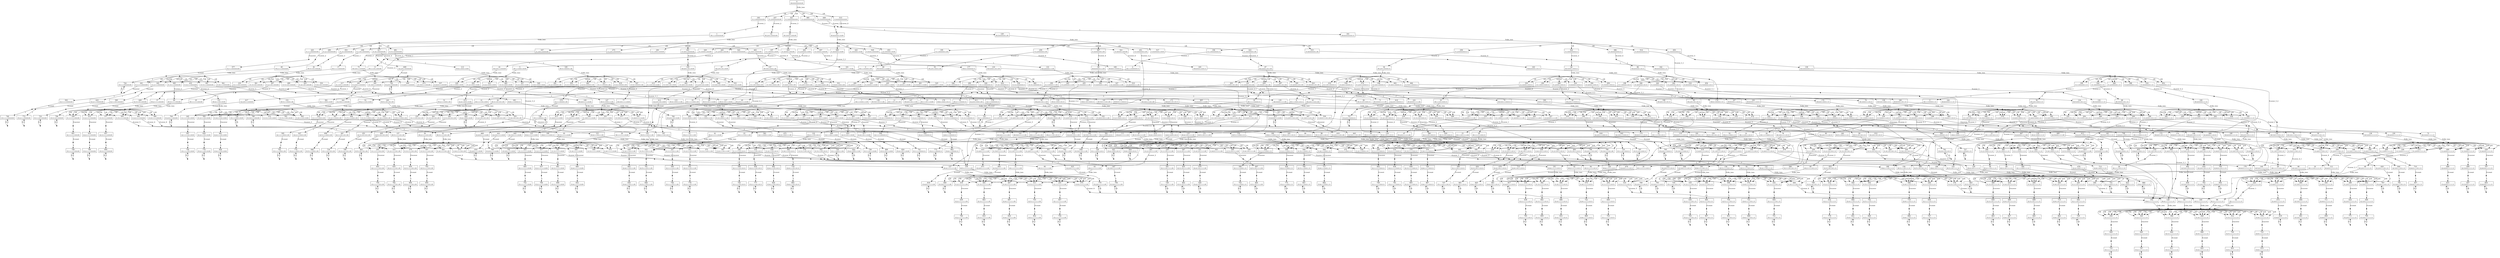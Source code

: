 digraph S {
node [shape=box];
0 -> n0_0 [ arrowhead=none,label="0:die_toss" ];
n0_0 [ shape=point,width=0.1,height=0.1,label="" ];
n0_0 -> 193 [ label="1/6" ];
n0_0 -> 257 [ label="1/6" ];
n0_0 -> 321 [ label="1/6" ];
n0_0 -> 385 [ label="1/6" ];
n0_0 -> 449 [ label="1/6" ];
n0_0 -> 513 [ label="1/6" ];
1 -> n1_0 [ arrowhead=none,label="0:die_toss" ];
n1_0 [ shape=point,width=0.1,height=0.1,label="" ];
n1_0 -> 225 [ label="1/6" ];
n1_0 -> 289 [ label="1/6" ];
n1_0 -> 353 [ label="1/6" ];
n1_0 -> 417 [ label="1/6" ];
n1_0 -> 481 [ label="1/6" ];
n1_0 -> 545 [ label="1/6" ];
2 -> n2_0 [ arrowhead=none,label="0:die_toss" ];
n2_0 [ shape=point,width=0.1,height=0.1,label="" ];
n2_0 -> 226 [ label="1/6" ];
n2_0 -> 290 [ label="1/6" ];
n2_0 -> 354 [ label="1/6" ];
n2_0 -> 418 [ label="1/6" ];
n2_0 -> 482 [ label="1/6" ];
n2_0 -> 546 [ label="1/6" ];
3 -> n3_0 [ arrowhead=none,label="0:die_toss" ];
n3_0 [ shape=point,width=0.1,height=0.1,label="" ];
n3_0 -> 227 [ label="1/6" ];
n3_0 -> 291 [ label="1/6" ];
n3_0 -> 355 [ label="1/6" ];
n3_0 -> 419 [ label="1/6" ];
n3_0 -> 483 [ label="1/6" ];
n3_0 -> 547 [ label="1/6" ];
4 -> n4_0 [ arrowhead=none,label="0:die_toss" ];
n4_0 [ shape=point,width=0.1,height=0.1,label="" ];
n4_0 -> 228 [ label="1/6" ];
n4_0 -> 292 [ label="1/6" ];
n4_0 -> 356 [ label="1/6" ];
n4_0 -> 420 [ label="1/6" ];
n4_0 -> 484 [ label="1/6" ];
n4_0 -> 548 [ label="1/6" ];
5 -> n5_0 [ arrowhead=none,label="0:die_toss" ];
n5_0 [ shape=point,width=0.1,height=0.1,label="" ];
n5_0 -> 229 [ label="1/6" ];
n5_0 -> 293 [ label="1/6" ];
n5_0 -> 357 [ label="1/6" ];
n5_0 -> 421 [ label="1/6" ];
n5_0 -> 485 [ label="1/6" ];
n5_0 -> 549 [ label="1/6" ];
6 -> n6_0 [ arrowhead=none,label="0:die_toss" ];
n6_0 [ shape=point,width=0.1,height=0.1,label="" ];
n6_0 -> 230 [ label="1/6" ];
n6_0 -> 294 [ label="1/6" ];
n6_0 -> 358 [ label="1/6" ];
n6_0 -> 422 [ label="1/6" ];
n6_0 -> 486 [ label="1/6" ];
n6_0 -> 550 [ label="1/6" ];
7 -> n7_0 [ arrowhead=none,label="0:die_toss" ];
n7_0 [ shape=point,width=0.1,height=0.1,label="" ];
n7_0 -> 231 [ label="1/6" ];
n7_0 -> 295 [ label="1/6" ];
n7_0 -> 359 [ label="1/6" ];
n7_0 -> 423 [ label="1/6" ];
n7_0 -> 487 [ label="1/6" ];
n7_0 -> 551 [ label="1/6" ];
8 -> n8_0 [ arrowhead=none,label="0:die_toss" ];
n8_0 [ shape=point,width=0.1,height=0.1,label="" ];
n8_0 -> 232 [ label="1/6" ];
n8_0 -> 296 [ label="1/6" ];
n8_0 -> 360 [ label="1/6" ];
n8_0 -> 424 [ label="1/6" ];
n8_0 -> 488 [ label="1/6" ];
n8_0 -> 552 [ label="1/6" ];
9 -> n9_0 [ arrowhead=none,label="0:die_toss" ];
n9_0 [ shape=point,width=0.1,height=0.1,label="" ];
n9_0 -> 233 [ label="1/6" ];
n9_0 -> 297 [ label="1/6" ];
n9_0 -> 361 [ label="1/6" ];
n9_0 -> 425 [ label="1/6" ];
n9_0 -> 489 [ label="1/6" ];
n9_0 -> 553 [ label="1/6" ];
10 -> n10_0 [ arrowhead=none,label="0:die_toss" ];
n10_0 [ shape=point,width=0.1,height=0.1,label="" ];
n10_0 -> 234 [ label="1/6" ];
n10_0 -> 298 [ label="1/6" ];
n10_0 -> 362 [ label="1/6" ];
n10_0 -> 426 [ label="1/6" ];
n10_0 -> 490 [ label="1/6" ];
n10_0 -> 554 [ label="1/6" ];
11 -> n11_0 [ arrowhead=none,label="0:die_toss" ];
n11_0 [ shape=point,width=0.1,height=0.1,label="" ];
n11_0 -> 235 [ label="1/6" ];
n11_0 -> 299 [ label="1/6" ];
n11_0 -> 363 [ label="1/6" ];
n11_0 -> 427 [ label="1/6" ];
n11_0 -> 491 [ label="1/6" ];
n11_0 -> 555 [ label="1/6" ];
12 -> n12_0 [ arrowhead=none,label="0:die_toss" ];
n12_0 [ shape=point,width=0.1,height=0.1,label="" ];
n12_0 -> 236 [ label="1/6" ];
n12_0 -> 300 [ label="1/6" ];
n12_0 -> 364 [ label="1/6" ];
n12_0 -> 428 [ label="1/6" ];
n12_0 -> 492 [ label="1/6" ];
n12_0 -> 556 [ label="1/6" ];
13 -> n13_0 [ arrowhead=none,label="0:die_toss" ];
n13_0 [ shape=point,width=0.1,height=0.1,label="" ];
n13_0 -> 237 [ label="1/6" ];
n13_0 -> 301 [ label="1/6" ];
n13_0 -> 365 [ label="1/6" ];
n13_0 -> 429 [ label="1/6" ];
n13_0 -> 493 [ label="1/6" ];
n13_0 -> 557 [ label="1/6" ];
14 -> n14_0 [ arrowhead=none,label="0:die_toss" ];
n14_0 [ shape=point,width=0.1,height=0.1,label="" ];
n14_0 -> 238 [ label="1/6" ];
n14_0 -> 302 [ label="1/6" ];
n14_0 -> 366 [ label="1/6" ];
n14_0 -> 430 [ label="1/6" ];
n14_0 -> 494 [ label="1/6" ];
n14_0 -> 558 [ label="1/6" ];
15 -> n15_0 [ arrowhead=none,label="0:die_toss" ];
n15_0 [ shape=point,width=0.1,height=0.1,label="" ];
n15_0 -> 239 [ label="1/6" ];
n15_0 -> 303 [ label="1/6" ];
n15_0 -> 367 [ label="1/6" ];
n15_0 -> 431 [ label="1/6" ];
n15_0 -> 495 [ label="1/6" ];
n15_0 -> 559 [ label="1/6" ];
16 -> n16_0 [ arrowhead=none,label="0:die_toss" ];
n16_0 [ shape=point,width=0.1,height=0.1,label="" ];
n16_0 -> 240 [ label="1/6" ];
n16_0 -> 304 [ label="1/6" ];
n16_0 -> 368 [ label="1/6" ];
n16_0 -> 432 [ label="1/6" ];
n16_0 -> 496 [ label="1/6" ];
n16_0 -> 560 [ label="1/6" ];
17 -> n17_0 [ arrowhead=none,label="0:die_toss" ];
n17_0 [ shape=point,width=0.1,height=0.1,label="" ];
n17_0 -> 241 [ label="1/6" ];
n17_0 -> 305 [ label="1/6" ];
n17_0 -> 369 [ label="1/6" ];
n17_0 -> 433 [ label="1/6" ];
n17_0 -> 497 [ label="1/6" ];
n17_0 -> 561 [ label="1/6" ];
18 -> n18_0 [ arrowhead=none,label="0:die_toss" ];
n18_0 [ shape=point,width=0.1,height=0.1,label="" ];
n18_0 -> 242 [ label="1/6" ];
n18_0 -> 306 [ label="1/6" ];
n18_0 -> 370 [ label="1/6" ];
n18_0 -> 434 [ label="1/6" ];
n18_0 -> 498 [ label="1/6" ];
n18_0 -> 562 [ label="1/6" ];
19 -> n19_0 [ arrowhead=none,label="0:die_toss" ];
n19_0 [ shape=point,width=0.1,height=0.1,label="" ];
n19_0 -> 243 [ label="1/6" ];
n19_0 -> 307 [ label="1/6" ];
n19_0 -> 371 [ label="1/6" ];
n19_0 -> 435 [ label="1/6" ];
n19_0 -> 499 [ label="1/6" ];
n19_0 -> 563 [ label="1/6" ];
20 -> n20_0 [ arrowhead=none,label="0:die_toss" ];
n20_0 [ shape=point,width=0.1,height=0.1,label="" ];
n20_0 -> 244 [ label="1/6" ];
n20_0 -> 308 [ label="1/6" ];
n20_0 -> 372 [ label="1/6" ];
n20_0 -> 436 [ label="1/6" ];
n20_0 -> 500 [ label="1/6" ];
n20_0 -> 564 [ label="1/6" ];
21 -> n21_0 [ arrowhead=none,label="0:die_toss" ];
n21_0 [ shape=point,width=0.1,height=0.1,label="" ];
n21_0 -> 245 [ label="1/6" ];
n21_0 -> 309 [ label="1/6" ];
n21_0 -> 373 [ label="1/6" ];
n21_0 -> 437 [ label="1/6" ];
n21_0 -> 501 [ label="1/6" ];
n21_0 -> 565 [ label="1/6" ];
22 -> n22_0 [ arrowhead=none,label="0:die_toss" ];
n22_0 [ shape=point,width=0.1,height=0.1,label="" ];
n22_0 -> 246 [ label="1/6" ];
n22_0 -> 310 [ label="1/6" ];
n22_0 -> 374 [ label="1/6" ];
n22_0 -> 438 [ label="1/6" ];
n22_0 -> 502 [ label="1/6" ];
n22_0 -> 566 [ label="1/6" ];
23 -> n23_0 [ arrowhead=none,label="0:die_toss" ];
n23_0 [ shape=point,width=0.1,height=0.1,label="" ];
n23_0 -> 247 [ label="1/6" ];
n23_0 -> 311 [ label="1/6" ];
n23_0 -> 375 [ label="1/6" ];
n23_0 -> 439 [ label="1/6" ];
n23_0 -> 503 [ label="1/6" ];
n23_0 -> 567 [ label="1/6" ];
24 -> n24_0 [ arrowhead=none,label="0:die_toss" ];
n24_0 [ shape=point,width=0.1,height=0.1,label="" ];
n24_0 -> 248 [ label="1/6" ];
n24_0 -> 312 [ label="1/6" ];
n24_0 -> 376 [ label="1/6" ];
n24_0 -> 440 [ label="1/6" ];
n24_0 -> 504 [ label="1/6" ];
n24_0 -> 568 [ label="1/6" ];
25 -> n25_0 [ arrowhead=none,label="0:die_toss" ];
n25_0 [ shape=point,width=0.1,height=0.1,label="" ];
n25_0 -> 249 [ label="1/6" ];
n25_0 -> 313 [ label="1/6" ];
n25_0 -> 377 [ label="1/6" ];
n25_0 -> 441 [ label="1/6" ];
n25_0 -> 505 [ label="1/6" ];
n25_0 -> 569 [ label="1/6" ];
26 -> n26_0 [ arrowhead=none,label="0:die_toss" ];
n26_0 [ shape=point,width=0.1,height=0.1,label="" ];
n26_0 -> 250 [ label="1/6" ];
n26_0 -> 314 [ label="1/6" ];
n26_0 -> 378 [ label="1/6" ];
n26_0 -> 442 [ label="1/6" ];
n26_0 -> 506 [ label="1/6" ];
n26_0 -> 570 [ label="1/6" ];
27 -> n27_0 [ arrowhead=none,label="0:die_toss" ];
n27_0 [ shape=point,width=0.1,height=0.1,label="" ];
n27_0 -> 251 [ label="1/6" ];
n27_0 -> 315 [ label="1/6" ];
n27_0 -> 379 [ label="1/6" ];
n27_0 -> 443 [ label="1/6" ];
n27_0 -> 507 [ label="1/6" ];
n27_0 -> 571 [ label="1/6" ];
28 -> n28_0 [ arrowhead=none,label="0:die_toss" ];
n28_0 [ shape=point,width=0.1,height=0.1,label="" ];
n28_0 -> 252 [ label="1/6" ];
n28_0 -> 316 [ label="1/6" ];
n28_0 -> 380 [ label="1/6" ];
n28_0 -> 444 [ label="1/6" ];
n28_0 -> 508 [ label="1/6" ];
n28_0 -> 572 [ label="1/6" ];
29 -> n29_0 [ arrowhead=none,label="0:die_toss" ];
n29_0 [ shape=point,width=0.1,height=0.1,label="" ];
n29_0 -> 253 [ label="1/6" ];
n29_0 -> 317 [ label="1/6" ];
n29_0 -> 381 [ label="1/6" ];
n29_0 -> 445 [ label="1/6" ];
n29_0 -> 509 [ label="1/6" ];
n29_0 -> 573 [ label="1/6" ];
30 -> n30_0 [ arrowhead=none,label="0:die_toss" ];
n30_0 [ shape=point,width=0.1,height=0.1,label="" ];
n30_0 -> 254 [ label="1/6" ];
n30_0 -> 318 [ label="1/6" ];
n30_0 -> 382 [ label="1/6" ];
n30_0 -> 446 [ label="1/6" ];
n30_0 -> 510 [ label="1/6" ];
n30_0 -> 574 [ label="1/6" ];
31 -> n31_0 [ arrowhead=none,label="0:die_toss" ];
n31_0 [ shape=point,width=0.1,height=0.1,label="" ];
n31_0 -> 255 [ label="1/6" ];
n31_0 -> 319 [ label="1/6" ];
n31_0 -> 383 [ label="1/6" ];
n31_0 -> 447 [ label="1/6" ];
n31_0 -> 511 [ label="1/6" ];
n31_0 -> 575 [ label="1/6" ];
32 -> n32_0 [ arrowhead=none,label="0:die_toss" ];
n32_0 [ shape=point,width=0.1,height=0.1,label="" ];
n32_0 -> 256 [ label="1/6" ];
n32_0 -> 320 [ label="1/6" ];
n32_0 -> 384 [ label="1/6" ];
n32_0 -> 448 [ label="1/6" ];
n32_0 -> 512 [ label="1/6" ];
n32_0 -> 576 [ label="1/6" ];
33 -> n33_0 [ arrowhead=none,label="0:die_toss" ];
n33_0 [ shape=point,width=0.1,height=0.1,label="" ];
n33_0 -> 209 [ label="1/6" ];
n33_0 -> 273 [ label="1/6" ];
n33_0 -> 337 [ label="1/6" ];
n33_0 -> 401 [ label="1/6" ];
n33_0 -> 465 [ label="1/6" ];
n33_0 -> 529 [ label="1/6" ];
34 -> n34_0 [ arrowhead=none,label="0:die_toss" ];
n34_0 [ shape=point,width=0.1,height=0.1,label="" ];
n34_0 -> 210 [ label="1/6" ];
n34_0 -> 274 [ label="1/6" ];
n34_0 -> 338 [ label="1/6" ];
n34_0 -> 402 [ label="1/6" ];
n34_0 -> 466 [ label="1/6" ];
n34_0 -> 530 [ label="1/6" ];
35 -> n35_0 [ arrowhead=none,label="0:die_toss" ];
n35_0 [ shape=point,width=0.1,height=0.1,label="" ];
n35_0 -> 211 [ label="1/6" ];
n35_0 -> 275 [ label="1/6" ];
n35_0 -> 339 [ label="1/6" ];
n35_0 -> 403 [ label="1/6" ];
n35_0 -> 467 [ label="1/6" ];
n35_0 -> 531 [ label="1/6" ];
36 -> n36_0 [ arrowhead=none,label="0:die_toss" ];
n36_0 [ shape=point,width=0.1,height=0.1,label="" ];
n36_0 -> 212 [ label="1/6" ];
n36_0 -> 276 [ label="1/6" ];
n36_0 -> 340 [ label="1/6" ];
n36_0 -> 404 [ label="1/6" ];
n36_0 -> 468 [ label="1/6" ];
n36_0 -> 532 [ label="1/6" ];
37 -> n37_0 [ arrowhead=none,label="0:die_toss" ];
n37_0 [ shape=point,width=0.1,height=0.1,label="" ];
n37_0 -> 213 [ label="1/6" ];
n37_0 -> 277 [ label="1/6" ];
n37_0 -> 341 [ label="1/6" ];
n37_0 -> 405 [ label="1/6" ];
n37_0 -> 469 [ label="1/6" ];
n37_0 -> 533 [ label="1/6" ];
38 -> n38_0 [ arrowhead=none,label="0:die_toss" ];
n38_0 [ shape=point,width=0.1,height=0.1,label="" ];
n38_0 -> 214 [ label="1/6" ];
n38_0 -> 278 [ label="1/6" ];
n38_0 -> 342 [ label="1/6" ];
n38_0 -> 406 [ label="1/6" ];
n38_0 -> 470 [ label="1/6" ];
n38_0 -> 534 [ label="1/6" ];
39 -> n39_0 [ arrowhead=none,label="0:die_toss" ];
n39_0 [ shape=point,width=0.1,height=0.1,label="" ];
n39_0 -> 215 [ label="1/6" ];
n39_0 -> 279 [ label="1/6" ];
n39_0 -> 343 [ label="1/6" ];
n39_0 -> 407 [ label="1/6" ];
n39_0 -> 471 [ label="1/6" ];
n39_0 -> 535 [ label="1/6" ];
40 -> n40_0 [ arrowhead=none,label="0:die_toss" ];
n40_0 [ shape=point,width=0.1,height=0.1,label="" ];
n40_0 -> 216 [ label="1/6" ];
n40_0 -> 280 [ label="1/6" ];
n40_0 -> 344 [ label="1/6" ];
n40_0 -> 408 [ label="1/6" ];
n40_0 -> 472 [ label="1/6" ];
n40_0 -> 536 [ label="1/6" ];
41 -> n41_0 [ arrowhead=none,label="0:die_toss" ];
n41_0 [ shape=point,width=0.1,height=0.1,label="" ];
n41_0 -> 217 [ label="1/6" ];
n41_0 -> 281 [ label="1/6" ];
n41_0 -> 345 [ label="1/6" ];
n41_0 -> 409 [ label="1/6" ];
n41_0 -> 473 [ label="1/6" ];
n41_0 -> 537 [ label="1/6" ];
42 -> n42_0 [ arrowhead=none,label="0:die_toss" ];
n42_0 [ shape=point,width=0.1,height=0.1,label="" ];
n42_0 -> 218 [ label="1/6" ];
n42_0 -> 282 [ label="1/6" ];
n42_0 -> 346 [ label="1/6" ];
n42_0 -> 410 [ label="1/6" ];
n42_0 -> 474 [ label="1/6" ];
n42_0 -> 538 [ label="1/6" ];
43 -> n43_0 [ arrowhead=none,label="0:die_toss" ];
n43_0 [ shape=point,width=0.1,height=0.1,label="" ];
n43_0 -> 219 [ label="1/6" ];
n43_0 -> 283 [ label="1/6" ];
n43_0 -> 347 [ label="1/6" ];
n43_0 -> 411 [ label="1/6" ];
n43_0 -> 475 [ label="1/6" ];
n43_0 -> 539 [ label="1/6" ];
44 -> n44_0 [ arrowhead=none,label="0:die_toss" ];
n44_0 [ shape=point,width=0.1,height=0.1,label="" ];
n44_0 -> 220 [ label="1/6" ];
n44_0 -> 284 [ label="1/6" ];
n44_0 -> 348 [ label="1/6" ];
n44_0 -> 412 [ label="1/6" ];
n44_0 -> 476 [ label="1/6" ];
n44_0 -> 540 [ label="1/6" ];
45 -> n45_0 [ arrowhead=none,label="0:die_toss" ];
n45_0 [ shape=point,width=0.1,height=0.1,label="" ];
n45_0 -> 221 [ label="1/6" ];
n45_0 -> 285 [ label="1/6" ];
n45_0 -> 349 [ label="1/6" ];
n45_0 -> 413 [ label="1/6" ];
n45_0 -> 477 [ label="1/6" ];
n45_0 -> 541 [ label="1/6" ];
46 -> n46_0 [ arrowhead=none,label="0:die_toss" ];
n46_0 [ shape=point,width=0.1,height=0.1,label="" ];
n46_0 -> 222 [ label="1/6" ];
n46_0 -> 286 [ label="1/6" ];
n46_0 -> 350 [ label="1/6" ];
n46_0 -> 414 [ label="1/6" ];
n46_0 -> 478 [ label="1/6" ];
n46_0 -> 542 [ label="1/6" ];
47 -> n47_0 [ arrowhead=none,label="0:die_toss" ];
n47_0 [ shape=point,width=0.1,height=0.1,label="" ];
n47_0 -> 223 [ label="1/6" ];
n47_0 -> 287 [ label="1/6" ];
n47_0 -> 351 [ label="1/6" ];
n47_0 -> 415 [ label="1/6" ];
n47_0 -> 479 [ label="1/6" ];
n47_0 -> 543 [ label="1/6" ];
48 -> n48_0 [ arrowhead=none,label="0:die_toss" ];
n48_0 [ shape=point,width=0.1,height=0.1,label="" ];
n48_0 -> 224 [ label="1/6" ];
n48_0 -> 288 [ label="1/6" ];
n48_0 -> 352 [ label="1/6" ];
n48_0 -> 416 [ label="1/6" ];
n48_0 -> 480 [ label="1/6" ];
n48_0 -> 544 [ label="1/6" ];
49 -> n49_0 [ arrowhead=none,label="0:die_toss" ];
n49_0 [ shape=point,width=0.1,height=0.1,label="" ];
n49_0 -> 241 [ label="1/6" ];
n49_0 -> 305 [ label="1/6" ];
n49_0 -> 369 [ label="1/6" ];
n49_0 -> 433 [ label="1/6" ];
n49_0 -> 497 [ label="1/6" ];
n49_0 -> 561 [ label="1/6" ];
50 -> n50_0 [ arrowhead=none,label="0:die_toss" ];
n50_0 [ shape=point,width=0.1,height=0.1,label="" ];
n50_0 -> 242 [ label="1/6" ];
n50_0 -> 306 [ label="1/6" ];
n50_0 -> 370 [ label="1/6" ];
n50_0 -> 434 [ label="1/6" ];
n50_0 -> 498 [ label="1/6" ];
n50_0 -> 562 [ label="1/6" ];
51 -> n51_0 [ arrowhead=none,label="0:die_toss" ];
n51_0 [ shape=point,width=0.1,height=0.1,label="" ];
n51_0 -> 243 [ label="1/6" ];
n51_0 -> 307 [ label="1/6" ];
n51_0 -> 371 [ label="1/6" ];
n51_0 -> 435 [ label="1/6" ];
n51_0 -> 499 [ label="1/6" ];
n51_0 -> 563 [ label="1/6" ];
52 -> n52_0 [ arrowhead=none,label="0:die_toss" ];
n52_0 [ shape=point,width=0.1,height=0.1,label="" ];
n52_0 -> 244 [ label="1/6" ];
n52_0 -> 308 [ label="1/6" ];
n52_0 -> 372 [ label="1/6" ];
n52_0 -> 436 [ label="1/6" ];
n52_0 -> 500 [ label="1/6" ];
n52_0 -> 564 [ label="1/6" ];
53 -> n53_0 [ arrowhead=none,label="0:die_toss" ];
n53_0 [ shape=point,width=0.1,height=0.1,label="" ];
n53_0 -> 245 [ label="1/6" ];
n53_0 -> 309 [ label="1/6" ];
n53_0 -> 373 [ label="1/6" ];
n53_0 -> 437 [ label="1/6" ];
n53_0 -> 501 [ label="1/6" ];
n53_0 -> 565 [ label="1/6" ];
54 -> n54_0 [ arrowhead=none,label="0:die_toss" ];
n54_0 [ shape=point,width=0.1,height=0.1,label="" ];
n54_0 -> 246 [ label="1/6" ];
n54_0 -> 310 [ label="1/6" ];
n54_0 -> 374 [ label="1/6" ];
n54_0 -> 438 [ label="1/6" ];
n54_0 -> 502 [ label="1/6" ];
n54_0 -> 566 [ label="1/6" ];
55 -> n55_0 [ arrowhead=none,label="0:die_toss" ];
n55_0 [ shape=point,width=0.1,height=0.1,label="" ];
n55_0 -> 247 [ label="1/6" ];
n55_0 -> 311 [ label="1/6" ];
n55_0 -> 375 [ label="1/6" ];
n55_0 -> 439 [ label="1/6" ];
n55_0 -> 503 [ label="1/6" ];
n55_0 -> 567 [ label="1/6" ];
56 -> n56_0 [ arrowhead=none,label="0:die_toss" ];
n56_0 [ shape=point,width=0.1,height=0.1,label="" ];
n56_0 -> 248 [ label="1/6" ];
n56_0 -> 312 [ label="1/6" ];
n56_0 -> 376 [ label="1/6" ];
n56_0 -> 440 [ label="1/6" ];
n56_0 -> 504 [ label="1/6" ];
n56_0 -> 568 [ label="1/6" ];
57 -> n57_0 [ arrowhead=none,label="0:die_toss" ];
n57_0 [ shape=point,width=0.1,height=0.1,label="" ];
n57_0 -> 249 [ label="1/6" ];
n57_0 -> 313 [ label="1/6" ];
n57_0 -> 377 [ label="1/6" ];
n57_0 -> 441 [ label="1/6" ];
n57_0 -> 505 [ label="1/6" ];
n57_0 -> 569 [ label="1/6" ];
58 -> n58_0 [ arrowhead=none,label="0:die_toss" ];
n58_0 [ shape=point,width=0.1,height=0.1,label="" ];
n58_0 -> 250 [ label="1/6" ];
n58_0 -> 314 [ label="1/6" ];
n58_0 -> 378 [ label="1/6" ];
n58_0 -> 442 [ label="1/6" ];
n58_0 -> 506 [ label="1/6" ];
n58_0 -> 570 [ label="1/6" ];
59 -> n59_0 [ arrowhead=none,label="0:die_toss" ];
n59_0 [ shape=point,width=0.1,height=0.1,label="" ];
n59_0 -> 251 [ label="1/6" ];
n59_0 -> 315 [ label="1/6" ];
n59_0 -> 379 [ label="1/6" ];
n59_0 -> 443 [ label="1/6" ];
n59_0 -> 507 [ label="1/6" ];
n59_0 -> 571 [ label="1/6" ];
60 -> n60_0 [ arrowhead=none,label="0:die_toss" ];
n60_0 [ shape=point,width=0.1,height=0.1,label="" ];
n60_0 -> 252 [ label="1/6" ];
n60_0 -> 316 [ label="1/6" ];
n60_0 -> 380 [ label="1/6" ];
n60_0 -> 444 [ label="1/6" ];
n60_0 -> 508 [ label="1/6" ];
n60_0 -> 572 [ label="1/6" ];
61 -> n61_0 [ arrowhead=none,label="0:die_toss" ];
n61_0 [ shape=point,width=0.1,height=0.1,label="" ];
n61_0 -> 253 [ label="1/6" ];
n61_0 -> 317 [ label="1/6" ];
n61_0 -> 381 [ label="1/6" ];
n61_0 -> 445 [ label="1/6" ];
n61_0 -> 509 [ label="1/6" ];
n61_0 -> 573 [ label="1/6" ];
62 -> n62_0 [ arrowhead=none,label="0:die_toss" ];
n62_0 [ shape=point,width=0.1,height=0.1,label="" ];
n62_0 -> 254 [ label="1/6" ];
n62_0 -> 318 [ label="1/6" ];
n62_0 -> 382 [ label="1/6" ];
n62_0 -> 446 [ label="1/6" ];
n62_0 -> 510 [ label="1/6" ];
n62_0 -> 574 [ label="1/6" ];
63 -> n63_0 [ arrowhead=none,label="0:die_toss" ];
n63_0 [ shape=point,width=0.1,height=0.1,label="" ];
n63_0 -> 255 [ label="1/6" ];
n63_0 -> 319 [ label="1/6" ];
n63_0 -> 383 [ label="1/6" ];
n63_0 -> 447 [ label="1/6" ];
n63_0 -> 511 [ label="1/6" ];
n63_0 -> 575 [ label="1/6" ];
64 -> n64_0 [ arrowhead=none,label="0:die_toss" ];
n64_0 [ shape=point,width=0.1,height=0.1,label="" ];
n64_0 -> 256 [ label="1/6" ];
n64_0 -> 320 [ label="1/6" ];
n64_0 -> 384 [ label="1/6" ];
n64_0 -> 448 [ label="1/6" ];
n64_0 -> 512 [ label="1/6" ];
n64_0 -> 576 [ label="1/6" ];
65 -> n65_0 [ arrowhead=none,label="0:die_toss" ];
n65_0 [ shape=point,width=0.1,height=0.1,label="" ];
n65_0 -> 201 [ label="1/6" ];
n65_0 -> 265 [ label="1/6" ];
n65_0 -> 329 [ label="1/6" ];
n65_0 -> 393 [ label="1/6" ];
n65_0 -> 457 [ label="1/6" ];
n65_0 -> 521 [ label="1/6" ];
66 -> n66_0 [ arrowhead=none,label="0:die_toss" ];
n66_0 [ shape=point,width=0.1,height=0.1,label="" ];
n66_0 -> 202 [ label="1/6" ];
n66_0 -> 266 [ label="1/6" ];
n66_0 -> 330 [ label="1/6" ];
n66_0 -> 394 [ label="1/6" ];
n66_0 -> 458 [ label="1/6" ];
n66_0 -> 522 [ label="1/6" ];
67 -> n67_0 [ arrowhead=none,label="0:die_toss" ];
n67_0 [ shape=point,width=0.1,height=0.1,label="" ];
n67_0 -> 203 [ label="1/6" ];
n67_0 -> 267 [ label="1/6" ];
n67_0 -> 331 [ label="1/6" ];
n67_0 -> 395 [ label="1/6" ];
n67_0 -> 459 [ label="1/6" ];
n67_0 -> 523 [ label="1/6" ];
68 -> n68_0 [ arrowhead=none,label="0:die_toss" ];
n68_0 [ shape=point,width=0.1,height=0.1,label="" ];
n68_0 -> 204 [ label="1/6" ];
n68_0 -> 268 [ label="1/6" ];
n68_0 -> 332 [ label="1/6" ];
n68_0 -> 396 [ label="1/6" ];
n68_0 -> 460 [ label="1/6" ];
n68_0 -> 524 [ label="1/6" ];
69 -> n69_0 [ arrowhead=none,label="0:die_toss" ];
n69_0 [ shape=point,width=0.1,height=0.1,label="" ];
n69_0 -> 205 [ label="1/6" ];
n69_0 -> 269 [ label="1/6" ];
n69_0 -> 333 [ label="1/6" ];
n69_0 -> 397 [ label="1/6" ];
n69_0 -> 461 [ label="1/6" ];
n69_0 -> 525 [ label="1/6" ];
70 -> n70_0 [ arrowhead=none,label="0:die_toss" ];
n70_0 [ shape=point,width=0.1,height=0.1,label="" ];
n70_0 -> 206 [ label="1/6" ];
n70_0 -> 270 [ label="1/6" ];
n70_0 -> 334 [ label="1/6" ];
n70_0 -> 398 [ label="1/6" ];
n70_0 -> 462 [ label="1/6" ];
n70_0 -> 526 [ label="1/6" ];
71 -> n71_0 [ arrowhead=none,label="0:die_toss" ];
n71_0 [ shape=point,width=0.1,height=0.1,label="" ];
n71_0 -> 207 [ label="1/6" ];
n71_0 -> 271 [ label="1/6" ];
n71_0 -> 335 [ label="1/6" ];
n71_0 -> 399 [ label="1/6" ];
n71_0 -> 463 [ label="1/6" ];
n71_0 -> 527 [ label="1/6" ];
72 -> n72_0 [ arrowhead=none,label="0:die_toss" ];
n72_0 [ shape=point,width=0.1,height=0.1,label="" ];
n72_0 -> 208 [ label="1/6" ];
n72_0 -> 272 [ label="1/6" ];
n72_0 -> 336 [ label="1/6" ];
n72_0 -> 400 [ label="1/6" ];
n72_0 -> 464 [ label="1/6" ];
n72_0 -> 528 [ label="1/6" ];
73 -> n73_0 [ arrowhead=none,label="0:die_toss" ];
n73_0 [ shape=point,width=0.1,height=0.1,label="" ];
n73_0 -> 217 [ label="1/6" ];
n73_0 -> 281 [ label="1/6" ];
n73_0 -> 345 [ label="1/6" ];
n73_0 -> 409 [ label="1/6" ];
n73_0 -> 473 [ label="1/6" ];
n73_0 -> 537 [ label="1/6" ];
74 -> n74_0 [ arrowhead=none,label="0:die_toss" ];
n74_0 [ shape=point,width=0.1,height=0.1,label="" ];
n74_0 -> 218 [ label="1/6" ];
n74_0 -> 282 [ label="1/6" ];
n74_0 -> 346 [ label="1/6" ];
n74_0 -> 410 [ label="1/6" ];
n74_0 -> 474 [ label="1/6" ];
n74_0 -> 538 [ label="1/6" ];
75 -> n75_0 [ arrowhead=none,label="0:die_toss" ];
n75_0 [ shape=point,width=0.1,height=0.1,label="" ];
n75_0 -> 219 [ label="1/6" ];
n75_0 -> 283 [ label="1/6" ];
n75_0 -> 347 [ label="1/6" ];
n75_0 -> 411 [ label="1/6" ];
n75_0 -> 475 [ label="1/6" ];
n75_0 -> 539 [ label="1/6" ];
76 -> n76_0 [ arrowhead=none,label="0:die_toss" ];
n76_0 [ shape=point,width=0.1,height=0.1,label="" ];
n76_0 -> 220 [ label="1/6" ];
n76_0 -> 284 [ label="1/6" ];
n76_0 -> 348 [ label="1/6" ];
n76_0 -> 412 [ label="1/6" ];
n76_0 -> 476 [ label="1/6" ];
n76_0 -> 540 [ label="1/6" ];
77 -> n77_0 [ arrowhead=none,label="0:die_toss" ];
n77_0 [ shape=point,width=0.1,height=0.1,label="" ];
n77_0 -> 221 [ label="1/6" ];
n77_0 -> 285 [ label="1/6" ];
n77_0 -> 349 [ label="1/6" ];
n77_0 -> 413 [ label="1/6" ];
n77_0 -> 477 [ label="1/6" ];
n77_0 -> 541 [ label="1/6" ];
78 -> n78_0 [ arrowhead=none,label="0:die_toss" ];
n78_0 [ shape=point,width=0.1,height=0.1,label="" ];
n78_0 -> 222 [ label="1/6" ];
n78_0 -> 286 [ label="1/6" ];
n78_0 -> 350 [ label="1/6" ];
n78_0 -> 414 [ label="1/6" ];
n78_0 -> 478 [ label="1/6" ];
n78_0 -> 542 [ label="1/6" ];
79 -> n79_0 [ arrowhead=none,label="0:die_toss" ];
n79_0 [ shape=point,width=0.1,height=0.1,label="" ];
n79_0 -> 223 [ label="1/6" ];
n79_0 -> 287 [ label="1/6" ];
n79_0 -> 351 [ label="1/6" ];
n79_0 -> 415 [ label="1/6" ];
n79_0 -> 479 [ label="1/6" ];
n79_0 -> 543 [ label="1/6" ];
80 -> n80_0 [ arrowhead=none,label="0:die_toss" ];
n80_0 [ shape=point,width=0.1,height=0.1,label="" ];
n80_0 -> 224 [ label="1/6" ];
n80_0 -> 288 [ label="1/6" ];
n80_0 -> 352 [ label="1/6" ];
n80_0 -> 416 [ label="1/6" ];
n80_0 -> 480 [ label="1/6" ];
n80_0 -> 544 [ label="1/6" ];
81 -> n81_0 [ arrowhead=none,label="0:die_toss" ];
n81_0 [ shape=point,width=0.1,height=0.1,label="" ];
n81_0 -> 233 [ label="1/6" ];
n81_0 -> 297 [ label="1/6" ];
n81_0 -> 361 [ label="1/6" ];
n81_0 -> 425 [ label="1/6" ];
n81_0 -> 489 [ label="1/6" ];
n81_0 -> 553 [ label="1/6" ];
82 -> n82_0 [ arrowhead=none,label="0:die_toss" ];
n82_0 [ shape=point,width=0.1,height=0.1,label="" ];
n82_0 -> 234 [ label="1/6" ];
n82_0 -> 298 [ label="1/6" ];
n82_0 -> 362 [ label="1/6" ];
n82_0 -> 426 [ label="1/6" ];
n82_0 -> 490 [ label="1/6" ];
n82_0 -> 554 [ label="1/6" ];
83 -> n83_0 [ arrowhead=none,label="0:die_toss" ];
n83_0 [ shape=point,width=0.1,height=0.1,label="" ];
n83_0 -> 235 [ label="1/6" ];
n83_0 -> 299 [ label="1/6" ];
n83_0 -> 363 [ label="1/6" ];
n83_0 -> 427 [ label="1/6" ];
n83_0 -> 491 [ label="1/6" ];
n83_0 -> 555 [ label="1/6" ];
84 -> n84_0 [ arrowhead=none,label="0:die_toss" ];
n84_0 [ shape=point,width=0.1,height=0.1,label="" ];
n84_0 -> 236 [ label="1/6" ];
n84_0 -> 300 [ label="1/6" ];
n84_0 -> 364 [ label="1/6" ];
n84_0 -> 428 [ label="1/6" ];
n84_0 -> 492 [ label="1/6" ];
n84_0 -> 556 [ label="1/6" ];
85 -> n85_0 [ arrowhead=none,label="0:die_toss" ];
n85_0 [ shape=point,width=0.1,height=0.1,label="" ];
n85_0 -> 237 [ label="1/6" ];
n85_0 -> 301 [ label="1/6" ];
n85_0 -> 365 [ label="1/6" ];
n85_0 -> 429 [ label="1/6" ];
n85_0 -> 493 [ label="1/6" ];
n85_0 -> 557 [ label="1/6" ];
86 -> n86_0 [ arrowhead=none,label="0:die_toss" ];
n86_0 [ shape=point,width=0.1,height=0.1,label="" ];
n86_0 -> 238 [ label="1/6" ];
n86_0 -> 302 [ label="1/6" ];
n86_0 -> 366 [ label="1/6" ];
n86_0 -> 430 [ label="1/6" ];
n86_0 -> 494 [ label="1/6" ];
n86_0 -> 558 [ label="1/6" ];
87 -> n87_0 [ arrowhead=none,label="0:die_toss" ];
n87_0 [ shape=point,width=0.1,height=0.1,label="" ];
n87_0 -> 239 [ label="1/6" ];
n87_0 -> 303 [ label="1/6" ];
n87_0 -> 367 [ label="1/6" ];
n87_0 -> 431 [ label="1/6" ];
n87_0 -> 495 [ label="1/6" ];
n87_0 -> 559 [ label="1/6" ];
88 -> n88_0 [ arrowhead=none,label="0:die_toss" ];
n88_0 [ shape=point,width=0.1,height=0.1,label="" ];
n88_0 -> 240 [ label="1/6" ];
n88_0 -> 304 [ label="1/6" ];
n88_0 -> 368 [ label="1/6" ];
n88_0 -> 432 [ label="1/6" ];
n88_0 -> 496 [ label="1/6" ];
n88_0 -> 560 [ label="1/6" ];
89 -> n89_0 [ arrowhead=none,label="0:die_toss" ];
n89_0 [ shape=point,width=0.1,height=0.1,label="" ];
n89_0 -> 249 [ label="1/6" ];
n89_0 -> 313 [ label="1/6" ];
n89_0 -> 377 [ label="1/6" ];
n89_0 -> 441 [ label="1/6" ];
n89_0 -> 505 [ label="1/6" ];
n89_0 -> 569 [ label="1/6" ];
90 -> n90_0 [ arrowhead=none,label="0:die_toss" ];
n90_0 [ shape=point,width=0.1,height=0.1,label="" ];
n90_0 -> 250 [ label="1/6" ];
n90_0 -> 314 [ label="1/6" ];
n90_0 -> 378 [ label="1/6" ];
n90_0 -> 442 [ label="1/6" ];
n90_0 -> 506 [ label="1/6" ];
n90_0 -> 570 [ label="1/6" ];
91 -> n91_0 [ arrowhead=none,label="0:die_toss" ];
n91_0 [ shape=point,width=0.1,height=0.1,label="" ];
n91_0 -> 251 [ label="1/6" ];
n91_0 -> 315 [ label="1/6" ];
n91_0 -> 379 [ label="1/6" ];
n91_0 -> 443 [ label="1/6" ];
n91_0 -> 507 [ label="1/6" ];
n91_0 -> 571 [ label="1/6" ];
92 -> n92_0 [ arrowhead=none,label="0:die_toss" ];
n92_0 [ shape=point,width=0.1,height=0.1,label="" ];
n92_0 -> 252 [ label="1/6" ];
n92_0 -> 316 [ label="1/6" ];
n92_0 -> 380 [ label="1/6" ];
n92_0 -> 444 [ label="1/6" ];
n92_0 -> 508 [ label="1/6" ];
n92_0 -> 572 [ label="1/6" ];
93 -> n93_0 [ arrowhead=none,label="0:die_toss" ];
n93_0 [ shape=point,width=0.1,height=0.1,label="" ];
n93_0 -> 253 [ label="1/6" ];
n93_0 -> 317 [ label="1/6" ];
n93_0 -> 381 [ label="1/6" ];
n93_0 -> 445 [ label="1/6" ];
n93_0 -> 509 [ label="1/6" ];
n93_0 -> 573 [ label="1/6" ];
94 -> n94_0 [ arrowhead=none,label="0:die_toss" ];
n94_0 [ shape=point,width=0.1,height=0.1,label="" ];
n94_0 -> 254 [ label="1/6" ];
n94_0 -> 318 [ label="1/6" ];
n94_0 -> 382 [ label="1/6" ];
n94_0 -> 446 [ label="1/6" ];
n94_0 -> 510 [ label="1/6" ];
n94_0 -> 574 [ label="1/6" ];
95 -> n95_0 [ arrowhead=none,label="0:die_toss" ];
n95_0 [ shape=point,width=0.1,height=0.1,label="" ];
n95_0 -> 255 [ label="1/6" ];
n95_0 -> 319 [ label="1/6" ];
n95_0 -> 383 [ label="1/6" ];
n95_0 -> 447 [ label="1/6" ];
n95_0 -> 511 [ label="1/6" ];
n95_0 -> 575 [ label="1/6" ];
96 -> n96_0 [ arrowhead=none,label="0:die_toss" ];
n96_0 [ shape=point,width=0.1,height=0.1,label="" ];
n96_0 -> 256 [ label="1/6" ];
n96_0 -> 320 [ label="1/6" ];
n96_0 -> 384 [ label="1/6" ];
n96_0 -> 448 [ label="1/6" ];
n96_0 -> 512 [ label="1/6" ];
n96_0 -> 576 [ label="1/6" ];
97 -> n97_0 [ arrowhead=none,label="0:die_toss" ];
n97_0 [ shape=point,width=0.1,height=0.1,label="" ];
n97_0 -> 197 [ label="1/6" ];
n97_0 -> 261 [ label="1/6" ];
n97_0 -> 325 [ label="1/6" ];
n97_0 -> 389 [ label="1/6" ];
n97_0 -> 453 [ label="1/6" ];
n97_0 -> 517 [ label="1/6" ];
98 -> n98_0 [ arrowhead=none,label="0:die_toss" ];
n98_0 [ shape=point,width=0.1,height=0.1,label="" ];
n98_0 -> 198 [ label="1/6" ];
n98_0 -> 262 [ label="1/6" ];
n98_0 -> 326 [ label="1/6" ];
n98_0 -> 390 [ label="1/6" ];
n98_0 -> 454 [ label="1/6" ];
n98_0 -> 518 [ label="1/6" ];
99 -> n99_0 [ arrowhead=none,label="0:die_toss" ];
n99_0 [ shape=point,width=0.1,height=0.1,label="" ];
n99_0 -> 199 [ label="1/6" ];
n99_0 -> 263 [ label="1/6" ];
n99_0 -> 327 [ label="1/6" ];
n99_0 -> 391 [ label="1/6" ];
n99_0 -> 455 [ label="1/6" ];
n99_0 -> 519 [ label="1/6" ];
100 -> n100_0 [ arrowhead=none,label="0:die_toss" ];
n100_0 [ shape=point,width=0.1,height=0.1,label="" ];
n100_0 -> 200 [ label="1/6" ];
n100_0 -> 264 [ label="1/6" ];
n100_0 -> 328 [ label="1/6" ];
n100_0 -> 392 [ label="1/6" ];
n100_0 -> 456 [ label="1/6" ];
n100_0 -> 520 [ label="1/6" ];
101 -> n101_0 [ arrowhead=none,label="0:die_toss" ];
n101_0 [ shape=point,width=0.1,height=0.1,label="" ];
n101_0 -> 205 [ label="1/6" ];
n101_0 -> 269 [ label="1/6" ];
n101_0 -> 333 [ label="1/6" ];
n101_0 -> 397 [ label="1/6" ];
n101_0 -> 461 [ label="1/6" ];
n101_0 -> 525 [ label="1/6" ];
102 -> n102_0 [ arrowhead=none,label="0:die_toss" ];
n102_0 [ shape=point,width=0.1,height=0.1,label="" ];
n102_0 -> 206 [ label="1/6" ];
n102_0 -> 270 [ label="1/6" ];
n102_0 -> 334 [ label="1/6" ];
n102_0 -> 398 [ label="1/6" ];
n102_0 -> 462 [ label="1/6" ];
n102_0 -> 526 [ label="1/6" ];
103 -> n103_0 [ arrowhead=none,label="0:die_toss" ];
n103_0 [ shape=point,width=0.1,height=0.1,label="" ];
n103_0 -> 207 [ label="1/6" ];
n103_0 -> 271 [ label="1/6" ];
n103_0 -> 335 [ label="1/6" ];
n103_0 -> 399 [ label="1/6" ];
n103_0 -> 463 [ label="1/6" ];
n103_0 -> 527 [ label="1/6" ];
104 -> n104_0 [ arrowhead=none,label="0:die_toss" ];
n104_0 [ shape=point,width=0.1,height=0.1,label="" ];
n104_0 -> 208 [ label="1/6" ];
n104_0 -> 272 [ label="1/6" ];
n104_0 -> 336 [ label="1/6" ];
n104_0 -> 400 [ label="1/6" ];
n104_0 -> 464 [ label="1/6" ];
n104_0 -> 528 [ label="1/6" ];
105 -> n105_0 [ arrowhead=none,label="0:die_toss" ];
n105_0 [ shape=point,width=0.1,height=0.1,label="" ];
n105_0 -> 213 [ label="1/6" ];
n105_0 -> 277 [ label="1/6" ];
n105_0 -> 341 [ label="1/6" ];
n105_0 -> 405 [ label="1/6" ];
n105_0 -> 469 [ label="1/6" ];
n105_0 -> 533 [ label="1/6" ];
106 -> n106_0 [ arrowhead=none,label="0:die_toss" ];
n106_0 [ shape=point,width=0.1,height=0.1,label="" ];
n106_0 -> 214 [ label="1/6" ];
n106_0 -> 278 [ label="1/6" ];
n106_0 -> 342 [ label="1/6" ];
n106_0 -> 406 [ label="1/6" ];
n106_0 -> 470 [ label="1/6" ];
n106_0 -> 534 [ label="1/6" ];
107 -> n107_0 [ arrowhead=none,label="0:die_toss" ];
n107_0 [ shape=point,width=0.1,height=0.1,label="" ];
n107_0 -> 215 [ label="1/6" ];
n107_0 -> 279 [ label="1/6" ];
n107_0 -> 343 [ label="1/6" ];
n107_0 -> 407 [ label="1/6" ];
n107_0 -> 471 [ label="1/6" ];
n107_0 -> 535 [ label="1/6" ];
108 -> n108_0 [ arrowhead=none,label="0:die_toss" ];
n108_0 [ shape=point,width=0.1,height=0.1,label="" ];
n108_0 -> 216 [ label="1/6" ];
n108_0 -> 280 [ label="1/6" ];
n108_0 -> 344 [ label="1/6" ];
n108_0 -> 408 [ label="1/6" ];
n108_0 -> 472 [ label="1/6" ];
n108_0 -> 536 [ label="1/6" ];
109 -> n109_0 [ arrowhead=none,label="0:die_toss" ];
n109_0 [ shape=point,width=0.1,height=0.1,label="" ];
n109_0 -> 221 [ label="1/6" ];
n109_0 -> 285 [ label="1/6" ];
n109_0 -> 349 [ label="1/6" ];
n109_0 -> 413 [ label="1/6" ];
n109_0 -> 477 [ label="1/6" ];
n109_0 -> 541 [ label="1/6" ];
110 -> n110_0 [ arrowhead=none,label="0:die_toss" ];
n110_0 [ shape=point,width=0.1,height=0.1,label="" ];
n110_0 -> 222 [ label="1/6" ];
n110_0 -> 286 [ label="1/6" ];
n110_0 -> 350 [ label="1/6" ];
n110_0 -> 414 [ label="1/6" ];
n110_0 -> 478 [ label="1/6" ];
n110_0 -> 542 [ label="1/6" ];
111 -> n111_0 [ arrowhead=none,label="0:die_toss" ];
n111_0 [ shape=point,width=0.1,height=0.1,label="" ];
n111_0 -> 223 [ label="1/6" ];
n111_0 -> 287 [ label="1/6" ];
n111_0 -> 351 [ label="1/6" ];
n111_0 -> 415 [ label="1/6" ];
n111_0 -> 479 [ label="1/6" ];
n111_0 -> 543 [ label="1/6" ];
112 -> n112_0 [ arrowhead=none,label="0:die_toss" ];
n112_0 [ shape=point,width=0.1,height=0.1,label="" ];
n112_0 -> 224 [ label="1/6" ];
n112_0 -> 288 [ label="1/6" ];
n112_0 -> 352 [ label="1/6" ];
n112_0 -> 416 [ label="1/6" ];
n112_0 -> 480 [ label="1/6" ];
n112_0 -> 544 [ label="1/6" ];
113 -> n113_0 [ arrowhead=none,label="0:die_toss" ];
n113_0 [ shape=point,width=0.1,height=0.1,label="" ];
n113_0 -> 229 [ label="1/6" ];
n113_0 -> 293 [ label="1/6" ];
n113_0 -> 357 [ label="1/6" ];
n113_0 -> 421 [ label="1/6" ];
n113_0 -> 485 [ label="1/6" ];
n113_0 -> 549 [ label="1/6" ];
114 -> n114_0 [ arrowhead=none,label="0:die_toss" ];
n114_0 [ shape=point,width=0.1,height=0.1,label="" ];
n114_0 -> 230 [ label="1/6" ];
n114_0 -> 294 [ label="1/6" ];
n114_0 -> 358 [ label="1/6" ];
n114_0 -> 422 [ label="1/6" ];
n114_0 -> 486 [ label="1/6" ];
n114_0 -> 550 [ label="1/6" ];
115 -> n115_0 [ arrowhead=none,label="0:die_toss" ];
n115_0 [ shape=point,width=0.1,height=0.1,label="" ];
n115_0 -> 231 [ label="1/6" ];
n115_0 -> 295 [ label="1/6" ];
n115_0 -> 359 [ label="1/6" ];
n115_0 -> 423 [ label="1/6" ];
n115_0 -> 487 [ label="1/6" ];
n115_0 -> 551 [ label="1/6" ];
116 -> n116_0 [ arrowhead=none,label="0:die_toss" ];
n116_0 [ shape=point,width=0.1,height=0.1,label="" ];
n116_0 -> 232 [ label="1/6" ];
n116_0 -> 296 [ label="1/6" ];
n116_0 -> 360 [ label="1/6" ];
n116_0 -> 424 [ label="1/6" ];
n116_0 -> 488 [ label="1/6" ];
n116_0 -> 552 [ label="1/6" ];
117 -> n117_0 [ arrowhead=none,label="0:die_toss" ];
n117_0 [ shape=point,width=0.1,height=0.1,label="" ];
n117_0 -> 237 [ label="1/6" ];
n117_0 -> 301 [ label="1/6" ];
n117_0 -> 365 [ label="1/6" ];
n117_0 -> 429 [ label="1/6" ];
n117_0 -> 493 [ label="1/6" ];
n117_0 -> 557 [ label="1/6" ];
118 -> n118_0 [ arrowhead=none,label="0:die_toss" ];
n118_0 [ shape=point,width=0.1,height=0.1,label="" ];
n118_0 -> 238 [ label="1/6" ];
n118_0 -> 302 [ label="1/6" ];
n118_0 -> 366 [ label="1/6" ];
n118_0 -> 430 [ label="1/6" ];
n118_0 -> 494 [ label="1/6" ];
n118_0 -> 558 [ label="1/6" ];
119 -> n119_0 [ arrowhead=none,label="0:die_toss" ];
n119_0 [ shape=point,width=0.1,height=0.1,label="" ];
n119_0 -> 239 [ label="1/6" ];
n119_0 -> 303 [ label="1/6" ];
n119_0 -> 367 [ label="1/6" ];
n119_0 -> 431 [ label="1/6" ];
n119_0 -> 495 [ label="1/6" ];
n119_0 -> 559 [ label="1/6" ];
120 -> n120_0 [ arrowhead=none,label="0:die_toss" ];
n120_0 [ shape=point,width=0.1,height=0.1,label="" ];
n120_0 -> 240 [ label="1/6" ];
n120_0 -> 304 [ label="1/6" ];
n120_0 -> 368 [ label="1/6" ];
n120_0 -> 432 [ label="1/6" ];
n120_0 -> 496 [ label="1/6" ];
n120_0 -> 560 [ label="1/6" ];
121 -> n121_0 [ arrowhead=none,label="0:die_toss" ];
n121_0 [ shape=point,width=0.1,height=0.1,label="" ];
n121_0 -> 245 [ label="1/6" ];
n121_0 -> 309 [ label="1/6" ];
n121_0 -> 373 [ label="1/6" ];
n121_0 -> 437 [ label="1/6" ];
n121_0 -> 501 [ label="1/6" ];
n121_0 -> 565 [ label="1/6" ];
122 -> n122_0 [ arrowhead=none,label="0:die_toss" ];
n122_0 [ shape=point,width=0.1,height=0.1,label="" ];
n122_0 -> 246 [ label="1/6" ];
n122_0 -> 310 [ label="1/6" ];
n122_0 -> 374 [ label="1/6" ];
n122_0 -> 438 [ label="1/6" ];
n122_0 -> 502 [ label="1/6" ];
n122_0 -> 566 [ label="1/6" ];
123 -> n123_0 [ arrowhead=none,label="0:die_toss" ];
n123_0 [ shape=point,width=0.1,height=0.1,label="" ];
n123_0 -> 247 [ label="1/6" ];
n123_0 -> 311 [ label="1/6" ];
n123_0 -> 375 [ label="1/6" ];
n123_0 -> 439 [ label="1/6" ];
n123_0 -> 503 [ label="1/6" ];
n123_0 -> 567 [ label="1/6" ];
124 -> n124_0 [ arrowhead=none,label="0:die_toss" ];
n124_0 [ shape=point,width=0.1,height=0.1,label="" ];
n124_0 -> 248 [ label="1/6" ];
n124_0 -> 312 [ label="1/6" ];
n124_0 -> 376 [ label="1/6" ];
n124_0 -> 440 [ label="1/6" ];
n124_0 -> 504 [ label="1/6" ];
n124_0 -> 568 [ label="1/6" ];
125 -> n125_0 [ arrowhead=none,label="0:die_toss" ];
n125_0 [ shape=point,width=0.1,height=0.1,label="" ];
n125_0 -> 253 [ label="1/6" ];
n125_0 -> 317 [ label="1/6" ];
n125_0 -> 381 [ label="1/6" ];
n125_0 -> 445 [ label="1/6" ];
n125_0 -> 509 [ label="1/6" ];
n125_0 -> 573 [ label="1/6" ];
126 -> n126_0 [ arrowhead=none,label="0:die_toss" ];
n126_0 [ shape=point,width=0.1,height=0.1,label="" ];
n126_0 -> 254 [ label="1/6" ];
n126_0 -> 318 [ label="1/6" ];
n126_0 -> 382 [ label="1/6" ];
n126_0 -> 446 [ label="1/6" ];
n126_0 -> 510 [ label="1/6" ];
n126_0 -> 574 [ label="1/6" ];
127 -> n127_0 [ arrowhead=none,label="0:die_toss" ];
n127_0 [ shape=point,width=0.1,height=0.1,label="" ];
n127_0 -> 255 [ label="1/6" ];
n127_0 -> 319 [ label="1/6" ];
n127_0 -> 383 [ label="1/6" ];
n127_0 -> 447 [ label="1/6" ];
n127_0 -> 511 [ label="1/6" ];
n127_0 -> 575 [ label="1/6" ];
128 -> n128_0 [ arrowhead=none,label="0:die_toss" ];
n128_0 [ shape=point,width=0.1,height=0.1,label="" ];
n128_0 -> 256 [ label="1/6" ];
n128_0 -> 320 [ label="1/6" ];
n128_0 -> 384 [ label="1/6" ];
n128_0 -> 448 [ label="1/6" ];
n128_0 -> 512 [ label="1/6" ];
n128_0 -> 576 [ label="1/6" ];
129 -> n129_0 [ arrowhead=none,label="0:die_toss" ];
n129_0 [ shape=point,width=0.1,height=0.1,label="" ];
n129_0 -> 195 [ label="1/6" ];
n129_0 -> 259 [ label="1/6" ];
n129_0 -> 323 [ label="1/6" ];
n129_0 -> 387 [ label="1/6" ];
n129_0 -> 451 [ label="1/6" ];
n129_0 -> 515 [ label="1/6" ];
130 -> n130_0 [ arrowhead=none,label="0:die_toss" ];
n130_0 [ shape=point,width=0.1,height=0.1,label="" ];
n130_0 -> 196 [ label="1/6" ];
n130_0 -> 260 [ label="1/6" ];
n130_0 -> 324 [ label="1/6" ];
n130_0 -> 388 [ label="1/6" ];
n130_0 -> 452 [ label="1/6" ];
n130_0 -> 516 [ label="1/6" ];
131 -> n131_0 [ arrowhead=none,label="0:die_toss" ];
n131_0 [ shape=point,width=0.1,height=0.1,label="" ];
n131_0 -> 199 [ label="1/6" ];
n131_0 -> 263 [ label="1/6" ];
n131_0 -> 327 [ label="1/6" ];
n131_0 -> 391 [ label="1/6" ];
n131_0 -> 455 [ label="1/6" ];
n131_0 -> 519 [ label="1/6" ];
132 -> n132_0 [ arrowhead=none,label="0:die_toss" ];
n132_0 [ shape=point,width=0.1,height=0.1,label="" ];
n132_0 -> 200 [ label="1/6" ];
n132_0 -> 264 [ label="1/6" ];
n132_0 -> 328 [ label="1/6" ];
n132_0 -> 392 [ label="1/6" ];
n132_0 -> 456 [ label="1/6" ];
n132_0 -> 520 [ label="1/6" ];
133 -> n133_0 [ arrowhead=none,label="0:die_toss" ];
n133_0 [ shape=point,width=0.1,height=0.1,label="" ];
n133_0 -> 203 [ label="1/6" ];
n133_0 -> 267 [ label="1/6" ];
n133_0 -> 331 [ label="1/6" ];
n133_0 -> 395 [ label="1/6" ];
n133_0 -> 459 [ label="1/6" ];
n133_0 -> 523 [ label="1/6" ];
134 -> n134_0 [ arrowhead=none,label="0:die_toss" ];
n134_0 [ shape=point,width=0.1,height=0.1,label="" ];
n134_0 -> 204 [ label="1/6" ];
n134_0 -> 268 [ label="1/6" ];
n134_0 -> 332 [ label="1/6" ];
n134_0 -> 396 [ label="1/6" ];
n134_0 -> 460 [ label="1/6" ];
n134_0 -> 524 [ label="1/6" ];
135 -> n135_0 [ arrowhead=none,label="0:die_toss" ];
n135_0 [ shape=point,width=0.1,height=0.1,label="" ];
n135_0 -> 207 [ label="1/6" ];
n135_0 -> 271 [ label="1/6" ];
n135_0 -> 335 [ label="1/6" ];
n135_0 -> 399 [ label="1/6" ];
n135_0 -> 463 [ label="1/6" ];
n135_0 -> 527 [ label="1/6" ];
136 -> n136_0 [ arrowhead=none,label="0:die_toss" ];
n136_0 [ shape=point,width=0.1,height=0.1,label="" ];
n136_0 -> 208 [ label="1/6" ];
n136_0 -> 272 [ label="1/6" ];
n136_0 -> 336 [ label="1/6" ];
n136_0 -> 400 [ label="1/6" ];
n136_0 -> 464 [ label="1/6" ];
n136_0 -> 528 [ label="1/6" ];
137 -> n137_0 [ arrowhead=none,label="0:die_toss" ];
n137_0 [ shape=point,width=0.1,height=0.1,label="" ];
n137_0 -> 211 [ label="1/6" ];
n137_0 -> 275 [ label="1/6" ];
n137_0 -> 339 [ label="1/6" ];
n137_0 -> 403 [ label="1/6" ];
n137_0 -> 467 [ label="1/6" ];
n137_0 -> 531 [ label="1/6" ];
138 -> n138_0 [ arrowhead=none,label="0:die_toss" ];
n138_0 [ shape=point,width=0.1,height=0.1,label="" ];
n138_0 -> 212 [ label="1/6" ];
n138_0 -> 276 [ label="1/6" ];
n138_0 -> 340 [ label="1/6" ];
n138_0 -> 404 [ label="1/6" ];
n138_0 -> 468 [ label="1/6" ];
n138_0 -> 532 [ label="1/6" ];
139 -> n139_0 [ arrowhead=none,label="0:die_toss" ];
n139_0 [ shape=point,width=0.1,height=0.1,label="" ];
n139_0 -> 215 [ label="1/6" ];
n139_0 -> 279 [ label="1/6" ];
n139_0 -> 343 [ label="1/6" ];
n139_0 -> 407 [ label="1/6" ];
n139_0 -> 471 [ label="1/6" ];
n139_0 -> 535 [ label="1/6" ];
140 -> n140_0 [ arrowhead=none,label="0:die_toss" ];
n140_0 [ shape=point,width=0.1,height=0.1,label="" ];
n140_0 -> 216 [ label="1/6" ];
n140_0 -> 280 [ label="1/6" ];
n140_0 -> 344 [ label="1/6" ];
n140_0 -> 408 [ label="1/6" ];
n140_0 -> 472 [ label="1/6" ];
n140_0 -> 536 [ label="1/6" ];
141 -> n141_0 [ arrowhead=none,label="0:die_toss" ];
n141_0 [ shape=point,width=0.1,height=0.1,label="" ];
n141_0 -> 219 [ label="1/6" ];
n141_0 -> 283 [ label="1/6" ];
n141_0 -> 347 [ label="1/6" ];
n141_0 -> 411 [ label="1/6" ];
n141_0 -> 475 [ label="1/6" ];
n141_0 -> 539 [ label="1/6" ];
142 -> n142_0 [ arrowhead=none,label="0:die_toss" ];
n142_0 [ shape=point,width=0.1,height=0.1,label="" ];
n142_0 -> 220 [ label="1/6" ];
n142_0 -> 284 [ label="1/6" ];
n142_0 -> 348 [ label="1/6" ];
n142_0 -> 412 [ label="1/6" ];
n142_0 -> 476 [ label="1/6" ];
n142_0 -> 540 [ label="1/6" ];
143 -> n143_0 [ arrowhead=none,label="0:die_toss" ];
n143_0 [ shape=point,width=0.1,height=0.1,label="" ];
n143_0 -> 223 [ label="1/6" ];
n143_0 -> 287 [ label="1/6" ];
n143_0 -> 351 [ label="1/6" ];
n143_0 -> 415 [ label="1/6" ];
n143_0 -> 479 [ label="1/6" ];
n143_0 -> 543 [ label="1/6" ];
144 -> n144_0 [ arrowhead=none,label="0:die_toss" ];
n144_0 [ shape=point,width=0.1,height=0.1,label="" ];
n144_0 -> 224 [ label="1/6" ];
n144_0 -> 288 [ label="1/6" ];
n144_0 -> 352 [ label="1/6" ];
n144_0 -> 416 [ label="1/6" ];
n144_0 -> 480 [ label="1/6" ];
n144_0 -> 544 [ label="1/6" ];
145 -> n145_0 [ arrowhead=none,label="0:die_toss" ];
n145_0 [ shape=point,width=0.1,height=0.1,label="" ];
n145_0 -> 227 [ label="1/6" ];
n145_0 -> 291 [ label="1/6" ];
n145_0 -> 355 [ label="1/6" ];
n145_0 -> 419 [ label="1/6" ];
n145_0 -> 483 [ label="1/6" ];
n145_0 -> 547 [ label="1/6" ];
146 -> n146_0 [ arrowhead=none,label="0:die_toss" ];
n146_0 [ shape=point,width=0.1,height=0.1,label="" ];
n146_0 -> 228 [ label="1/6" ];
n146_0 -> 292 [ label="1/6" ];
n146_0 -> 356 [ label="1/6" ];
n146_0 -> 420 [ label="1/6" ];
n146_0 -> 484 [ label="1/6" ];
n146_0 -> 548 [ label="1/6" ];
147 -> n147_0 [ arrowhead=none,label="0:die_toss" ];
n147_0 [ shape=point,width=0.1,height=0.1,label="" ];
n147_0 -> 231 [ label="1/6" ];
n147_0 -> 295 [ label="1/6" ];
n147_0 -> 359 [ label="1/6" ];
n147_0 -> 423 [ label="1/6" ];
n147_0 -> 487 [ label="1/6" ];
n147_0 -> 551 [ label="1/6" ];
148 -> n148_0 [ arrowhead=none,label="0:die_toss" ];
n148_0 [ shape=point,width=0.1,height=0.1,label="" ];
n148_0 -> 232 [ label="1/6" ];
n148_0 -> 296 [ label="1/6" ];
n148_0 -> 360 [ label="1/6" ];
n148_0 -> 424 [ label="1/6" ];
n148_0 -> 488 [ label="1/6" ];
n148_0 -> 552 [ label="1/6" ];
149 -> n149_0 [ arrowhead=none,label="0:die_toss" ];
n149_0 [ shape=point,width=0.1,height=0.1,label="" ];
n149_0 -> 235 [ label="1/6" ];
n149_0 -> 299 [ label="1/6" ];
n149_0 -> 363 [ label="1/6" ];
n149_0 -> 427 [ label="1/6" ];
n149_0 -> 491 [ label="1/6" ];
n149_0 -> 555 [ label="1/6" ];
150 -> n150_0 [ arrowhead=none,label="0:die_toss" ];
n150_0 [ shape=point,width=0.1,height=0.1,label="" ];
n150_0 -> 236 [ label="1/6" ];
n150_0 -> 300 [ label="1/6" ];
n150_0 -> 364 [ label="1/6" ];
n150_0 -> 428 [ label="1/6" ];
n150_0 -> 492 [ label="1/6" ];
n150_0 -> 556 [ label="1/6" ];
151 -> n151_0 [ arrowhead=none,label="0:die_toss" ];
n151_0 [ shape=point,width=0.1,height=0.1,label="" ];
n151_0 -> 239 [ label="1/6" ];
n151_0 -> 303 [ label="1/6" ];
n151_0 -> 367 [ label="1/6" ];
n151_0 -> 431 [ label="1/6" ];
n151_0 -> 495 [ label="1/6" ];
n151_0 -> 559 [ label="1/6" ];
152 -> n152_0 [ arrowhead=none,label="0:die_toss" ];
n152_0 [ shape=point,width=0.1,height=0.1,label="" ];
n152_0 -> 240 [ label="1/6" ];
n152_0 -> 304 [ label="1/6" ];
n152_0 -> 368 [ label="1/6" ];
n152_0 -> 432 [ label="1/6" ];
n152_0 -> 496 [ label="1/6" ];
n152_0 -> 560 [ label="1/6" ];
153 -> n153_0 [ arrowhead=none,label="0:die_toss" ];
n153_0 [ shape=point,width=0.1,height=0.1,label="" ];
n153_0 -> 243 [ label="1/6" ];
n153_0 -> 307 [ label="1/6" ];
n153_0 -> 371 [ label="1/6" ];
n153_0 -> 435 [ label="1/6" ];
n153_0 -> 499 [ label="1/6" ];
n153_0 -> 563 [ label="1/6" ];
154 -> n154_0 [ arrowhead=none,label="0:die_toss" ];
n154_0 [ shape=point,width=0.1,height=0.1,label="" ];
n154_0 -> 244 [ label="1/6" ];
n154_0 -> 308 [ label="1/6" ];
n154_0 -> 372 [ label="1/6" ];
n154_0 -> 436 [ label="1/6" ];
n154_0 -> 500 [ label="1/6" ];
n154_0 -> 564 [ label="1/6" ];
155 -> n155_0 [ arrowhead=none,label="0:die_toss" ];
n155_0 [ shape=point,width=0.1,height=0.1,label="" ];
n155_0 -> 247 [ label="1/6" ];
n155_0 -> 311 [ label="1/6" ];
n155_0 -> 375 [ label="1/6" ];
n155_0 -> 439 [ label="1/6" ];
n155_0 -> 503 [ label="1/6" ];
n155_0 -> 567 [ label="1/6" ];
156 -> n156_0 [ arrowhead=none,label="0:die_toss" ];
n156_0 [ shape=point,width=0.1,height=0.1,label="" ];
n156_0 -> 248 [ label="1/6" ];
n156_0 -> 312 [ label="1/6" ];
n156_0 -> 376 [ label="1/6" ];
n156_0 -> 440 [ label="1/6" ];
n156_0 -> 504 [ label="1/6" ];
n156_0 -> 568 [ label="1/6" ];
157 -> n157_0 [ arrowhead=none,label="0:die_toss" ];
n157_0 [ shape=point,width=0.1,height=0.1,label="" ];
n157_0 -> 251 [ label="1/6" ];
n157_0 -> 315 [ label="1/6" ];
n157_0 -> 379 [ label="1/6" ];
n157_0 -> 443 [ label="1/6" ];
n157_0 -> 507 [ label="1/6" ];
n157_0 -> 571 [ label="1/6" ];
158 -> n158_0 [ arrowhead=none,label="0:die_toss" ];
n158_0 [ shape=point,width=0.1,height=0.1,label="" ];
n158_0 -> 252 [ label="1/6" ];
n158_0 -> 316 [ label="1/6" ];
n158_0 -> 380 [ label="1/6" ];
n158_0 -> 444 [ label="1/6" ];
n158_0 -> 508 [ label="1/6" ];
n158_0 -> 572 [ label="1/6" ];
159 -> n159_0 [ arrowhead=none,label="0:die_toss" ];
n159_0 [ shape=point,width=0.1,height=0.1,label="" ];
n159_0 -> 255 [ label="1/6" ];
n159_0 -> 319 [ label="1/6" ];
n159_0 -> 383 [ label="1/6" ];
n159_0 -> 447 [ label="1/6" ];
n159_0 -> 511 [ label="1/6" ];
n159_0 -> 575 [ label="1/6" ];
160 -> n160_0 [ arrowhead=none,label="0:die_toss" ];
n160_0 [ shape=point,width=0.1,height=0.1,label="" ];
n160_0 -> 256 [ label="1/6" ];
n160_0 -> 320 [ label="1/6" ];
n160_0 -> 384 [ label="1/6" ];
n160_0 -> 448 [ label="1/6" ];
n160_0 -> 512 [ label="1/6" ];
n160_0 -> 576 [ label="1/6" ];
161 -> n161_0 [ arrowhead=none,label="0:die_toss" ];
n161_0 [ shape=point,width=0.1,height=0.1,label="" ];
n161_0 -> 194 [ label="1/6" ];
n161_0 -> 258 [ label="1/6" ];
n161_0 -> 322 [ label="1/6" ];
n161_0 -> 386 [ label="1/6" ];
n161_0 -> 450 [ label="1/6" ];
n161_0 -> 514 [ label="1/6" ];
162 -> n162_0 [ arrowhead=none,label="0:die_toss" ];
n162_0 [ shape=point,width=0.1,height=0.1,label="" ];
n162_0 -> 196 [ label="1/6" ];
n162_0 -> 260 [ label="1/6" ];
n162_0 -> 324 [ label="1/6" ];
n162_0 -> 388 [ label="1/6" ];
n162_0 -> 452 [ label="1/6" ];
n162_0 -> 516 [ label="1/6" ];
163 -> n163_0 [ arrowhead=none,label="0:die_toss" ];
n163_0 [ shape=point,width=0.1,height=0.1,label="" ];
n163_0 -> 198 [ label="1/6" ];
n163_0 -> 262 [ label="1/6" ];
n163_0 -> 326 [ label="1/6" ];
n163_0 -> 390 [ label="1/6" ];
n163_0 -> 454 [ label="1/6" ];
n163_0 -> 518 [ label="1/6" ];
164 -> n164_0 [ arrowhead=none,label="0:die_toss" ];
n164_0 [ shape=point,width=0.1,height=0.1,label="" ];
n164_0 -> 200 [ label="1/6" ];
n164_0 -> 264 [ label="1/6" ];
n164_0 -> 328 [ label="1/6" ];
n164_0 -> 392 [ label="1/6" ];
n164_0 -> 456 [ label="1/6" ];
n164_0 -> 520 [ label="1/6" ];
165 -> n165_0 [ arrowhead=none,label="0:die_toss" ];
n165_0 [ shape=point,width=0.1,height=0.1,label="" ];
n165_0 -> 202 [ label="1/6" ];
n165_0 -> 266 [ label="1/6" ];
n165_0 -> 330 [ label="1/6" ];
n165_0 -> 394 [ label="1/6" ];
n165_0 -> 458 [ label="1/6" ];
n165_0 -> 522 [ label="1/6" ];
166 -> n166_0 [ arrowhead=none,label="0:die_toss" ];
n166_0 [ shape=point,width=0.1,height=0.1,label="" ];
n166_0 -> 204 [ label="1/6" ];
n166_0 -> 268 [ label="1/6" ];
n166_0 -> 332 [ label="1/6" ];
n166_0 -> 396 [ label="1/6" ];
n166_0 -> 460 [ label="1/6" ];
n166_0 -> 524 [ label="1/6" ];
167 -> n167_0 [ arrowhead=none,label="0:die_toss" ];
n167_0 [ shape=point,width=0.1,height=0.1,label="" ];
n167_0 -> 206 [ label="1/6" ];
n167_0 -> 270 [ label="1/6" ];
n167_0 -> 334 [ label="1/6" ];
n167_0 -> 398 [ label="1/6" ];
n167_0 -> 462 [ label="1/6" ];
n167_0 -> 526 [ label="1/6" ];
168 -> n168_0 [ arrowhead=none,label="0:die_toss" ];
n168_0 [ shape=point,width=0.1,height=0.1,label="" ];
n168_0 -> 208 [ label="1/6" ];
n168_0 -> 272 [ label="1/6" ];
n168_0 -> 336 [ label="1/6" ];
n168_0 -> 400 [ label="1/6" ];
n168_0 -> 464 [ label="1/6" ];
n168_0 -> 528 [ label="1/6" ];
169 -> n169_0 [ arrowhead=none,label="0:die_toss" ];
n169_0 [ shape=point,width=0.1,height=0.1,label="" ];
n169_0 -> 210 [ label="1/6" ];
n169_0 -> 274 [ label="1/6" ];
n169_0 -> 338 [ label="1/6" ];
n169_0 -> 402 [ label="1/6" ];
n169_0 -> 466 [ label="1/6" ];
n169_0 -> 530 [ label="1/6" ];
170 -> n170_0 [ arrowhead=none,label="0:die_toss" ];
n170_0 [ shape=point,width=0.1,height=0.1,label="" ];
n170_0 -> 212 [ label="1/6" ];
n170_0 -> 276 [ label="1/6" ];
n170_0 -> 340 [ label="1/6" ];
n170_0 -> 404 [ label="1/6" ];
n170_0 -> 468 [ label="1/6" ];
n170_0 -> 532 [ label="1/6" ];
171 -> n171_0 [ arrowhead=none,label="0:die_toss" ];
n171_0 [ shape=point,width=0.1,height=0.1,label="" ];
n171_0 -> 214 [ label="1/6" ];
n171_0 -> 278 [ label="1/6" ];
n171_0 -> 342 [ label="1/6" ];
n171_0 -> 406 [ label="1/6" ];
n171_0 -> 470 [ label="1/6" ];
n171_0 -> 534 [ label="1/6" ];
172 -> n172_0 [ arrowhead=none,label="0:die_toss" ];
n172_0 [ shape=point,width=0.1,height=0.1,label="" ];
n172_0 -> 216 [ label="1/6" ];
n172_0 -> 280 [ label="1/6" ];
n172_0 -> 344 [ label="1/6" ];
n172_0 -> 408 [ label="1/6" ];
n172_0 -> 472 [ label="1/6" ];
n172_0 -> 536 [ label="1/6" ];
173 -> n173_0 [ arrowhead=none,label="0:die_toss" ];
n173_0 [ shape=point,width=0.1,height=0.1,label="" ];
n173_0 -> 218 [ label="1/6" ];
n173_0 -> 282 [ label="1/6" ];
n173_0 -> 346 [ label="1/6" ];
n173_0 -> 410 [ label="1/6" ];
n173_0 -> 474 [ label="1/6" ];
n173_0 -> 538 [ label="1/6" ];
174 -> n174_0 [ arrowhead=none,label="0:die_toss" ];
n174_0 [ shape=point,width=0.1,height=0.1,label="" ];
n174_0 -> 220 [ label="1/6" ];
n174_0 -> 284 [ label="1/6" ];
n174_0 -> 348 [ label="1/6" ];
n174_0 -> 412 [ label="1/6" ];
n174_0 -> 476 [ label="1/6" ];
n174_0 -> 540 [ label="1/6" ];
175 -> n175_0 [ arrowhead=none,label="0:die_toss" ];
n175_0 [ shape=point,width=0.1,height=0.1,label="" ];
n175_0 -> 222 [ label="1/6" ];
n175_0 -> 286 [ label="1/6" ];
n175_0 -> 350 [ label="1/6" ];
n175_0 -> 414 [ label="1/6" ];
n175_0 -> 478 [ label="1/6" ];
n175_0 -> 542 [ label="1/6" ];
176 -> n176_0 [ arrowhead=none,label="0:die_toss" ];
n176_0 [ shape=point,width=0.1,height=0.1,label="" ];
n176_0 -> 224 [ label="1/6" ];
n176_0 -> 288 [ label="1/6" ];
n176_0 -> 352 [ label="1/6" ];
n176_0 -> 416 [ label="1/6" ];
n176_0 -> 480 [ label="1/6" ];
n176_0 -> 544 [ label="1/6" ];
177 -> n177_0 [ arrowhead=none,label="0:die_toss" ];
n177_0 [ shape=point,width=0.1,height=0.1,label="" ];
n177_0 -> 226 [ label="1/6" ];
n177_0 -> 290 [ label="1/6" ];
n177_0 -> 354 [ label="1/6" ];
n177_0 -> 418 [ label="1/6" ];
n177_0 -> 482 [ label="1/6" ];
n177_0 -> 546 [ label="1/6" ];
178 -> n178_0 [ arrowhead=none,label="0:die_toss" ];
n178_0 [ shape=point,width=0.1,height=0.1,label="" ];
n178_0 -> 228 [ label="1/6" ];
n178_0 -> 292 [ label="1/6" ];
n178_0 -> 356 [ label="1/6" ];
n178_0 -> 420 [ label="1/6" ];
n178_0 -> 484 [ label="1/6" ];
n178_0 -> 548 [ label="1/6" ];
179 -> n179_0 [ arrowhead=none,label="0:die_toss" ];
n179_0 [ shape=point,width=0.1,height=0.1,label="" ];
n179_0 -> 230 [ label="1/6" ];
n179_0 -> 294 [ label="1/6" ];
n179_0 -> 358 [ label="1/6" ];
n179_0 -> 422 [ label="1/6" ];
n179_0 -> 486 [ label="1/6" ];
n179_0 -> 550 [ label="1/6" ];
180 -> n180_0 [ arrowhead=none,label="0:die_toss" ];
n180_0 [ shape=point,width=0.1,height=0.1,label="" ];
n180_0 -> 232 [ label="1/6" ];
n180_0 -> 296 [ label="1/6" ];
n180_0 -> 360 [ label="1/6" ];
n180_0 -> 424 [ label="1/6" ];
n180_0 -> 488 [ label="1/6" ];
n180_0 -> 552 [ label="1/6" ];
181 -> n181_0 [ arrowhead=none,label="0:die_toss" ];
n181_0 [ shape=point,width=0.1,height=0.1,label="" ];
n181_0 -> 234 [ label="1/6" ];
n181_0 -> 298 [ label="1/6" ];
n181_0 -> 362 [ label="1/6" ];
n181_0 -> 426 [ label="1/6" ];
n181_0 -> 490 [ label="1/6" ];
n181_0 -> 554 [ label="1/6" ];
182 -> n182_0 [ arrowhead=none,label="0:die_toss" ];
n182_0 [ shape=point,width=0.1,height=0.1,label="" ];
n182_0 -> 236 [ label="1/6" ];
n182_0 -> 300 [ label="1/6" ];
n182_0 -> 364 [ label="1/6" ];
n182_0 -> 428 [ label="1/6" ];
n182_0 -> 492 [ label="1/6" ];
n182_0 -> 556 [ label="1/6" ];
183 -> n183_0 [ arrowhead=none,label="0:die_toss" ];
n183_0 [ shape=point,width=0.1,height=0.1,label="" ];
n183_0 -> 238 [ label="1/6" ];
n183_0 -> 302 [ label="1/6" ];
n183_0 -> 366 [ label="1/6" ];
n183_0 -> 430 [ label="1/6" ];
n183_0 -> 494 [ label="1/6" ];
n183_0 -> 558 [ label="1/6" ];
184 -> n184_0 [ arrowhead=none,label="0:die_toss" ];
n184_0 [ shape=point,width=0.1,height=0.1,label="" ];
n184_0 -> 240 [ label="1/6" ];
n184_0 -> 304 [ label="1/6" ];
n184_0 -> 368 [ label="1/6" ];
n184_0 -> 432 [ label="1/6" ];
n184_0 -> 496 [ label="1/6" ];
n184_0 -> 560 [ label="1/6" ];
185 -> n185_0 [ arrowhead=none,label="0:die_toss" ];
n185_0 [ shape=point,width=0.1,height=0.1,label="" ];
n185_0 -> 242 [ label="1/6" ];
n185_0 -> 306 [ label="1/6" ];
n185_0 -> 370 [ label="1/6" ];
n185_0 -> 434 [ label="1/6" ];
n185_0 -> 498 [ label="1/6" ];
n185_0 -> 562 [ label="1/6" ];
186 -> n186_0 [ arrowhead=none,label="0:die_toss" ];
n186_0 [ shape=point,width=0.1,height=0.1,label="" ];
n186_0 -> 244 [ label="1/6" ];
n186_0 -> 308 [ label="1/6" ];
n186_0 -> 372 [ label="1/6" ];
n186_0 -> 436 [ label="1/6" ];
n186_0 -> 500 [ label="1/6" ];
n186_0 -> 564 [ label="1/6" ];
187 -> n187_0 [ arrowhead=none,label="0:die_toss" ];
n187_0 [ shape=point,width=0.1,height=0.1,label="" ];
n187_0 -> 246 [ label="1/6" ];
n187_0 -> 310 [ label="1/6" ];
n187_0 -> 374 [ label="1/6" ];
n187_0 -> 438 [ label="1/6" ];
n187_0 -> 502 [ label="1/6" ];
n187_0 -> 566 [ label="1/6" ];
188 -> n188_0 [ arrowhead=none,label="0:die_toss" ];
n188_0 [ shape=point,width=0.1,height=0.1,label="" ];
n188_0 -> 248 [ label="1/6" ];
n188_0 -> 312 [ label="1/6" ];
n188_0 -> 376 [ label="1/6" ];
n188_0 -> 440 [ label="1/6" ];
n188_0 -> 504 [ label="1/6" ];
n188_0 -> 568 [ label="1/6" ];
189 -> n189_0 [ arrowhead=none,label="0:die_toss" ];
n189_0 [ shape=point,width=0.1,height=0.1,label="" ];
n189_0 -> 250 [ label="1/6" ];
n189_0 -> 314 [ label="1/6" ];
n189_0 -> 378 [ label="1/6" ];
n189_0 -> 442 [ label="1/6" ];
n189_0 -> 506 [ label="1/6" ];
n189_0 -> 570 [ label="1/6" ];
190 -> n190_0 [ arrowhead=none,label="0:die_toss" ];
n190_0 [ shape=point,width=0.1,height=0.1,label="" ];
n190_0 -> 252 [ label="1/6" ];
n190_0 -> 316 [ label="1/6" ];
n190_0 -> 380 [ label="1/6" ];
n190_0 -> 444 [ label="1/6" ];
n190_0 -> 508 [ label="1/6" ];
n190_0 -> 572 [ label="1/6" ];
191 -> n191_0 [ arrowhead=none,label="0:die_toss" ];
n191_0 [ shape=point,width=0.1,height=0.1,label="" ];
n191_0 -> 254 [ label="1/6" ];
n191_0 -> 318 [ label="1/6" ];
n191_0 -> 382 [ label="1/6" ];
n191_0 -> 446 [ label="1/6" ];
n191_0 -> 510 [ label="1/6" ];
n191_0 -> 574 [ label="1/6" ];
192 -> n192_0 [ arrowhead=none,label="0:die_toss" ];
n192_0 [ shape=point,width=0.1,height=0.1,label="" ];
n192_0 -> 256 [ label="1/6" ];
n192_0 -> 320 [ label="1/6" ];
n192_0 -> 384 [ label="1/6" ];
n192_0 -> 448 [ label="1/6" ];
n192_0 -> 512 [ label="1/6" ];
n192_0 -> 576 [ label="1/6" ];
193 -> n193_0 [ arrowhead=none,label="0:cover_1" ];
n193_0 [ shape=point,width=0.1,height=0.1,label="" ];
n193_0 -> 1 [ label="1" ];
194 -> n194_0 [ arrowhead=none,label="0:cover_1" ];
n194_0 [ shape=point,width=0.1,height=0.1,label="" ];
n194_0 -> 2 [ label="1" ];
195 -> n195_0 [ arrowhead=none,label="0:cover_1" ];
n195_0 [ shape=point,width=0.1,height=0.1,label="" ];
n195_0 -> 3 [ label="1" ];
196 -> n196_0 [ arrowhead=none,label="0:cover_1" ];
n196_0 [ shape=point,width=0.1,height=0.1,label="" ];
n196_0 -> 4 [ label="1" ];
197 -> n197_0 [ arrowhead=none,label="0:cover_1" ];
n197_0 [ shape=point,width=0.1,height=0.1,label="" ];
n197_0 -> 5 [ label="1" ];
198 -> n198_0 [ arrowhead=none,label="0:cover_1" ];
n198_0 [ shape=point,width=0.1,height=0.1,label="" ];
n198_0 -> 6 [ label="1" ];
199 -> n199_0 [ arrowhead=none,label="0:cover_1" ];
n199_0 [ shape=point,width=0.1,height=0.1,label="" ];
n199_0 -> 7 [ label="1" ];
200 -> n200_0 [ arrowhead=none,label="0:cover_1" ];
n200_0 [ shape=point,width=0.1,height=0.1,label="" ];
n200_0 -> 8 [ label="1" ];
201 -> n201_0 [ arrowhead=none,label="0:cover_1" ];
n201_0 [ shape=point,width=0.1,height=0.1,label="" ];
n201_0 -> 9 [ label="1" ];
202 -> n202_0 [ arrowhead=none,label="0:cover_1" ];
n202_0 [ shape=point,width=0.1,height=0.1,label="" ];
n202_0 -> 10 [ label="1" ];
203 -> n203_0 [ arrowhead=none,label="0:cover_1" ];
n203_0 [ shape=point,width=0.1,height=0.1,label="" ];
n203_0 -> 11 [ label="1" ];
204 -> n204_0 [ arrowhead=none,label="0:cover_1" ];
n204_0 [ shape=point,width=0.1,height=0.1,label="" ];
n204_0 -> 12 [ label="1" ];
205 -> n205_0 [ arrowhead=none,label="0:cover_1" ];
n205_0 [ shape=point,width=0.1,height=0.1,label="" ];
n205_0 -> 13 [ label="1" ];
206 -> n206_0 [ arrowhead=none,label="0:cover_1" ];
n206_0 [ shape=point,width=0.1,height=0.1,label="" ];
n206_0 -> 14 [ label="1" ];
207 -> n207_0 [ arrowhead=none,label="0:cover_1" ];
n207_0 [ shape=point,width=0.1,height=0.1,label="" ];
n207_0 -> 15 [ label="1" ];
208 -> n208_0 [ arrowhead=none,label="0:cover_1" ];
n208_0 [ shape=point,width=0.1,height=0.1,label="" ];
n208_0 -> 16 [ label="1" ];
209 -> n209_0 [ arrowhead=none,label="0:cover_1" ];
n209_0 [ shape=point,width=0.1,height=0.1,label="" ];
n209_0 -> 17 [ label="1" ];
210 -> n210_0 [ arrowhead=none,label="0:cover_1" ];
n210_0 [ shape=point,width=0.1,height=0.1,label="" ];
n210_0 -> 18 [ label="1" ];
211 -> n211_0 [ arrowhead=none,label="0:cover_1" ];
n211_0 [ shape=point,width=0.1,height=0.1,label="" ];
n211_0 -> 19 [ label="1" ];
212 -> n212_0 [ arrowhead=none,label="0:cover_1" ];
n212_0 [ shape=point,width=0.1,height=0.1,label="" ];
n212_0 -> 20 [ label="1" ];
213 -> n213_0 [ arrowhead=none,label="0:cover_1" ];
n213_0 [ shape=point,width=0.1,height=0.1,label="" ];
n213_0 -> 21 [ label="1" ];
214 -> n214_0 [ arrowhead=none,label="0:cover_1" ];
n214_0 [ shape=point,width=0.1,height=0.1,label="" ];
n214_0 -> 22 [ label="1" ];
215 -> n215_0 [ arrowhead=none,label="0:cover_1" ];
n215_0 [ shape=point,width=0.1,height=0.1,label="" ];
n215_0 -> 23 [ label="1" ];
216 -> n216_0 [ arrowhead=none,label="0:cover_1" ];
n216_0 [ shape=point,width=0.1,height=0.1,label="" ];
n216_0 -> 24 [ label="1" ];
217 -> n217_0 [ arrowhead=none,label="0:cover_1" ];
n217_0 [ shape=point,width=0.1,height=0.1,label="" ];
n217_0 -> 25 [ label="1" ];
218 -> n218_0 [ arrowhead=none,label="0:cover_1" ];
n218_0 [ shape=point,width=0.1,height=0.1,label="" ];
n218_0 -> 26 [ label="1" ];
219 -> n219_0 [ arrowhead=none,label="0:cover_1" ];
n219_0 [ shape=point,width=0.1,height=0.1,label="" ];
n219_0 -> 27 [ label="1" ];
220 -> n220_0 [ arrowhead=none,label="0:cover_1" ];
n220_0 [ shape=point,width=0.1,height=0.1,label="" ];
n220_0 -> 28 [ label="1" ];
221 -> n221_0 [ arrowhead=none,label="0:cover_1" ];
n221_0 [ shape=point,width=0.1,height=0.1,label="" ];
n221_0 -> 29 [ label="1" ];
222 -> n222_0 [ arrowhead=none,label="0:cover_1" ];
n222_0 [ shape=point,width=0.1,height=0.1,label="" ];
n222_0 -> 30 [ label="1" ];
223 -> n223_0 [ arrowhead=none,label="0:cover_1" ];
n223_0 [ shape=point,width=0.1,height=0.1,label="" ];
n223_0 -> 31 [ label="1" ];
224 -> n224_0 [ arrowhead=none,label="0:cover_1" ];
n224_0 [ shape=point,width=0.1,height=0.1,label="" ];
n224_0 -> 32 [ label="1" ];
225 -> n225_0 [ arrowhead=none,label="0:ncover" ];
n225_0 [ shape=point,width=0.1,height=0.1,label="" ];
n225_0 -> 577 [ label="1" ];
226 -> n226_0 [ arrowhead=none,label="0:ncover" ];
n226_0 [ shape=point,width=0.1,height=0.1,label="" ];
n226_0 -> 578 [ label="1" ];
227 -> n227_0 [ arrowhead=none,label="0:ncover" ];
n227_0 [ shape=point,width=0.1,height=0.1,label="" ];
n227_0 -> 579 [ label="1" ];
228 -> n228_0 [ arrowhead=none,label="0:ncover" ];
n228_0 [ shape=point,width=0.1,height=0.1,label="" ];
n228_0 -> 580 [ label="1" ];
229 -> n229_0 [ arrowhead=none,label="0:ncover" ];
n229_0 [ shape=point,width=0.1,height=0.1,label="" ];
n229_0 -> 581 [ label="1" ];
230 -> n230_0 [ arrowhead=none,label="0:ncover" ];
n230_0 [ shape=point,width=0.1,height=0.1,label="" ];
n230_0 -> 582 [ label="1" ];
231 -> n231_0 [ arrowhead=none,label="0:ncover" ];
n231_0 [ shape=point,width=0.1,height=0.1,label="" ];
n231_0 -> 583 [ label="1" ];
232 -> n232_0 [ arrowhead=none,label="0:ncover" ];
n232_0 [ shape=point,width=0.1,height=0.1,label="" ];
n232_0 -> 584 [ label="1" ];
233 -> n233_0 [ arrowhead=none,label="0:ncover" ];
n233_0 [ shape=point,width=0.1,height=0.1,label="" ];
n233_0 -> 585 [ label="1" ];
234 -> n234_0 [ arrowhead=none,label="0:ncover" ];
n234_0 [ shape=point,width=0.1,height=0.1,label="" ];
n234_0 -> 586 [ label="1" ];
235 -> n235_0 [ arrowhead=none,label="0:ncover" ];
n235_0 [ shape=point,width=0.1,height=0.1,label="" ];
n235_0 -> 587 [ label="1" ];
236 -> n236_0 [ arrowhead=none,label="0:ncover" ];
n236_0 [ shape=point,width=0.1,height=0.1,label="" ];
n236_0 -> 588 [ label="1" ];
237 -> n237_0 [ arrowhead=none,label="0:ncover" ];
n237_0 [ shape=point,width=0.1,height=0.1,label="" ];
n237_0 -> 589 [ label="1" ];
238 -> n238_0 [ arrowhead=none,label="0:ncover" ];
n238_0 [ shape=point,width=0.1,height=0.1,label="" ];
n238_0 -> 590 [ label="1" ];
239 -> n239_0 [ arrowhead=none,label="0:ncover" ];
n239_0 [ shape=point,width=0.1,height=0.1,label="" ];
n239_0 -> 591 [ label="1" ];
240 -> n240_0 [ arrowhead=none,label="0:ncover" ];
n240_0 [ shape=point,width=0.1,height=0.1,label="" ];
n240_0 -> 592 [ label="1" ];
241 -> n241_0 [ arrowhead=none,label="0:ncover" ];
n241_0 [ shape=point,width=0.1,height=0.1,label="" ];
n241_0 -> 593 [ label="1" ];
242 -> n242_0 [ arrowhead=none,label="0:ncover" ];
n242_0 [ shape=point,width=0.1,height=0.1,label="" ];
n242_0 -> 594 [ label="1" ];
243 -> n243_0 [ arrowhead=none,label="0:ncover" ];
n243_0 [ shape=point,width=0.1,height=0.1,label="" ];
n243_0 -> 595 [ label="1" ];
244 -> n244_0 [ arrowhead=none,label="0:ncover" ];
n244_0 [ shape=point,width=0.1,height=0.1,label="" ];
n244_0 -> 596 [ label="1" ];
245 -> n245_0 [ arrowhead=none,label="0:ncover" ];
n245_0 [ shape=point,width=0.1,height=0.1,label="" ];
n245_0 -> 597 [ label="1" ];
246 -> n246_0 [ arrowhead=none,label="0:ncover" ];
n246_0 [ shape=point,width=0.1,height=0.1,label="" ];
n246_0 -> 598 [ label="1" ];
247 -> n247_0 [ arrowhead=none,label="0:ncover" ];
n247_0 [ shape=point,width=0.1,height=0.1,label="" ];
n247_0 -> 599 [ label="1" ];
248 -> n248_0 [ arrowhead=none,label="0:ncover" ];
n248_0 [ shape=point,width=0.1,height=0.1,label="" ];
n248_0 -> 600 [ label="1" ];
249 -> n249_0 [ arrowhead=none,label="0:ncover" ];
n249_0 [ shape=point,width=0.1,height=0.1,label="" ];
n249_0 -> 601 [ label="1" ];
250 -> n250_0 [ arrowhead=none,label="0:ncover" ];
n250_0 [ shape=point,width=0.1,height=0.1,label="" ];
n250_0 -> 602 [ label="1" ];
251 -> n251_0 [ arrowhead=none,label="0:ncover" ];
n251_0 [ shape=point,width=0.1,height=0.1,label="" ];
n251_0 -> 603 [ label="1" ];
252 -> n252_0 [ arrowhead=none,label="0:ncover" ];
n252_0 [ shape=point,width=0.1,height=0.1,label="" ];
n252_0 -> 604 [ label="1" ];
253 -> n253_0 [ arrowhead=none,label="0:ncover" ];
n253_0 [ shape=point,width=0.1,height=0.1,label="" ];
n253_0 -> 605 [ label="1" ];
254 -> n254_0 [ arrowhead=none,label="0:ncover" ];
n254_0 [ shape=point,width=0.1,height=0.1,label="" ];
n254_0 -> 606 [ label="1" ];
255 -> n255_0 [ arrowhead=none,label="0:ncover" ];
n255_0 [ shape=point,width=0.1,height=0.1,label="" ];
n255_0 -> 607 [ label="1" ];
256 -> n256_0 [ arrowhead=none,label="0:ncover" ];
n256_0 [ shape=point,width=0.1,height=0.1,label="" ];
n256_0 -> 608 [ label="1" ];
257 -> n257_0 [ arrowhead=none,label="0:cover_2" ];
n257_0 [ shape=point,width=0.1,height=0.1,label="" ];
n257_0 -> 33 [ label="1" ];
258 -> n258_0 [ arrowhead=none,label="0:cover_2" ];
n258_0 [ shape=point,width=0.1,height=0.1,label="" ];
n258_0 -> 34 [ label="1" ];
259 -> n259_0 [ arrowhead=none,label="0:cover_2" ];
n259_0 [ shape=point,width=0.1,height=0.1,label="" ];
n259_0 -> 35 [ label="1" ];
260 -> n260_0 [ arrowhead=none,label="0:cover_2" ];
n260_0 [ shape=point,width=0.1,height=0.1,label="" ];
n260_0 -> 36 [ label="1" ];
261 -> n261_0 [ arrowhead=none,label="0:cover_2" ];
n261_0 [ shape=point,width=0.1,height=0.1,label="" ];
n261_0 -> 37 [ label="1" ];
262 -> n262_0 [ arrowhead=none,label="0:cover_2" ];
n262_0 [ shape=point,width=0.1,height=0.1,label="" ];
n262_0 -> 38 [ label="1" ];
263 -> n263_0 [ arrowhead=none,label="0:cover_2" ];
n263_0 [ shape=point,width=0.1,height=0.1,label="" ];
n263_0 -> 39 [ label="1" ];
264 -> n264_0 [ arrowhead=none,label="0:cover_2" ];
n264_0 [ shape=point,width=0.1,height=0.1,label="" ];
n264_0 -> 40 [ label="1" ];
265 -> n265_0 [ arrowhead=none,label="0:cover_2" ];
n265_0 [ shape=point,width=0.1,height=0.1,label="" ];
n265_0 -> 41 [ label="1" ];
266 -> n266_0 [ arrowhead=none,label="0:cover_2" ];
n266_0 [ shape=point,width=0.1,height=0.1,label="" ];
n266_0 -> 42 [ label="1" ];
267 -> n267_0 [ arrowhead=none,label="0:cover_2" ];
n267_0 [ shape=point,width=0.1,height=0.1,label="" ];
n267_0 -> 43 [ label="1" ];
268 -> n268_0 [ arrowhead=none,label="0:cover_2" ];
n268_0 [ shape=point,width=0.1,height=0.1,label="" ];
n268_0 -> 44 [ label="1" ];
269 -> n269_0 [ arrowhead=none,label="0:cover_2" ];
n269_0 [ shape=point,width=0.1,height=0.1,label="" ];
n269_0 -> 45 [ label="1" ];
270 -> n270_0 [ arrowhead=none,label="0:cover_2" ];
n270_0 [ shape=point,width=0.1,height=0.1,label="" ];
n270_0 -> 46 [ label="1" ];
271 -> n271_0 [ arrowhead=none,label="0:cover_2" ];
n271_0 [ shape=point,width=0.1,height=0.1,label="" ];
n271_0 -> 47 [ label="1" ];
272 -> n272_0 [ arrowhead=none,label="0:cover_2" ];
n272_0 [ shape=point,width=0.1,height=0.1,label="" ];
n272_0 -> 48 [ label="1" ];
273 -> n273_0 [ arrowhead=none,label="0:ncover" ];
n273_0 [ shape=point,width=0.1,height=0.1,label="" ];
n273_0 -> 609 [ label="1" ];
274 -> n274_0 [ arrowhead=none,label="0:ncover" ];
n274_0 [ shape=point,width=0.1,height=0.1,label="" ];
n274_0 -> 610 [ label="1" ];
275 -> n275_0 [ arrowhead=none,label="0:ncover" ];
n275_0 [ shape=point,width=0.1,height=0.1,label="" ];
n275_0 -> 611 [ label="1" ];
276 -> n276_0 [ arrowhead=none,label="0:ncover" ];
n276_0 [ shape=point,width=0.1,height=0.1,label="" ];
n276_0 -> 612 [ label="1" ];
277 -> n277_0 [ arrowhead=none,label="0:ncover" ];
n277_0 [ shape=point,width=0.1,height=0.1,label="" ];
n277_0 -> 613 [ label="1" ];
278 -> n278_0 [ arrowhead=none,label="0:ncover" ];
n278_0 [ shape=point,width=0.1,height=0.1,label="" ];
n278_0 -> 614 [ label="1" ];
279 -> n279_0 [ arrowhead=none,label="0:ncover" ];
n279_0 [ shape=point,width=0.1,height=0.1,label="" ];
n279_0 -> 615 [ label="1" ];
280 -> n280_0 [ arrowhead=none,label="0:ncover" ];
n280_0 [ shape=point,width=0.1,height=0.1,label="" ];
n280_0 -> 616 [ label="1" ];
281 -> n281_0 [ arrowhead=none,label="0:ncover" ];
n281_0 [ shape=point,width=0.1,height=0.1,label="" ];
n281_0 -> 617 [ label="1" ];
282 -> n282_0 [ arrowhead=none,label="0:ncover" ];
n282_0 [ shape=point,width=0.1,height=0.1,label="" ];
n282_0 -> 618 [ label="1" ];
283 -> n283_0 [ arrowhead=none,label="0:ncover" ];
n283_0 [ shape=point,width=0.1,height=0.1,label="" ];
n283_0 -> 619 [ label="1" ];
284 -> n284_0 [ arrowhead=none,label="0:ncover" ];
n284_0 [ shape=point,width=0.1,height=0.1,label="" ];
n284_0 -> 620 [ label="1" ];
285 -> n285_0 [ arrowhead=none,label="0:ncover" ];
n285_0 [ shape=point,width=0.1,height=0.1,label="" ];
n285_0 -> 621 [ label="1" ];
286 -> n286_0 [ arrowhead=none,label="0:ncover" ];
n286_0 [ shape=point,width=0.1,height=0.1,label="" ];
n286_0 -> 622 [ label="1" ];
287 -> n287_0 [ arrowhead=none,label="0:ncover" ];
n287_0 [ shape=point,width=0.1,height=0.1,label="" ];
n287_0 -> 623 [ label="1" ];
288 -> n288_0 [ arrowhead=none,label="0:ncover" ];
n288_0 [ shape=point,width=0.1,height=0.1,label="" ];
n288_0 -> 624 [ label="1" ];
289 -> n289_0 [ arrowhead=none,label="0:cover_2" ];
n289_0 [ shape=point,width=0.1,height=0.1,label="" ];
n289_0 -> 49 [ label="1" ];
290 -> n290_0 [ arrowhead=none,label="0:cover_2" ];
n290_0 [ shape=point,width=0.1,height=0.1,label="" ];
n290_0 -> 50 [ label="1" ];
291 -> n291_0 [ arrowhead=none,label="0:cover_2" ];
n291_0 [ shape=point,width=0.1,height=0.1,label="" ];
n291_0 -> 51 [ label="1" ];
292 -> n292_0 [ arrowhead=none,label="0:cover_2" ];
n292_0 [ shape=point,width=0.1,height=0.1,label="" ];
n292_0 -> 52 [ label="1" ];
293 -> n293_0 [ arrowhead=none,label="0:cover_2" ];
n293_0 [ shape=point,width=0.1,height=0.1,label="" ];
n293_0 -> 53 [ label="1" ];
294 -> n294_0 [ arrowhead=none,label="0:cover_2" ];
n294_0 [ shape=point,width=0.1,height=0.1,label="" ];
n294_0 -> 54 [ label="1" ];
295 -> n295_0 [ arrowhead=none,label="0:cover_2" ];
n295_0 [ shape=point,width=0.1,height=0.1,label="" ];
n295_0 -> 55 [ label="1" ];
296 -> n296_0 [ arrowhead=none,label="0:cover_2" ];
n296_0 [ shape=point,width=0.1,height=0.1,label="" ];
n296_0 -> 56 [ label="1" ];
297 -> n297_0 [ arrowhead=none,label="0:cover_2" ];
n297_0 [ shape=point,width=0.1,height=0.1,label="" ];
n297_0 -> 57 [ label="1" ];
298 -> n298_0 [ arrowhead=none,label="0:cover_2" ];
n298_0 [ shape=point,width=0.1,height=0.1,label="" ];
n298_0 -> 58 [ label="1" ];
299 -> n299_0 [ arrowhead=none,label="0:cover_2" ];
n299_0 [ shape=point,width=0.1,height=0.1,label="" ];
n299_0 -> 59 [ label="1" ];
300 -> n300_0 [ arrowhead=none,label="0:cover_2" ];
n300_0 [ shape=point,width=0.1,height=0.1,label="" ];
n300_0 -> 60 [ label="1" ];
301 -> n301_0 [ arrowhead=none,label="0:cover_2" ];
n301_0 [ shape=point,width=0.1,height=0.1,label="" ];
n301_0 -> 61 [ label="1" ];
302 -> n302_0 [ arrowhead=none,label="0:cover_2" ];
n302_0 [ shape=point,width=0.1,height=0.1,label="" ];
n302_0 -> 62 [ label="1" ];
303 -> n303_0 [ arrowhead=none,label="0:cover_2" ];
n303_0 [ shape=point,width=0.1,height=0.1,label="" ];
n303_0 -> 63 [ label="1" ];
304 -> n304_0 [ arrowhead=none,label="0:cover_2" ];
n304_0 [ shape=point,width=0.1,height=0.1,label="" ];
n304_0 -> 64 [ label="1" ];
305 -> n305_0 [ arrowhead=none,label="0:ncover" ];
n305_0 [ shape=point,width=0.1,height=0.1,label="" ];
n305_0 -> 625 [ label="1" ];
306 -> n306_0 [ arrowhead=none,label="0:ncover" ];
n306_0 [ shape=point,width=0.1,height=0.1,label="" ];
n306_0 -> 626 [ label="1" ];
307 -> n307_0 [ arrowhead=none,label="0:ncover" ];
n307_0 [ shape=point,width=0.1,height=0.1,label="" ];
n307_0 -> 627 [ label="1" ];
308 -> n308_0 [ arrowhead=none,label="0:ncover" ];
n308_0 [ shape=point,width=0.1,height=0.1,label="" ];
n308_0 -> 628 [ label="1" ];
309 -> n309_0 [ arrowhead=none,label="0:ncover" ];
n309_0 [ shape=point,width=0.1,height=0.1,label="" ];
n309_0 -> 629 [ label="1" ];
310 -> n310_0 [ arrowhead=none,label="0:ncover" ];
n310_0 [ shape=point,width=0.1,height=0.1,label="" ];
n310_0 -> 630 [ label="1" ];
311 -> n311_0 [ arrowhead=none,label="0:ncover" ];
n311_0 [ shape=point,width=0.1,height=0.1,label="" ];
n311_0 -> 631 [ label="1" ];
312 -> n312_0 [ arrowhead=none,label="0:ncover" ];
n312_0 [ shape=point,width=0.1,height=0.1,label="" ];
n312_0 -> 632 [ label="1" ];
313 -> n313_0 [ arrowhead=none,label="0:ncover" ];
n313_0 [ shape=point,width=0.1,height=0.1,label="" ];
n313_0 -> 633 [ label="1" ];
314 -> n314_0 [ arrowhead=none,label="0:ncover" ];
n314_0 [ shape=point,width=0.1,height=0.1,label="" ];
n314_0 -> 634 [ label="1" ];
315 -> n315_0 [ arrowhead=none,label="0:ncover" ];
n315_0 [ shape=point,width=0.1,height=0.1,label="" ];
n315_0 -> 635 [ label="1" ];
316 -> n316_0 [ arrowhead=none,label="0:ncover" ];
n316_0 [ shape=point,width=0.1,height=0.1,label="" ];
n316_0 -> 636 [ label="1" ];
317 -> n317_0 [ arrowhead=none,label="0:ncover" ];
n317_0 [ shape=point,width=0.1,height=0.1,label="" ];
n317_0 -> 637 [ label="1" ];
318 -> n318_0 [ arrowhead=none,label="0:ncover" ];
n318_0 [ shape=point,width=0.1,height=0.1,label="" ];
n318_0 -> 638 [ label="1" ];
319 -> n319_0 [ arrowhead=none,label="0:ncover" ];
n319_0 [ shape=point,width=0.1,height=0.1,label="" ];
n319_0 -> 639 [ label="1" ];
320 -> n320_0 [ arrowhead=none,label="0:ncover" ];
n320_0 [ shape=point,width=0.1,height=0.1,label="" ];
n320_0 -> 640 [ label="1" ];
321 -> n321_0 [ arrowhead=none,label="0:cover_3" ];
n321_0 [ shape=point,width=0.1,height=0.1,label="" ];
n321_0 -> 65 [ label="1" ];
322 -> n322_0 [ arrowhead=none,label="0:cover_3" ];
n322_0 [ shape=point,width=0.1,height=0.1,label="" ];
n322_0 -> 66 [ label="1" ];
323 -> n323_0 [ arrowhead=none,label="0:cover_3" ];
n323_0 [ shape=point,width=0.1,height=0.1,label="" ];
n323_0 -> 67 [ label="1" ];
324 -> n324_0 [ arrowhead=none,label="0:cover_3" ];
n324_0 [ shape=point,width=0.1,height=0.1,label="" ];
n324_0 -> 68 [ label="1" ];
325 -> n325_0 [ arrowhead=none,label="0:cover_3" ];
n325_0 [ shape=point,width=0.1,height=0.1,label="" ];
n325_0 -> 69 [ label="1" ];
326 -> n326_0 [ arrowhead=none,label="0:cover_3" ];
n326_0 [ shape=point,width=0.1,height=0.1,label="" ];
n326_0 -> 70 [ label="1" ];
327 -> n327_0 [ arrowhead=none,label="0:cover_3" ];
n327_0 [ shape=point,width=0.1,height=0.1,label="" ];
n327_0 -> 71 [ label="1" ];
328 -> n328_0 [ arrowhead=none,label="0:cover_3" ];
n328_0 [ shape=point,width=0.1,height=0.1,label="" ];
n328_0 -> 72 [ label="1" ];
329 -> n329_0 [ arrowhead=none,label="0:cover_2_1" ];
n329_0 [ shape=point,width=0.1,height=0.1,label="" ];
n329_0 -> 89 [ label="1" ];
330 -> n330_0 [ arrowhead=none,label="0:cover_2_1" ];
n330_0 [ shape=point,width=0.1,height=0.1,label="" ];
n330_0 -> 90 [ label="1" ];
331 -> n331_0 [ arrowhead=none,label="0:cover_2_1" ];
n331_0 [ shape=point,width=0.1,height=0.1,label="" ];
n331_0 -> 91 [ label="1" ];
332 -> n332_0 [ arrowhead=none,label="0:cover_2_1" ];
n332_0 [ shape=point,width=0.1,height=0.1,label="" ];
n332_0 -> 92 [ label="1" ];
333 -> n333_0 [ arrowhead=none,label="0:cover_2_1" ];
n333_0 [ shape=point,width=0.1,height=0.1,label="" ];
n333_0 -> 93 [ label="1" ];
334 -> n334_0 [ arrowhead=none,label="0:cover_2_1" ];
n334_0 [ shape=point,width=0.1,height=0.1,label="" ];
n334_0 -> 94 [ label="1" ];
335 -> n335_0 [ arrowhead=none,label="0:cover_2_1" ];
n335_0 [ shape=point,width=0.1,height=0.1,label="" ];
n335_0 -> 95 [ label="1" ];
336 -> n336_0 [ arrowhead=none,label="0:cover_2_1" ];
n336_0 [ shape=point,width=0.1,height=0.1,label="" ];
n336_0 -> 96 [ label="1" ];
337 -> n337_0 [ arrowhead=none,label="0:cover_3" ];
n337_0 [ shape=point,width=0.1,height=0.1,label="" ];
n337_0 -> 73 [ label="1" ];
338 -> n338_0 [ arrowhead=none,label="0:cover_3" ];
n338_0 [ shape=point,width=0.1,height=0.1,label="" ];
n338_0 -> 74 [ label="1" ];
339 -> n339_0 [ arrowhead=none,label="0:cover_3" ];
n339_0 [ shape=point,width=0.1,height=0.1,label="" ];
n339_0 -> 75 [ label="1" ];
340 -> n340_0 [ arrowhead=none,label="0:cover_3" ];
n340_0 [ shape=point,width=0.1,height=0.1,label="" ];
n340_0 -> 76 [ label="1" ];
341 -> n341_0 [ arrowhead=none,label="0:cover_3" ];
n341_0 [ shape=point,width=0.1,height=0.1,label="" ];
n341_0 -> 77 [ label="1" ];
342 -> n342_0 [ arrowhead=none,label="0:cover_3" ];
n342_0 [ shape=point,width=0.1,height=0.1,label="" ];
n342_0 -> 78 [ label="1" ];
343 -> n343_0 [ arrowhead=none,label="0:cover_3" ];
n343_0 [ shape=point,width=0.1,height=0.1,label="" ];
n343_0 -> 79 [ label="1" ];
344 -> n344_0 [ arrowhead=none,label="0:cover_3" ];
n344_0 [ shape=point,width=0.1,height=0.1,label="" ];
n344_0 -> 80 [ label="1" ];
345 -> n345_0 [ arrowhead=none,label="0:ncover" ];
n345_0 [ shape=point,width=0.1,height=0.1,label="" ];
n345_0 -> 641 [ label="1" ];
346 -> n346_0 [ arrowhead=none,label="0:ncover" ];
n346_0 [ shape=point,width=0.1,height=0.1,label="" ];
n346_0 -> 642 [ label="1" ];
347 -> n347_0 [ arrowhead=none,label="0:ncover" ];
n347_0 [ shape=point,width=0.1,height=0.1,label="" ];
n347_0 -> 643 [ label="1" ];
348 -> n348_0 [ arrowhead=none,label="0:ncover" ];
n348_0 [ shape=point,width=0.1,height=0.1,label="" ];
n348_0 -> 644 [ label="1" ];
349 -> n349_0 [ arrowhead=none,label="0:ncover" ];
n349_0 [ shape=point,width=0.1,height=0.1,label="" ];
n349_0 -> 645 [ label="1" ];
350 -> n350_0 [ arrowhead=none,label="0:ncover" ];
n350_0 [ shape=point,width=0.1,height=0.1,label="" ];
n350_0 -> 646 [ label="1" ];
351 -> n351_0 [ arrowhead=none,label="0:ncover" ];
n351_0 [ shape=point,width=0.1,height=0.1,label="" ];
n351_0 -> 647 [ label="1" ];
352 -> n352_0 [ arrowhead=none,label="0:ncover" ];
n352_0 [ shape=point,width=0.1,height=0.1,label="" ];
n352_0 -> 648 [ label="1" ];
353 -> n353_0 [ arrowhead=none,label="0:cover_3" ];
n353_0 [ shape=point,width=0.1,height=0.1,label="" ];
n353_0 -> 81 [ label="1" ];
354 -> n354_0 [ arrowhead=none,label="0:cover_3" ];
n354_0 [ shape=point,width=0.1,height=0.1,label="" ];
n354_0 -> 82 [ label="1" ];
355 -> n355_0 [ arrowhead=none,label="0:cover_3" ];
n355_0 [ shape=point,width=0.1,height=0.1,label="" ];
n355_0 -> 83 [ label="1" ];
356 -> n356_0 [ arrowhead=none,label="0:cover_3" ];
n356_0 [ shape=point,width=0.1,height=0.1,label="" ];
n356_0 -> 84 [ label="1" ];
357 -> n357_0 [ arrowhead=none,label="0:cover_3" ];
n357_0 [ shape=point,width=0.1,height=0.1,label="" ];
n357_0 -> 85 [ label="1" ];
358 -> n358_0 [ arrowhead=none,label="0:cover_3" ];
n358_0 [ shape=point,width=0.1,height=0.1,label="" ];
n358_0 -> 86 [ label="1" ];
359 -> n359_0 [ arrowhead=none,label="0:cover_3" ];
n359_0 [ shape=point,width=0.1,height=0.1,label="" ];
n359_0 -> 87 [ label="1" ];
360 -> n360_0 [ arrowhead=none,label="0:cover_3" ];
n360_0 [ shape=point,width=0.1,height=0.1,label="" ];
n360_0 -> 88 [ label="1" ];
361 -> n361_0 [ arrowhead=none,label="0:ncover" ];
n361_0 [ shape=point,width=0.1,height=0.1,label="" ];
n361_0 -> 649 [ label="1" ];
362 -> n362_0 [ arrowhead=none,label="0:ncover" ];
n362_0 [ shape=point,width=0.1,height=0.1,label="" ];
n362_0 -> 650 [ label="1" ];
363 -> n363_0 [ arrowhead=none,label="0:ncover" ];
n363_0 [ shape=point,width=0.1,height=0.1,label="" ];
n363_0 -> 651 [ label="1" ];
364 -> n364_0 [ arrowhead=none,label="0:ncover" ];
n364_0 [ shape=point,width=0.1,height=0.1,label="" ];
n364_0 -> 652 [ label="1" ];
365 -> n365_0 [ arrowhead=none,label="0:ncover" ];
n365_0 [ shape=point,width=0.1,height=0.1,label="" ];
n365_0 -> 653 [ label="1" ];
366 -> n366_0 [ arrowhead=none,label="0:ncover" ];
n366_0 [ shape=point,width=0.1,height=0.1,label="" ];
n366_0 -> 654 [ label="1" ];
367 -> n367_0 [ arrowhead=none,label="0:ncover" ];
n367_0 [ shape=point,width=0.1,height=0.1,label="" ];
n367_0 -> 655 [ label="1" ];
368 -> n368_0 [ arrowhead=none,label="0:ncover" ];
n368_0 [ shape=point,width=0.1,height=0.1,label="" ];
n368_0 -> 656 [ label="1" ];
369 -> n369_0 [ arrowhead=none,label="0:cover_3" ];
n369_0 [ shape=point,width=0.1,height=0.1,label="" ];
n369_0 -> 89 [ label="1" ];
370 -> n370_0 [ arrowhead=none,label="0:cover_3" ];
n370_0 [ shape=point,width=0.1,height=0.1,label="" ];
n370_0 -> 90 [ label="1" ];
371 -> n371_0 [ arrowhead=none,label="0:cover_3" ];
n371_0 [ shape=point,width=0.1,height=0.1,label="" ];
n371_0 -> 91 [ label="1" ];
372 -> n372_0 [ arrowhead=none,label="0:cover_3" ];
n372_0 [ shape=point,width=0.1,height=0.1,label="" ];
n372_0 -> 92 [ label="1" ];
373 -> n373_0 [ arrowhead=none,label="0:cover_3" ];
n373_0 [ shape=point,width=0.1,height=0.1,label="" ];
n373_0 -> 93 [ label="1" ];
374 -> n374_0 [ arrowhead=none,label="0:cover_3" ];
n374_0 [ shape=point,width=0.1,height=0.1,label="" ];
n374_0 -> 94 [ label="1" ];
375 -> n375_0 [ arrowhead=none,label="0:cover_3" ];
n375_0 [ shape=point,width=0.1,height=0.1,label="" ];
n375_0 -> 95 [ label="1" ];
376 -> n376_0 [ arrowhead=none,label="0:cover_3" ];
n376_0 [ shape=point,width=0.1,height=0.1,label="" ];
n376_0 -> 96 [ label="1" ];
377 -> n377_0 [ arrowhead=none,label="0:ncover" ];
n377_0 [ shape=point,width=0.1,height=0.1,label="" ];
n377_0 -> 657 [ label="1" ];
378 -> n378_0 [ arrowhead=none,label="0:ncover" ];
n378_0 [ shape=point,width=0.1,height=0.1,label="" ];
n378_0 -> 658 [ label="1" ];
379 -> n379_0 [ arrowhead=none,label="0:ncover" ];
n379_0 [ shape=point,width=0.1,height=0.1,label="" ];
n379_0 -> 659 [ label="1" ];
380 -> n380_0 [ arrowhead=none,label="0:ncover" ];
n380_0 [ shape=point,width=0.1,height=0.1,label="" ];
n380_0 -> 660 [ label="1" ];
381 -> n381_0 [ arrowhead=none,label="0:ncover" ];
n381_0 [ shape=point,width=0.1,height=0.1,label="" ];
n381_0 -> 661 [ label="1" ];
382 -> n382_0 [ arrowhead=none,label="0:ncover" ];
n382_0 [ shape=point,width=0.1,height=0.1,label="" ];
n382_0 -> 662 [ label="1" ];
383 -> n383_0 [ arrowhead=none,label="0:ncover" ];
n383_0 [ shape=point,width=0.1,height=0.1,label="" ];
n383_0 -> 663 [ label="1" ];
384 -> n384_0 [ arrowhead=none,label="0:ncover" ];
n384_0 [ shape=point,width=0.1,height=0.1,label="" ];
n384_0 -> 664 [ label="1" ];
385 -> n385_0 [ arrowhead=none,label="0:cover_4" ];
n385_0 [ shape=point,width=0.1,height=0.1,label="" ];
n385_0 -> 97 [ label="1" ];
386 -> n386_0 [ arrowhead=none,label="0:cover_4" ];
n386_0 [ shape=point,width=0.1,height=0.1,label="" ];
n386_0 -> 98 [ label="1" ];
387 -> n387_0 [ arrowhead=none,label="0:cover_4" ];
n387_0 [ shape=point,width=0.1,height=0.1,label="" ];
n387_0 -> 99 [ label="1" ];
388 -> n388_0 [ arrowhead=none,label="0:cover_4" ];
n388_0 [ shape=point,width=0.1,height=0.1,label="" ];
n388_0 -> 100 [ label="1" ];
389 -> n389_0 [ arrowhead=none,label="0:cover_3_1" ];
n389_0 [ shape=point,width=0.1,height=0.1,label="" ];
n389_0 -> 117 [ label="1" ];
390 -> n390_0 [ arrowhead=none,label="0:cover_3_1" ];
n390_0 [ shape=point,width=0.1,height=0.1,label="" ];
n390_0 -> 118 [ label="1" ];
391 -> n391_0 [ arrowhead=none,label="0:cover_3_1" ];
n391_0 [ shape=point,width=0.1,height=0.1,label="" ];
n391_0 -> 119 [ label="1" ];
392 -> n392_0 [ arrowhead=none,label="0:cover_3_1" ];
n392_0 [ shape=point,width=0.1,height=0.1,label="" ];
n392_0 -> 120 [ label="1" ];
393 -> n393_0 [ arrowhead=none,label="0:cover_4" ];
n393_0 [ shape=point,width=0.1,height=0.1,label="" ];
n393_0 -> 101 [ label="1" ];
394 -> n394_0 [ arrowhead=none,label="0:cover_4" ];
n394_0 [ shape=point,width=0.1,height=0.1,label="" ];
n394_0 -> 102 [ label="1" ];
395 -> n395_0 [ arrowhead=none,label="0:cover_4" ];
n395_0 [ shape=point,width=0.1,height=0.1,label="" ];
n395_0 -> 103 [ label="1" ];
396 -> n396_0 [ arrowhead=none,label="0:cover_4" ];
n396_0 [ shape=point,width=0.1,height=0.1,label="" ];
n396_0 -> 104 [ label="1" ];
397 -> n397_0 [ arrowhead=none,label="0:ncover" ];
n397_0 [ shape=point,width=0.1,height=0.1,label="" ];
n397_0 -> 665 [ label="1" ];
398 -> n398_0 [ arrowhead=none,label="0:ncover" ];
n398_0 [ shape=point,width=0.1,height=0.1,label="" ];
n398_0 -> 666 [ label="1" ];
399 -> n399_0 [ arrowhead=none,label="0:ncover" ];
n399_0 [ shape=point,width=0.1,height=0.1,label="" ];
n399_0 -> 667 [ label="1" ];
400 -> n400_0 [ arrowhead=none,label="0:ncover" ];
n400_0 [ shape=point,width=0.1,height=0.1,label="" ];
n400_0 -> 668 [ label="1" ];
401 -> n401_0 [ arrowhead=none,label="0:cover_4" ];
n401_0 [ shape=point,width=0.1,height=0.1,label="" ];
n401_0 -> 105 [ label="1" ];
402 -> n402_0 [ arrowhead=none,label="0:cover_4" ];
n402_0 [ shape=point,width=0.1,height=0.1,label="" ];
n402_0 -> 106 [ label="1" ];
403 -> n403_0 [ arrowhead=none,label="0:cover_4" ];
n403_0 [ shape=point,width=0.1,height=0.1,label="" ];
n403_0 -> 107 [ label="1" ];
404 -> n404_0 [ arrowhead=none,label="0:cover_4" ];
n404_0 [ shape=point,width=0.1,height=0.1,label="" ];
n404_0 -> 108 [ label="1" ];
405 -> n405_0 [ arrowhead=none,label="0:cover_3_1" ];
n405_0 [ shape=point,width=0.1,height=0.1,label="" ];
n405_0 -> 125 [ label="1" ];
406 -> n406_0 [ arrowhead=none,label="0:cover_3_1" ];
n406_0 [ shape=point,width=0.1,height=0.1,label="" ];
n406_0 -> 126 [ label="1" ];
407 -> n407_0 [ arrowhead=none,label="0:cover_3_1" ];
n407_0 [ shape=point,width=0.1,height=0.1,label="" ];
n407_0 -> 127 [ label="1" ];
408 -> n408_0 [ arrowhead=none,label="0:cover_3_1" ];
n408_0 [ shape=point,width=0.1,height=0.1,label="" ];
n408_0 -> 128 [ label="1" ];
409 -> n409_0 [ arrowhead=none,label="0:cover_4" ];
n409_0 [ shape=point,width=0.1,height=0.1,label="" ];
n409_0 -> 109 [ label="1" ];
410 -> n410_0 [ arrowhead=none,label="0:cover_4" ];
n410_0 [ shape=point,width=0.1,height=0.1,label="" ];
n410_0 -> 110 [ label="1" ];
411 -> n411_0 [ arrowhead=none,label="0:cover_4" ];
n411_0 [ shape=point,width=0.1,height=0.1,label="" ];
n411_0 -> 111 [ label="1" ];
412 -> n412_0 [ arrowhead=none,label="0:cover_4" ];
n412_0 [ shape=point,width=0.1,height=0.1,label="" ];
n412_0 -> 112 [ label="1" ];
413 -> n413_0 [ arrowhead=none,label="0:ncover" ];
n413_0 [ shape=point,width=0.1,height=0.1,label="" ];
n413_0 -> 669 [ label="1" ];
414 -> n414_0 [ arrowhead=none,label="0:ncover" ];
n414_0 [ shape=point,width=0.1,height=0.1,label="" ];
n414_0 -> 670 [ label="1" ];
415 -> n415_0 [ arrowhead=none,label="0:ncover" ];
n415_0 [ shape=point,width=0.1,height=0.1,label="" ];
n415_0 -> 671 [ label="1" ];
416 -> n416_0 [ arrowhead=none,label="0:ncover" ];
n416_0 [ shape=point,width=0.1,height=0.1,label="" ];
n416_0 -> 672 [ label="1" ];
417 -> n417_0 [ arrowhead=none,label="0:cover_4" ];
n417_0 [ shape=point,width=0.1,height=0.1,label="" ];
n417_0 -> 113 [ label="1" ];
418 -> n418_0 [ arrowhead=none,label="0:cover_4" ];
n418_0 [ shape=point,width=0.1,height=0.1,label="" ];
n418_0 -> 114 [ label="1" ];
419 -> n419_0 [ arrowhead=none,label="0:cover_4" ];
n419_0 [ shape=point,width=0.1,height=0.1,label="" ];
n419_0 -> 115 [ label="1" ];
420 -> n420_0 [ arrowhead=none,label="0:cover_4" ];
n420_0 [ shape=point,width=0.1,height=0.1,label="" ];
n420_0 -> 116 [ label="1" ];
421 -> n421_0 [ arrowhead=none,label="0:ncover" ];
n421_0 [ shape=point,width=0.1,height=0.1,label="" ];
n421_0 -> 673 [ label="1" ];
422 -> n422_0 [ arrowhead=none,label="0:ncover" ];
n422_0 [ shape=point,width=0.1,height=0.1,label="" ];
n422_0 -> 674 [ label="1" ];
423 -> n423_0 [ arrowhead=none,label="0:ncover" ];
n423_0 [ shape=point,width=0.1,height=0.1,label="" ];
n423_0 -> 675 [ label="1" ];
424 -> n424_0 [ arrowhead=none,label="0:ncover" ];
n424_0 [ shape=point,width=0.1,height=0.1,label="" ];
n424_0 -> 676 [ label="1" ];
425 -> n425_0 [ arrowhead=none,label="0:cover_4" ];
n425_0 [ shape=point,width=0.1,height=0.1,label="" ];
n425_0 -> 117 [ label="1" ];
426 -> n426_0 [ arrowhead=none,label="0:cover_4" ];
n426_0 [ shape=point,width=0.1,height=0.1,label="" ];
n426_0 -> 118 [ label="1" ];
427 -> n427_0 [ arrowhead=none,label="0:cover_4" ];
n427_0 [ shape=point,width=0.1,height=0.1,label="" ];
n427_0 -> 119 [ label="1" ];
428 -> n428_0 [ arrowhead=none,label="0:cover_4" ];
n428_0 [ shape=point,width=0.1,height=0.1,label="" ];
n428_0 -> 120 [ label="1" ];
429 -> n429_0 [ arrowhead=none,label="0:ncover" ];
n429_0 [ shape=point,width=0.1,height=0.1,label="" ];
n429_0 -> 677 [ label="1" ];
430 -> n430_0 [ arrowhead=none,label="0:ncover" ];
n430_0 [ shape=point,width=0.1,height=0.1,label="" ];
n430_0 -> 678 [ label="1" ];
431 -> n431_0 [ arrowhead=none,label="0:ncover" ];
n431_0 [ shape=point,width=0.1,height=0.1,label="" ];
n431_0 -> 679 [ label="1" ];
432 -> n432_0 [ arrowhead=none,label="0:ncover" ];
n432_0 [ shape=point,width=0.1,height=0.1,label="" ];
n432_0 -> 680 [ label="1" ];
433 -> n433_0 [ arrowhead=none,label="0:cover_4" ];
n433_0 [ shape=point,width=0.1,height=0.1,label="" ];
n433_0 -> 121 [ label="1" ];
434 -> n434_0 [ arrowhead=none,label="0:cover_4" ];
n434_0 [ shape=point,width=0.1,height=0.1,label="" ];
n434_0 -> 122 [ label="1" ];
435 -> n435_0 [ arrowhead=none,label="0:cover_4" ];
n435_0 [ shape=point,width=0.1,height=0.1,label="" ];
n435_0 -> 123 [ label="1" ];
436 -> n436_0 [ arrowhead=none,label="0:cover_4" ];
n436_0 [ shape=point,width=0.1,height=0.1,label="" ];
n436_0 -> 124 [ label="1" ];
437 -> n437_0 [ arrowhead=none,label="0:ncover" ];
n437_0 [ shape=point,width=0.1,height=0.1,label="" ];
n437_0 -> 681 [ label="1" ];
438 -> n438_0 [ arrowhead=none,label="0:ncover" ];
n438_0 [ shape=point,width=0.1,height=0.1,label="" ];
n438_0 -> 682 [ label="1" ];
439 -> n439_0 [ arrowhead=none,label="0:ncover" ];
n439_0 [ shape=point,width=0.1,height=0.1,label="" ];
n439_0 -> 683 [ label="1" ];
440 -> n440_0 [ arrowhead=none,label="0:ncover" ];
n440_0 [ shape=point,width=0.1,height=0.1,label="" ];
n440_0 -> 684 [ label="1" ];
441 -> n441_0 [ arrowhead=none,label="0:cover_4" ];
n441_0 [ shape=point,width=0.1,height=0.1,label="" ];
n441_0 -> 125 [ label="1" ];
442 -> n442_0 [ arrowhead=none,label="0:cover_4" ];
n442_0 [ shape=point,width=0.1,height=0.1,label="" ];
n442_0 -> 126 [ label="1" ];
443 -> n443_0 [ arrowhead=none,label="0:cover_4" ];
n443_0 [ shape=point,width=0.1,height=0.1,label="" ];
n443_0 -> 127 [ label="1" ];
444 -> n444_0 [ arrowhead=none,label="0:cover_4" ];
n444_0 [ shape=point,width=0.1,height=0.1,label="" ];
n444_0 -> 128 [ label="1" ];
445 -> n445_0 [ arrowhead=none,label="0:ncover" ];
n445_0 [ shape=point,width=0.1,height=0.1,label="" ];
n445_0 -> 685 [ label="1" ];
446 -> n446_0 [ arrowhead=none,label="0:ncover" ];
n446_0 [ shape=point,width=0.1,height=0.1,label="" ];
n446_0 -> 686 [ label="1" ];
447 -> n447_0 [ arrowhead=none,label="0:ncover" ];
n447_0 [ shape=point,width=0.1,height=0.1,label="" ];
n447_0 -> 687 [ label="1" ];
448 -> n448_0 [ arrowhead=none,label="0:ncover" ];
n448_0 [ shape=point,width=0.1,height=0.1,label="" ];
n448_0 -> 688 [ label="1" ];
449 -> n449_0 [ arrowhead=none,label="0:cover_5" ];
n449_0 [ shape=point,width=0.1,height=0.1,label="" ];
n449_0 -> 129 [ label="1" ];
450 -> n450_0 [ arrowhead=none,label="0:cover_5" ];
n450_0 [ shape=point,width=0.1,height=0.1,label="" ];
n450_0 -> 130 [ label="1" ];
451 -> n451_0 [ arrowhead=none,label="0:cover_3_2" ];
n451_0 [ shape=point,width=0.1,height=0.1,label="" ];
n451_0 -> 141 [ label="1" ];
452 -> n452_0 [ arrowhead=none,label="0:cover_3_2" ];
n452_0 [ shape=point,width=0.1,height=0.1,label="" ];
n452_0 -> 142 [ label="1" ];
453 -> n453_0 [ arrowhead=none,label="0:cover_5" ];
n453_0 [ shape=point,width=0.1,height=0.1,label="" ];
n453_0 -> 131 [ label="1" ];
454 -> n454_0 [ arrowhead=none,label="0:cover_5" ];
n454_0 [ shape=point,width=0.1,height=0.1,label="" ];
n454_0 -> 132 [ label="1" ];
455 -> n455_0 [ arrowhead=none,label="0:cover_3_2" ];
n455_0 [ shape=point,width=0.1,height=0.1,label="" ];
n455_0 -> 143 [ label="1" ];
456 -> n456_0 [ arrowhead=none,label="0:cover_3_2" ];
n456_0 [ shape=point,width=0.1,height=0.1,label="" ];
n456_0 -> 144 [ label="1" ];
457 -> n457_0 [ arrowhead=none,label="0:cover_5" ];
n457_0 [ shape=point,width=0.1,height=0.1,label="" ];
n457_0 -> 133 [ label="1" ];
458 -> n458_0 [ arrowhead=none,label="0:cover_5" ];
n458_0 [ shape=point,width=0.1,height=0.1,label="" ];
n458_0 -> 134 [ label="1" ];
459 -> n459_0 [ arrowhead=none,label="0:cover_4_1" ];
n459_0 [ shape=point,width=0.1,height=0.1,label="" ];
n459_0 -> 151 [ label="1" ];
460 -> n460_0 [ arrowhead=none,label="0:cover_4_1" ];
n460_0 [ shape=point,width=0.1,height=0.1,label="" ];
n460_0 -> 152 [ label="1" ];
461 -> n461_0 [ arrowhead=none,label="0:cover_5" ];
n461_0 [ shape=point,width=0.1,height=0.1,label="" ];
n461_0 -> 135 [ label="1" ];
462 -> n462_0 [ arrowhead=none,label="0:cover_5" ];
n462_0 [ shape=point,width=0.1,height=0.1,label="" ];
n462_0 -> 136 [ label="1" ];
463 -> n463_0 [ arrowhead=none,label="0:ncover" ];
n463_0 [ shape=point,width=0.1,height=0.1,label="" ];
n463_0 -> 689 [ label="1" ];
464 -> n464_0 [ arrowhead=none,label="0:ncover" ];
n464_0 [ shape=point,width=0.1,height=0.1,label="" ];
n464_0 -> 690 [ label="1" ];
465 -> n465_0 [ arrowhead=none,label="0:cover_5" ];
n465_0 [ shape=point,width=0.1,height=0.1,label="" ];
n465_0 -> 137 [ label="1" ];
466 -> n466_0 [ arrowhead=none,label="0:cover_5" ];
n466_0 [ shape=point,width=0.1,height=0.1,label="" ];
n466_0 -> 138 [ label="1" ];
467 -> n467_0 [ arrowhead=none,label="0:cover_4_1" ];
n467_0 [ shape=point,width=0.1,height=0.1,label="" ];
n467_0 -> 155 [ label="1" ];
468 -> n468_0 [ arrowhead=none,label="0:cover_4_1" ];
n468_0 [ shape=point,width=0.1,height=0.1,label="" ];
n468_0 -> 156 [ label="1" ];
469 -> n469_0 [ arrowhead=none,label="0:cover_5" ];
n469_0 [ shape=point,width=0.1,height=0.1,label="" ];
n469_0 -> 139 [ label="1" ];
470 -> n470_0 [ arrowhead=none,label="0:cover_5" ];
n470_0 [ shape=point,width=0.1,height=0.1,label="" ];
n470_0 -> 140 [ label="1" ];
471 -> n471_0 [ arrowhead=none,label="0:ncover" ];
n471_0 [ shape=point,width=0.1,height=0.1,label="" ];
n471_0 -> 691 [ label="1" ];
472 -> n472_0 [ arrowhead=none,label="0:ncover" ];
n472_0 [ shape=point,width=0.1,height=0.1,label="" ];
n472_0 -> 692 [ label="1" ];
473 -> n473_0 [ arrowhead=none,label="0:cover_5" ];
n473_0 [ shape=point,width=0.1,height=0.1,label="" ];
n473_0 -> 141 [ label="1" ];
474 -> n474_0 [ arrowhead=none,label="0:cover_5" ];
n474_0 [ shape=point,width=0.1,height=0.1,label="" ];
n474_0 -> 142 [ label="1" ];
475 -> n475_0 [ arrowhead=none,label="0:cover_4_1" ];
n475_0 [ shape=point,width=0.1,height=0.1,label="" ];
n475_0 -> 159 [ label="1" ];
476 -> n476_0 [ arrowhead=none,label="0:cover_4_1" ];
n476_0 [ shape=point,width=0.1,height=0.1,label="" ];
n476_0 -> 160 [ label="1" ];
477 -> n477_0 [ arrowhead=none,label="0:cover_5" ];
n477_0 [ shape=point,width=0.1,height=0.1,label="" ];
n477_0 -> 143 [ label="1" ];
478 -> n478_0 [ arrowhead=none,label="0:cover_5" ];
n478_0 [ shape=point,width=0.1,height=0.1,label="" ];
n478_0 -> 144 [ label="1" ];
479 -> n479_0 [ arrowhead=none,label="0:ncover" ];
n479_0 [ shape=point,width=0.1,height=0.1,label="" ];
n479_0 -> 693 [ label="1" ];
480 -> n480_0 [ arrowhead=none,label="0:ncover" ];
n480_0 [ shape=point,width=0.1,height=0.1,label="" ];
n480_0 -> 694 [ label="1" ];
481 -> n481_0 [ arrowhead=none,label="0:cover_5" ];
n481_0 [ shape=point,width=0.1,height=0.1,label="" ];
n481_0 -> 145 [ label="1" ];
482 -> n482_0 [ arrowhead=none,label="0:cover_5" ];
n482_0 [ shape=point,width=0.1,height=0.1,label="" ];
n482_0 -> 146 [ label="1" ];
483 -> n483_0 [ arrowhead=none,label="0:cover_3_2" ];
n483_0 [ shape=point,width=0.1,height=0.1,label="" ];
n483_0 -> 157 [ label="1" ];
484 -> n484_0 [ arrowhead=none,label="0:cover_3_2" ];
n484_0 [ shape=point,width=0.1,height=0.1,label="" ];
n484_0 -> 158 [ label="1" ];
485 -> n485_0 [ arrowhead=none,label="0:cover_5" ];
n485_0 [ shape=point,width=0.1,height=0.1,label="" ];
n485_0 -> 147 [ label="1" ];
486 -> n486_0 [ arrowhead=none,label="0:cover_5" ];
n486_0 [ shape=point,width=0.1,height=0.1,label="" ];
n486_0 -> 148 [ label="1" ];
487 -> n487_0 [ arrowhead=none,label="0:cover_3_2" ];
n487_0 [ shape=point,width=0.1,height=0.1,label="" ];
n487_0 -> 159 [ label="1" ];
488 -> n488_0 [ arrowhead=none,label="0:cover_3_2" ];
n488_0 [ shape=point,width=0.1,height=0.1,label="" ];
n488_0 -> 160 [ label="1" ];
489 -> n489_0 [ arrowhead=none,label="0:cover_5" ];
n489_0 [ shape=point,width=0.1,height=0.1,label="" ];
n489_0 -> 149 [ label="1" ];
490 -> n490_0 [ arrowhead=none,label="0:cover_5" ];
n490_0 [ shape=point,width=0.1,height=0.1,label="" ];
n490_0 -> 150 [ label="1" ];
491 -> n491_0 [ arrowhead=none,label="0:ncover" ];
n491_0 [ shape=point,width=0.1,height=0.1,label="" ];
n491_0 -> 695 [ label="1" ];
492 -> n492_0 [ arrowhead=none,label="0:ncover" ];
n492_0 [ shape=point,width=0.1,height=0.1,label="" ];
n492_0 -> 696 [ label="1" ];
493 -> n493_0 [ arrowhead=none,label="0:cover_5" ];
n493_0 [ shape=point,width=0.1,height=0.1,label="" ];
n493_0 -> 151 [ label="1" ];
494 -> n494_0 [ arrowhead=none,label="0:cover_5" ];
n494_0 [ shape=point,width=0.1,height=0.1,label="" ];
n494_0 -> 152 [ label="1" ];
495 -> n495_0 [ arrowhead=none,label="0:ncover" ];
n495_0 [ shape=point,width=0.1,height=0.1,label="" ];
n495_0 -> 697 [ label="1" ];
496 -> n496_0 [ arrowhead=none,label="0:ncover" ];
n496_0 [ shape=point,width=0.1,height=0.1,label="" ];
n496_0 -> 698 [ label="1" ];
497 -> n497_0 [ arrowhead=none,label="0:cover_5" ];
n497_0 [ shape=point,width=0.1,height=0.1,label="" ];
n497_0 -> 153 [ label="1" ];
498 -> n498_0 [ arrowhead=none,label="0:cover_5" ];
n498_0 [ shape=point,width=0.1,height=0.1,label="" ];
n498_0 -> 154 [ label="1" ];
499 -> n499_0 [ arrowhead=none,label="0:ncover" ];
n499_0 [ shape=point,width=0.1,height=0.1,label="" ];
n499_0 -> 699 [ label="1" ];
500 -> n500_0 [ arrowhead=none,label="0:ncover" ];
n500_0 [ shape=point,width=0.1,height=0.1,label="" ];
n500_0 -> 700 [ label="1" ];
501 -> n501_0 [ arrowhead=none,label="0:cover_5" ];
n501_0 [ shape=point,width=0.1,height=0.1,label="" ];
n501_0 -> 155 [ label="1" ];
502 -> n502_0 [ arrowhead=none,label="0:cover_5" ];
n502_0 [ shape=point,width=0.1,height=0.1,label="" ];
n502_0 -> 156 [ label="1" ];
503 -> n503_0 [ arrowhead=none,label="0:ncover" ];
n503_0 [ shape=point,width=0.1,height=0.1,label="" ];
n503_0 -> 701 [ label="1" ];
504 -> n504_0 [ arrowhead=none,label="0:ncover" ];
n504_0 [ shape=point,width=0.1,height=0.1,label="" ];
n504_0 -> 702 [ label="1" ];
505 -> n505_0 [ arrowhead=none,label="0:cover_5" ];
n505_0 [ shape=point,width=0.1,height=0.1,label="" ];
n505_0 -> 157 [ label="1" ];
506 -> n506_0 [ arrowhead=none,label="0:cover_5" ];
n506_0 [ shape=point,width=0.1,height=0.1,label="" ];
n506_0 -> 158 [ label="1" ];
507 -> n507_0 [ arrowhead=none,label="0:ncover" ];
n507_0 [ shape=point,width=0.1,height=0.1,label="" ];
n507_0 -> 703 [ label="1" ];
508 -> n508_0 [ arrowhead=none,label="0:ncover" ];
n508_0 [ shape=point,width=0.1,height=0.1,label="" ];
n508_0 -> 704 [ label="1" ];
509 -> n509_0 [ arrowhead=none,label="0:cover_5" ];
n509_0 [ shape=point,width=0.1,height=0.1,label="" ];
n509_0 -> 159 [ label="1" ];
510 -> n510_0 [ arrowhead=none,label="0:cover_5" ];
n510_0 [ shape=point,width=0.1,height=0.1,label="" ];
n510_0 -> 160 [ label="1" ];
511 -> n511_0 [ arrowhead=none,label="0:ncover" ];
n511_0 [ shape=point,width=0.1,height=0.1,label="" ];
n511_0 -> 705 [ label="1" ];
512 -> n512_0 [ arrowhead=none,label="0:ncover" ];
n512_0 [ shape=point,width=0.1,height=0.1,label="" ];
n512_0 -> 706 [ label="1" ];
513 -> n513_0 [ arrowhead=none,label="0:cover_6" ];
n513_0 [ shape=point,width=0.1,height=0.1,label="" ];
n513_0 -> 161 [ label="1" ];
514 -> n514_0 [ arrowhead=none,label="0:cover_5_1" ];
n514_0 [ shape=point,width=0.1,height=0.1,label="" ];
n514_0 -> 178 [ label="1" ];
515 -> n515_0 [ arrowhead=none,label="0:cover_6" ];
n515_0 [ shape=point,width=0.1,height=0.1,label="" ];
n515_0 -> 162 [ label="1" ];
516 -> n516_0 [ arrowhead=none,label="0:cover_4_2" ];
n516_0 [ shape=point,width=0.1,height=0.1,label="" ];
n516_0 -> 172 [ label="1" ];
517 -> n517_0 [ arrowhead=none,label="0:cover_6" ];
n517_0 [ shape=point,width=0.1,height=0.1,label="" ];
n517_0 -> 163 [ label="1" ];
518 -> n518_0 [ arrowhead=none,label="0:cover_5_1" ];
n518_0 [ shape=point,width=0.1,height=0.1,label="" ];
n518_0 -> 180 [ label="1" ];
519 -> n519_0 [ arrowhead=none,label="0:cover_6" ];
n519_0 [ shape=point,width=0.1,height=0.1,label="" ];
n519_0 -> 164 [ label="1" ];
520 -> n520_0 [ arrowhead=none,label="0:cover_3_2_1" ];
n520_0 [ shape=point,width=0.1,height=0.1,label="" ];
n520_0 -> 192 [ label="1" ];
521 -> n521_0 [ arrowhead=none,label="0:cover_6" ];
n521_0 [ shape=point,width=0.1,height=0.1,label="" ];
n521_0 -> 165 [ label="1" ];
522 -> n522_0 [ arrowhead=none,label="0:cover_4_2" ];
n522_0 [ shape=point,width=0.1,height=0.1,label="" ];
n522_0 -> 175 [ label="1" ];
523 -> n523_0 [ arrowhead=none,label="0:cover_6" ];
n523_0 [ shape=point,width=0.1,height=0.1,label="" ];
n523_0 -> 166 [ label="1" ];
524 -> n524_0 [ arrowhead=none,label="0:cover_4_2" ];
n524_0 [ shape=point,width=0.1,height=0.1,label="" ];
n524_0 -> 176 [ label="1" ];
525 -> n525_0 [ arrowhead=none,label="0:cover_6" ];
n525_0 [ shape=point,width=0.1,height=0.1,label="" ];
n525_0 -> 167 [ label="1" ];
526 -> n526_0 [ arrowhead=none,label="0:cover_5_1" ];
n526_0 [ shape=point,width=0.1,height=0.1,label="" ];
n526_0 -> 184 [ label="1" ];
527 -> n527_0 [ arrowhead=none,label="0:cover_6" ];
n527_0 [ shape=point,width=0.1,height=0.1,label="" ];
n527_0 -> 168 [ label="1" ];
528 -> n528_0 [ arrowhead=none,label="0:ncover" ];
n528_0 [ shape=point,width=0.1,height=0.1,label="" ];
n528_0 -> 707 [ label="1" ];
529 -> n529_0 [ arrowhead=none,label="0:cover_6" ];
n529_0 [ shape=point,width=0.1,height=0.1,label="" ];
n529_0 -> 169 [ label="1" ];
530 -> n530_0 [ arrowhead=none,label="0:cover_5_1" ];
n530_0 [ shape=point,width=0.1,height=0.1,label="" ];
n530_0 -> 186 [ label="1" ];
531 -> n531_0 [ arrowhead=none,label="0:cover_6" ];
n531_0 [ shape=point,width=0.1,height=0.1,label="" ];
n531_0 -> 170 [ label="1" ];
532 -> n532_0 [ arrowhead=none,label="0:ncover" ];
n532_0 [ shape=point,width=0.1,height=0.1,label="" ];
n532_0 -> 708 [ label="1" ];
533 -> n533_0 [ arrowhead=none,label="0:cover_6" ];
n533_0 [ shape=point,width=0.1,height=0.1,label="" ];
n533_0 -> 171 [ label="1" ];
534 -> n534_0 [ arrowhead=none,label="0:cover_5_1" ];
n534_0 [ shape=point,width=0.1,height=0.1,label="" ];
n534_0 -> 188 [ label="1" ];
535 -> n535_0 [ arrowhead=none,label="0:cover_6" ];
n535_0 [ shape=point,width=0.1,height=0.1,label="" ];
n535_0 -> 172 [ label="1" ];
536 -> n536_0 [ arrowhead=none,label="0:ncover" ];
n536_0 [ shape=point,width=0.1,height=0.1,label="" ];
n536_0 -> 709 [ label="1" ];
537 -> n537_0 [ arrowhead=none,label="0:cover_6" ];
n537_0 [ shape=point,width=0.1,height=0.1,label="" ];
n537_0 -> 173 [ label="1" ];
538 -> n538_0 [ arrowhead=none,label="0:cover_5_1" ];
n538_0 [ shape=point,width=0.1,height=0.1,label="" ];
n538_0 -> 190 [ label="1" ];
539 -> n539_0 [ arrowhead=none,label="0:cover_6" ];
n539_0 [ shape=point,width=0.1,height=0.1,label="" ];
n539_0 -> 174 [ label="1" ];
540 -> n540_0 [ arrowhead=none,label="0:ncover" ];
n540_0 [ shape=point,width=0.1,height=0.1,label="" ];
n540_0 -> 710 [ label="1" ];
541 -> n541_0 [ arrowhead=none,label="0:cover_6" ];
n541_0 [ shape=point,width=0.1,height=0.1,label="" ];
n541_0 -> 175 [ label="1" ];
542 -> n542_0 [ arrowhead=none,label="0:cover_5_1" ];
n542_0 [ shape=point,width=0.1,height=0.1,label="" ];
n542_0 -> 192 [ label="1" ];
543 -> n543_0 [ arrowhead=none,label="0:cover_6" ];
n543_0 [ shape=point,width=0.1,height=0.1,label="" ];
n543_0 -> 176 [ label="1" ];
544 -> n544_0 [ arrowhead=none,label="0:ncover" ];
n544_0 [ shape=point,width=0.1,height=0.1,label="" ];
n544_0 -> 711 [ label="1" ];
545 -> n545_0 [ arrowhead=none,label="0:cover_6" ];
n545_0 [ shape=point,width=0.1,height=0.1,label="" ];
n545_0 -> 177 [ label="1" ];
546 -> n546_0 [ arrowhead=none,label="0:cover_4_2" ];
n546_0 [ shape=point,width=0.1,height=0.1,label="" ];
n546_0 -> 187 [ label="1" ];
547 -> n547_0 [ arrowhead=none,label="0:cover_6" ];
n547_0 [ shape=point,width=0.1,height=0.1,label="" ];
n547_0 -> 178 [ label="1" ];
548 -> n548_0 [ arrowhead=none,label="0:cover_4_2" ];
n548_0 [ shape=point,width=0.1,height=0.1,label="" ];
n548_0 -> 188 [ label="1" ];
549 -> n549_0 [ arrowhead=none,label="0:cover_6" ];
n549_0 [ shape=point,width=0.1,height=0.1,label="" ];
n549_0 -> 179 [ label="1" ];
550 -> n550_0 [ arrowhead=none,label="0:ncover" ];
n550_0 [ shape=point,width=0.1,height=0.1,label="" ];
n550_0 -> 712 [ label="1" ];
551 -> n551_0 [ arrowhead=none,label="0:cover_6" ];
n551_0 [ shape=point,width=0.1,height=0.1,label="" ];
n551_0 -> 180 [ label="1" ];
552 -> n552_0 [ arrowhead=none,label="0:ncover" ];
n552_0 [ shape=point,width=0.1,height=0.1,label="" ];
n552_0 -> 713 [ label="1" ];
553 -> n553_0 [ arrowhead=none,label="0:cover_6" ];
n553_0 [ shape=point,width=0.1,height=0.1,label="" ];
n553_0 -> 181 [ label="1" ];
554 -> n554_0 [ arrowhead=none,label="0:cover_4_2" ];
n554_0 [ shape=point,width=0.1,height=0.1,label="" ];
n554_0 -> 191 [ label="1" ];
555 -> n555_0 [ arrowhead=none,label="0:cover_6" ];
n555_0 [ shape=point,width=0.1,height=0.1,label="" ];
n555_0 -> 182 [ label="1" ];
556 -> n556_0 [ arrowhead=none,label="0:cover_4_2" ];
n556_0 [ shape=point,width=0.1,height=0.1,label="" ];
n556_0 -> 192 [ label="1" ];
557 -> n557_0 [ arrowhead=none,label="0:cover_6" ];
n557_0 [ shape=point,width=0.1,height=0.1,label="" ];
n557_0 -> 183 [ label="1" ];
558 -> n558_0 [ arrowhead=none,label="0:ncover" ];
n558_0 [ shape=point,width=0.1,height=0.1,label="" ];
n558_0 -> 714 [ label="1" ];
559 -> n559_0 [ arrowhead=none,label="0:cover_6" ];
n559_0 [ shape=point,width=0.1,height=0.1,label="" ];
n559_0 -> 184 [ label="1" ];
560 -> n560_0 [ arrowhead=none,label="0:ncover" ];
n560_0 [ shape=point,width=0.1,height=0.1,label="" ];
n560_0 -> 715 [ label="1" ];
561 -> n561_0 [ arrowhead=none,label="0:cover_6" ];
n561_0 [ shape=point,width=0.1,height=0.1,label="" ];
n561_0 -> 185 [ label="1" ];
562 -> n562_0 [ arrowhead=none,label="0:ncover" ];
n562_0 [ shape=point,width=0.1,height=0.1,label="" ];
n562_0 -> 716 [ label="1" ];
563 -> n563_0 [ arrowhead=none,label="0:cover_6" ];
n563_0 [ shape=point,width=0.1,height=0.1,label="" ];
n563_0 -> 186 [ label="1" ];
564 -> n564_0 [ arrowhead=none,label="0:ncover" ];
n564_0 [ shape=point,width=0.1,height=0.1,label="" ];
n564_0 -> 717 [ label="1" ];
565 -> n565_0 [ arrowhead=none,label="0:cover_6" ];
n565_0 [ shape=point,width=0.1,height=0.1,label="" ];
n565_0 -> 187 [ label="1" ];
566 -> n566_0 [ arrowhead=none,label="0:ncover" ];
n566_0 [ shape=point,width=0.1,height=0.1,label="" ];
n566_0 -> 718 [ label="1" ];
567 -> n567_0 [ arrowhead=none,label="0:cover_6" ];
n567_0 [ shape=point,width=0.1,height=0.1,label="" ];
n567_0 -> 188 [ label="1" ];
568 -> n568_0 [ arrowhead=none,label="0:ncover" ];
n568_0 [ shape=point,width=0.1,height=0.1,label="" ];
n568_0 -> 719 [ label="1" ];
569 -> n569_0 [ arrowhead=none,label="0:cover_6" ];
n569_0 [ shape=point,width=0.1,height=0.1,label="" ];
n569_0 -> 189 [ label="1" ];
570 -> n570_0 [ arrowhead=none,label="0:ncover" ];
n570_0 [ shape=point,width=0.1,height=0.1,label="" ];
n570_0 -> 720 [ label="1" ];
571 -> n571_0 [ arrowhead=none,label="0:cover_6" ];
n571_0 [ shape=point,width=0.1,height=0.1,label="" ];
n571_0 -> 190 [ label="1" ];
572 -> n572_0 [ arrowhead=none,label="0:ncover" ];
n572_0 [ shape=point,width=0.1,height=0.1,label="" ];
n572_0 -> 721 [ label="1" ];
573 -> n573_0 [ arrowhead=none,label="0:cover_6" ];
n573_0 [ shape=point,width=0.1,height=0.1,label="" ];
n573_0 -> 191 [ label="1" ];
574 -> n574_0 [ arrowhead=none,label="0:ncover" ];
n574_0 [ shape=point,width=0.1,height=0.1,label="" ];
n574_0 -> 722 [ label="1" ];
575 -> n575_0 [ arrowhead=none,label="0:cover_6" ];
n575_0 [ shape=point,width=0.1,height=0.1,label="" ];
n575_0 -> 192 [ label="1" ];
576 -> n576_0 [ arrowhead=none,label="0:ncover" ];
n576_0 [ shape=point,width=0.1,height=0.1,label="" ];
n576_0 -> 723 [ label="1" ];
577 -> n577_0 [ arrowhead=none,label="0:count" ];
n577_0 [ shape=point,width=0.1,height=0.1,label="" ];
n577_0 -> 724 [ label="1" ];
578 -> n578_0 [ arrowhead=none,label="0:count" ];
n578_0 [ shape=point,width=0.1,height=0.1,label="" ];
n578_0 -> 725 [ label="1" ];
579 -> n579_0 [ arrowhead=none,label="0:count" ];
n579_0 [ shape=point,width=0.1,height=0.1,label="" ];
n579_0 -> 726 [ label="1" ];
580 -> n580_0 [ arrowhead=none,label="0:count" ];
n580_0 [ shape=point,width=0.1,height=0.1,label="" ];
n580_0 -> 727 [ label="1" ];
581 -> n581_0 [ arrowhead=none,label="0:count" ];
n581_0 [ shape=point,width=0.1,height=0.1,label="" ];
n581_0 -> 728 [ label="1" ];
582 -> n582_0 [ arrowhead=none,label="0:count" ];
n582_0 [ shape=point,width=0.1,height=0.1,label="" ];
n582_0 -> 729 [ label="1" ];
583 -> n583_0 [ arrowhead=none,label="0:count" ];
n583_0 [ shape=point,width=0.1,height=0.1,label="" ];
n583_0 -> 730 [ label="1" ];
584 -> n584_0 [ arrowhead=none,label="0:count" ];
n584_0 [ shape=point,width=0.1,height=0.1,label="" ];
n584_0 -> 731 [ label="1" ];
585 -> n585_0 [ arrowhead=none,label="0:count" ];
n585_0 [ shape=point,width=0.1,height=0.1,label="" ];
n585_0 -> 732 [ label="1" ];
586 -> n586_0 [ arrowhead=none,label="0:count" ];
n586_0 [ shape=point,width=0.1,height=0.1,label="" ];
n586_0 -> 733 [ label="1" ];
587 -> n587_0 [ arrowhead=none,label="0:count" ];
n587_0 [ shape=point,width=0.1,height=0.1,label="" ];
n587_0 -> 734 [ label="1" ];
588 -> n588_0 [ arrowhead=none,label="0:count" ];
n588_0 [ shape=point,width=0.1,height=0.1,label="" ];
n588_0 -> 735 [ label="1" ];
589 -> n589_0 [ arrowhead=none,label="0:count" ];
n589_0 [ shape=point,width=0.1,height=0.1,label="" ];
n589_0 -> 736 [ label="1" ];
590 -> n590_0 [ arrowhead=none,label="0:count" ];
n590_0 [ shape=point,width=0.1,height=0.1,label="" ];
n590_0 -> 737 [ label="1" ];
591 -> n591_0 [ arrowhead=none,label="0:count" ];
n591_0 [ shape=point,width=0.1,height=0.1,label="" ];
n591_0 -> 738 [ label="1" ];
592 -> n592_0 [ arrowhead=none,label="0:count" ];
n592_0 [ shape=point,width=0.1,height=0.1,label="" ];
n592_0 -> 739 [ label="1" ];
593 -> n593_0 [ arrowhead=none,label="0:count" ];
n593_0 [ shape=point,width=0.1,height=0.1,label="" ];
n593_0 -> 740 [ label="1" ];
594 -> n594_0 [ arrowhead=none,label="0:count" ];
n594_0 [ shape=point,width=0.1,height=0.1,label="" ];
n594_0 -> 741 [ label="1" ];
595 -> n595_0 [ arrowhead=none,label="0:count" ];
n595_0 [ shape=point,width=0.1,height=0.1,label="" ];
n595_0 -> 742 [ label="1" ];
596 -> n596_0 [ arrowhead=none,label="0:count" ];
n596_0 [ shape=point,width=0.1,height=0.1,label="" ];
n596_0 -> 743 [ label="1" ];
597 -> n597_0 [ arrowhead=none,label="0:count" ];
n597_0 [ shape=point,width=0.1,height=0.1,label="" ];
n597_0 -> 744 [ label="1" ];
598 -> n598_0 [ arrowhead=none,label="0:count" ];
n598_0 [ shape=point,width=0.1,height=0.1,label="" ];
n598_0 -> 745 [ label="1" ];
599 -> n599_0 [ arrowhead=none,label="0:count" ];
n599_0 [ shape=point,width=0.1,height=0.1,label="" ];
n599_0 -> 746 [ label="1" ];
600 -> n600_0 [ arrowhead=none,label="0:count" ];
n600_0 [ shape=point,width=0.1,height=0.1,label="" ];
n600_0 -> 747 [ label="1" ];
601 -> n601_0 [ arrowhead=none,label="0:count" ];
n601_0 [ shape=point,width=0.1,height=0.1,label="" ];
n601_0 -> 748 [ label="1" ];
602 -> n602_0 [ arrowhead=none,label="0:count" ];
n602_0 [ shape=point,width=0.1,height=0.1,label="" ];
n602_0 -> 749 [ label="1" ];
603 -> n603_0 [ arrowhead=none,label="0:count" ];
n603_0 [ shape=point,width=0.1,height=0.1,label="" ];
n603_0 -> 750 [ label="1" ];
604 -> n604_0 [ arrowhead=none,label="0:count" ];
n604_0 [ shape=point,width=0.1,height=0.1,label="" ];
n604_0 -> 751 [ label="1" ];
605 -> n605_0 [ arrowhead=none,label="0:count" ];
n605_0 [ shape=point,width=0.1,height=0.1,label="" ];
n605_0 -> 752 [ label="1" ];
606 -> n606_0 [ arrowhead=none,label="0:count" ];
n606_0 [ shape=point,width=0.1,height=0.1,label="" ];
n606_0 -> 753 [ label="1" ];
607 -> n607_0 [ arrowhead=none,label="0:count" ];
n607_0 [ shape=point,width=0.1,height=0.1,label="" ];
n607_0 -> 754 [ label="1" ];
608 -> n608_0 [ arrowhead=none,label="0:count" ];
n608_0 [ shape=point,width=0.1,height=0.1,label="" ];
n608_0 -> 755 [ label="1" ];
609 -> n609_0 [ arrowhead=none,label="0:count" ];
n609_0 [ shape=point,width=0.1,height=0.1,label="" ];
n609_0 -> 756 [ label="1" ];
610 -> n610_0 [ arrowhead=none,label="0:count" ];
n610_0 [ shape=point,width=0.1,height=0.1,label="" ];
n610_0 -> 757 [ label="1" ];
611 -> n611_0 [ arrowhead=none,label="0:count" ];
n611_0 [ shape=point,width=0.1,height=0.1,label="" ];
n611_0 -> 758 [ label="1" ];
612 -> n612_0 [ arrowhead=none,label="0:count" ];
n612_0 [ shape=point,width=0.1,height=0.1,label="" ];
n612_0 -> 759 [ label="1" ];
613 -> n613_0 [ arrowhead=none,label="0:count" ];
n613_0 [ shape=point,width=0.1,height=0.1,label="" ];
n613_0 -> 760 [ label="1" ];
614 -> n614_0 [ arrowhead=none,label="0:count" ];
n614_0 [ shape=point,width=0.1,height=0.1,label="" ];
n614_0 -> 761 [ label="1" ];
615 -> n615_0 [ arrowhead=none,label="0:count" ];
n615_0 [ shape=point,width=0.1,height=0.1,label="" ];
n615_0 -> 762 [ label="1" ];
616 -> n616_0 [ arrowhead=none,label="0:count" ];
n616_0 [ shape=point,width=0.1,height=0.1,label="" ];
n616_0 -> 763 [ label="1" ];
617 -> n617_0 [ arrowhead=none,label="0:count" ];
n617_0 [ shape=point,width=0.1,height=0.1,label="" ];
n617_0 -> 764 [ label="1" ];
618 -> n618_0 [ arrowhead=none,label="0:count" ];
n618_0 [ shape=point,width=0.1,height=0.1,label="" ];
n618_0 -> 765 [ label="1" ];
619 -> n619_0 [ arrowhead=none,label="0:count" ];
n619_0 [ shape=point,width=0.1,height=0.1,label="" ];
n619_0 -> 766 [ label="1" ];
620 -> n620_0 [ arrowhead=none,label="0:count" ];
n620_0 [ shape=point,width=0.1,height=0.1,label="" ];
n620_0 -> 767 [ label="1" ];
621 -> n621_0 [ arrowhead=none,label="0:count" ];
n621_0 [ shape=point,width=0.1,height=0.1,label="" ];
n621_0 -> 768 [ label="1" ];
622 -> n622_0 [ arrowhead=none,label="0:count" ];
n622_0 [ shape=point,width=0.1,height=0.1,label="" ];
n622_0 -> 769 [ label="1" ];
623 -> n623_0 [ arrowhead=none,label="0:count" ];
n623_0 [ shape=point,width=0.1,height=0.1,label="" ];
n623_0 -> 770 [ label="1" ];
624 -> n624_0 [ arrowhead=none,label="0:count" ];
n624_0 [ shape=point,width=0.1,height=0.1,label="" ];
n624_0 -> 771 [ label="1" ];
625 -> n625_0 [ arrowhead=none,label="0:count" ];
n625_0 [ shape=point,width=0.1,height=0.1,label="" ];
n625_0 -> 772 [ label="1" ];
626 -> n626_0 [ arrowhead=none,label="0:count" ];
n626_0 [ shape=point,width=0.1,height=0.1,label="" ];
n626_0 -> 773 [ label="1" ];
627 -> n627_0 [ arrowhead=none,label="0:count" ];
n627_0 [ shape=point,width=0.1,height=0.1,label="" ];
n627_0 -> 774 [ label="1" ];
628 -> n628_0 [ arrowhead=none,label="0:count" ];
n628_0 [ shape=point,width=0.1,height=0.1,label="" ];
n628_0 -> 775 [ label="1" ];
629 -> n629_0 [ arrowhead=none,label="0:count" ];
n629_0 [ shape=point,width=0.1,height=0.1,label="" ];
n629_0 -> 776 [ label="1" ];
630 -> n630_0 [ arrowhead=none,label="0:count" ];
n630_0 [ shape=point,width=0.1,height=0.1,label="" ];
n630_0 -> 777 [ label="1" ];
631 -> n631_0 [ arrowhead=none,label="0:count" ];
n631_0 [ shape=point,width=0.1,height=0.1,label="" ];
n631_0 -> 778 [ label="1" ];
632 -> n632_0 [ arrowhead=none,label="0:count" ];
n632_0 [ shape=point,width=0.1,height=0.1,label="" ];
n632_0 -> 779 [ label="1" ];
633 -> n633_0 [ arrowhead=none,label="0:count" ];
n633_0 [ shape=point,width=0.1,height=0.1,label="" ];
n633_0 -> 780 [ label="1" ];
634 -> n634_0 [ arrowhead=none,label="0:count" ];
n634_0 [ shape=point,width=0.1,height=0.1,label="" ];
n634_0 -> 781 [ label="1" ];
635 -> n635_0 [ arrowhead=none,label="0:count" ];
n635_0 [ shape=point,width=0.1,height=0.1,label="" ];
n635_0 -> 782 [ label="1" ];
636 -> n636_0 [ arrowhead=none,label="0:count" ];
n636_0 [ shape=point,width=0.1,height=0.1,label="" ];
n636_0 -> 783 [ label="1" ];
637 -> n637_0 [ arrowhead=none,label="0:count" ];
n637_0 [ shape=point,width=0.1,height=0.1,label="" ];
n637_0 -> 784 [ label="1" ];
638 -> n638_0 [ arrowhead=none,label="0:count" ];
n638_0 [ shape=point,width=0.1,height=0.1,label="" ];
n638_0 -> 785 [ label="1" ];
639 -> n639_0 [ arrowhead=none,label="0:count" ];
n639_0 [ shape=point,width=0.1,height=0.1,label="" ];
n639_0 -> 786 [ label="1" ];
640 -> n640_0 [ arrowhead=none,label="0:count" ];
n640_0 [ shape=point,width=0.1,height=0.1,label="" ];
n640_0 -> 787 [ label="1" ];
641 -> n641_0 [ arrowhead=none,label="0:count" ];
n641_0 [ shape=point,width=0.1,height=0.1,label="" ];
n641_0 -> 788 [ label="1" ];
642 -> n642_0 [ arrowhead=none,label="0:count" ];
n642_0 [ shape=point,width=0.1,height=0.1,label="" ];
n642_0 -> 789 [ label="1" ];
643 -> n643_0 [ arrowhead=none,label="0:count" ];
n643_0 [ shape=point,width=0.1,height=0.1,label="" ];
n643_0 -> 790 [ label="1" ];
644 -> n644_0 [ arrowhead=none,label="0:count" ];
n644_0 [ shape=point,width=0.1,height=0.1,label="" ];
n644_0 -> 791 [ label="1" ];
645 -> n645_0 [ arrowhead=none,label="0:count" ];
n645_0 [ shape=point,width=0.1,height=0.1,label="" ];
n645_0 -> 792 [ label="1" ];
646 -> n646_0 [ arrowhead=none,label="0:count" ];
n646_0 [ shape=point,width=0.1,height=0.1,label="" ];
n646_0 -> 793 [ label="1" ];
647 -> n647_0 [ arrowhead=none,label="0:count" ];
n647_0 [ shape=point,width=0.1,height=0.1,label="" ];
n647_0 -> 794 [ label="1" ];
648 -> n648_0 [ arrowhead=none,label="0:count" ];
n648_0 [ shape=point,width=0.1,height=0.1,label="" ];
n648_0 -> 795 [ label="1" ];
649 -> n649_0 [ arrowhead=none,label="0:count" ];
n649_0 [ shape=point,width=0.1,height=0.1,label="" ];
n649_0 -> 796 [ label="1" ];
650 -> n650_0 [ arrowhead=none,label="0:count" ];
n650_0 [ shape=point,width=0.1,height=0.1,label="" ];
n650_0 -> 797 [ label="1" ];
651 -> n651_0 [ arrowhead=none,label="0:count" ];
n651_0 [ shape=point,width=0.1,height=0.1,label="" ];
n651_0 -> 798 [ label="1" ];
652 -> n652_0 [ arrowhead=none,label="0:count" ];
n652_0 [ shape=point,width=0.1,height=0.1,label="" ];
n652_0 -> 799 [ label="1" ];
653 -> n653_0 [ arrowhead=none,label="0:count" ];
n653_0 [ shape=point,width=0.1,height=0.1,label="" ];
n653_0 -> 800 [ label="1" ];
654 -> n654_0 [ arrowhead=none,label="0:count" ];
n654_0 [ shape=point,width=0.1,height=0.1,label="" ];
n654_0 -> 801 [ label="1" ];
655 -> n655_0 [ arrowhead=none,label="0:count" ];
n655_0 [ shape=point,width=0.1,height=0.1,label="" ];
n655_0 -> 802 [ label="1" ];
656 -> n656_0 [ arrowhead=none,label="0:count" ];
n656_0 [ shape=point,width=0.1,height=0.1,label="" ];
n656_0 -> 803 [ label="1" ];
657 -> n657_0 [ arrowhead=none,label="0:count" ];
n657_0 [ shape=point,width=0.1,height=0.1,label="" ];
n657_0 -> 804 [ label="1" ];
658 -> n658_0 [ arrowhead=none,label="0:count" ];
n658_0 [ shape=point,width=0.1,height=0.1,label="" ];
n658_0 -> 805 [ label="1" ];
659 -> n659_0 [ arrowhead=none,label="0:count" ];
n659_0 [ shape=point,width=0.1,height=0.1,label="" ];
n659_0 -> 806 [ label="1" ];
660 -> n660_0 [ arrowhead=none,label="0:count" ];
n660_0 [ shape=point,width=0.1,height=0.1,label="" ];
n660_0 -> 807 [ label="1" ];
661 -> n661_0 [ arrowhead=none,label="0:count" ];
n661_0 [ shape=point,width=0.1,height=0.1,label="" ];
n661_0 -> 808 [ label="1" ];
662 -> n662_0 [ arrowhead=none,label="0:count" ];
n662_0 [ shape=point,width=0.1,height=0.1,label="" ];
n662_0 -> 809 [ label="1" ];
663 -> n663_0 [ arrowhead=none,label="0:count" ];
n663_0 [ shape=point,width=0.1,height=0.1,label="" ];
n663_0 -> 810 [ label="1" ];
664 -> n664_0 [ arrowhead=none,label="0:count" ];
n664_0 [ shape=point,width=0.1,height=0.1,label="" ];
n664_0 -> 811 [ label="1" ];
665 -> n665_0 [ arrowhead=none,label="0:count" ];
n665_0 [ shape=point,width=0.1,height=0.1,label="" ];
n665_0 -> 812 [ label="1" ];
666 -> n666_0 [ arrowhead=none,label="0:count" ];
n666_0 [ shape=point,width=0.1,height=0.1,label="" ];
n666_0 -> 813 [ label="1" ];
667 -> n667_0 [ arrowhead=none,label="0:count" ];
n667_0 [ shape=point,width=0.1,height=0.1,label="" ];
n667_0 -> 814 [ label="1" ];
668 -> n668_0 [ arrowhead=none,label="0:count" ];
n668_0 [ shape=point,width=0.1,height=0.1,label="" ];
n668_0 -> 815 [ label="1" ];
669 -> n669_0 [ arrowhead=none,label="0:count" ];
n669_0 [ shape=point,width=0.1,height=0.1,label="" ];
n669_0 -> 816 [ label="1" ];
670 -> n670_0 [ arrowhead=none,label="0:count" ];
n670_0 [ shape=point,width=0.1,height=0.1,label="" ];
n670_0 -> 817 [ label="1" ];
671 -> n671_0 [ arrowhead=none,label="0:count" ];
n671_0 [ shape=point,width=0.1,height=0.1,label="" ];
n671_0 -> 818 [ label="1" ];
672 -> n672_0 [ arrowhead=none,label="0:count" ];
n672_0 [ shape=point,width=0.1,height=0.1,label="" ];
n672_0 -> 819 [ label="1" ];
673 -> n673_0 [ arrowhead=none,label="0:count" ];
n673_0 [ shape=point,width=0.1,height=0.1,label="" ];
n673_0 -> 820 [ label="1" ];
674 -> n674_0 [ arrowhead=none,label="0:count" ];
n674_0 [ shape=point,width=0.1,height=0.1,label="" ];
n674_0 -> 821 [ label="1" ];
675 -> n675_0 [ arrowhead=none,label="0:count" ];
n675_0 [ shape=point,width=0.1,height=0.1,label="" ];
n675_0 -> 822 [ label="1" ];
676 -> n676_0 [ arrowhead=none,label="0:count" ];
n676_0 [ shape=point,width=0.1,height=0.1,label="" ];
n676_0 -> 823 [ label="1" ];
677 -> n677_0 [ arrowhead=none,label="0:count" ];
n677_0 [ shape=point,width=0.1,height=0.1,label="" ];
n677_0 -> 824 [ label="1" ];
678 -> n678_0 [ arrowhead=none,label="0:count" ];
n678_0 [ shape=point,width=0.1,height=0.1,label="" ];
n678_0 -> 825 [ label="1" ];
679 -> n679_0 [ arrowhead=none,label="0:count" ];
n679_0 [ shape=point,width=0.1,height=0.1,label="" ];
n679_0 -> 826 [ label="1" ];
680 -> n680_0 [ arrowhead=none,label="0:count" ];
n680_0 [ shape=point,width=0.1,height=0.1,label="" ];
n680_0 -> 827 [ label="1" ];
681 -> n681_0 [ arrowhead=none,label="0:count" ];
n681_0 [ shape=point,width=0.1,height=0.1,label="" ];
n681_0 -> 828 [ label="1" ];
682 -> n682_0 [ arrowhead=none,label="0:count" ];
n682_0 [ shape=point,width=0.1,height=0.1,label="" ];
n682_0 -> 829 [ label="1" ];
683 -> n683_0 [ arrowhead=none,label="0:count" ];
n683_0 [ shape=point,width=0.1,height=0.1,label="" ];
n683_0 -> 830 [ label="1" ];
684 -> n684_0 [ arrowhead=none,label="0:count" ];
n684_0 [ shape=point,width=0.1,height=0.1,label="" ];
n684_0 -> 831 [ label="1" ];
685 -> n685_0 [ arrowhead=none,label="0:count" ];
n685_0 [ shape=point,width=0.1,height=0.1,label="" ];
n685_0 -> 832 [ label="1" ];
686 -> n686_0 [ arrowhead=none,label="0:count" ];
n686_0 [ shape=point,width=0.1,height=0.1,label="" ];
n686_0 -> 833 [ label="1" ];
687 -> n687_0 [ arrowhead=none,label="0:count" ];
n687_0 [ shape=point,width=0.1,height=0.1,label="" ];
n687_0 -> 834 [ label="1" ];
688 -> n688_0 [ arrowhead=none,label="0:count" ];
n688_0 [ shape=point,width=0.1,height=0.1,label="" ];
n688_0 -> 835 [ label="1" ];
689 -> n689_0 [ arrowhead=none,label="0:count" ];
n689_0 [ shape=point,width=0.1,height=0.1,label="" ];
n689_0 -> 836 [ label="1" ];
690 -> n690_0 [ arrowhead=none,label="0:count" ];
n690_0 [ shape=point,width=0.1,height=0.1,label="" ];
n690_0 -> 837 [ label="1" ];
691 -> n691_0 [ arrowhead=none,label="0:count" ];
n691_0 [ shape=point,width=0.1,height=0.1,label="" ];
n691_0 -> 838 [ label="1" ];
692 -> n692_0 [ arrowhead=none,label="0:count" ];
n692_0 [ shape=point,width=0.1,height=0.1,label="" ];
n692_0 -> 839 [ label="1" ];
693 -> n693_0 [ arrowhead=none,label="0:count" ];
n693_0 [ shape=point,width=0.1,height=0.1,label="" ];
n693_0 -> 840 [ label="1" ];
694 -> n694_0 [ arrowhead=none,label="0:count" ];
n694_0 [ shape=point,width=0.1,height=0.1,label="" ];
n694_0 -> 841 [ label="1" ];
695 -> n695_0 [ arrowhead=none,label="0:count" ];
n695_0 [ shape=point,width=0.1,height=0.1,label="" ];
n695_0 -> 842 [ label="1" ];
696 -> n696_0 [ arrowhead=none,label="0:count" ];
n696_0 [ shape=point,width=0.1,height=0.1,label="" ];
n696_0 -> 843 [ label="1" ];
697 -> n697_0 [ arrowhead=none,label="0:count" ];
n697_0 [ shape=point,width=0.1,height=0.1,label="" ];
n697_0 -> 844 [ label="1" ];
698 -> n698_0 [ arrowhead=none,label="0:count" ];
n698_0 [ shape=point,width=0.1,height=0.1,label="" ];
n698_0 -> 845 [ label="1" ];
699 -> n699_0 [ arrowhead=none,label="0:count" ];
n699_0 [ shape=point,width=0.1,height=0.1,label="" ];
n699_0 -> 846 [ label="1" ];
700 -> n700_0 [ arrowhead=none,label="0:count" ];
n700_0 [ shape=point,width=0.1,height=0.1,label="" ];
n700_0 -> 847 [ label="1" ];
701 -> n701_0 [ arrowhead=none,label="0:count" ];
n701_0 [ shape=point,width=0.1,height=0.1,label="" ];
n701_0 -> 848 [ label="1" ];
702 -> n702_0 [ arrowhead=none,label="0:count" ];
n702_0 [ shape=point,width=0.1,height=0.1,label="" ];
n702_0 -> 849 [ label="1" ];
703 -> n703_0 [ arrowhead=none,label="0:count" ];
n703_0 [ shape=point,width=0.1,height=0.1,label="" ];
n703_0 -> 850 [ label="1" ];
704 -> n704_0 [ arrowhead=none,label="0:count" ];
n704_0 [ shape=point,width=0.1,height=0.1,label="" ];
n704_0 -> 851 [ label="1" ];
705 -> n705_0 [ arrowhead=none,label="0:count" ];
n705_0 [ shape=point,width=0.1,height=0.1,label="" ];
n705_0 -> 852 [ label="1" ];
706 -> n706_0 [ arrowhead=none,label="0:count" ];
n706_0 [ shape=point,width=0.1,height=0.1,label="" ];
n706_0 -> 853 [ label="1" ];
707 -> n707_0 [ arrowhead=none,label="0:count" ];
n707_0 [ shape=point,width=0.1,height=0.1,label="" ];
n707_0 -> 854 [ label="1" ];
708 -> n708_0 [ arrowhead=none,label="0:count" ];
n708_0 [ shape=point,width=0.1,height=0.1,label="" ];
n708_0 -> 855 [ label="1" ];
709 -> n709_0 [ arrowhead=none,label="0:count" ];
n709_0 [ shape=point,width=0.1,height=0.1,label="" ];
n709_0 -> 856 [ label="1" ];
710 -> n710_0 [ arrowhead=none,label="0:count" ];
n710_0 [ shape=point,width=0.1,height=0.1,label="" ];
n710_0 -> 857 [ label="1" ];
711 -> n711_0 [ arrowhead=none,label="0:count" ];
n711_0 [ shape=point,width=0.1,height=0.1,label="" ];
n711_0 -> 858 [ label="1" ];
712 -> n712_0 [ arrowhead=none,label="0:count" ];
n712_0 [ shape=point,width=0.1,height=0.1,label="" ];
n712_0 -> 859 [ label="1" ];
713 -> n713_0 [ arrowhead=none,label="0:count" ];
n713_0 [ shape=point,width=0.1,height=0.1,label="" ];
n713_0 -> 860 [ label="1" ];
714 -> n714_0 [ arrowhead=none,label="0:count" ];
n714_0 [ shape=point,width=0.1,height=0.1,label="" ];
n714_0 -> 861 [ label="1" ];
715 -> n715_0 [ arrowhead=none,label="0:count" ];
n715_0 [ shape=point,width=0.1,height=0.1,label="" ];
n715_0 -> 862 [ label="1" ];
716 -> n716_0 [ arrowhead=none,label="0:count" ];
n716_0 [ shape=point,width=0.1,height=0.1,label="" ];
n716_0 -> 863 [ label="1" ];
717 -> n717_0 [ arrowhead=none,label="0:count" ];
n717_0 [ shape=point,width=0.1,height=0.1,label="" ];
n717_0 -> 864 [ label="1" ];
718 -> n718_0 [ arrowhead=none,label="0:count" ];
n718_0 [ shape=point,width=0.1,height=0.1,label="" ];
n718_0 -> 865 [ label="1" ];
719 -> n719_0 [ arrowhead=none,label="0:count" ];
n719_0 [ shape=point,width=0.1,height=0.1,label="" ];
n719_0 -> 866 [ label="1" ];
720 -> n720_0 [ arrowhead=none,label="0:count" ];
n720_0 [ shape=point,width=0.1,height=0.1,label="" ];
n720_0 -> 867 [ label="1" ];
721 -> n721_0 [ arrowhead=none,label="0:count" ];
n721_0 [ shape=point,width=0.1,height=0.1,label="" ];
n721_0 -> 868 [ label="1" ];
722 -> n722_0 [ arrowhead=none,label="0:count" ];
n722_0 [ shape=point,width=0.1,height=0.1,label="" ];
n722_0 -> 869 [ label="1" ];
723 -> n723_0 [ arrowhead=none,label="0:count" ];
n723_0 [ shape=point,width=0.1,height=0.1,label="" ];
n723_0 -> 870 [ label="1" ];
724 -> n724_0 [ arrowhead=none,label="0:" ];
n724_0 [ shape=point,width=0.1,height=0.1,label="" ];
n724_0 -> 724 [ label="1" ];
725 -> n725_0 [ arrowhead=none,label="0:" ];
n725_0 [ shape=point,width=0.1,height=0.1,label="" ];
n725_0 -> 725 [ label="1" ];
726 -> n726_0 [ arrowhead=none,label="0:" ];
n726_0 [ shape=point,width=0.1,height=0.1,label="" ];
n726_0 -> 726 [ label="1" ];
727 -> n727_0 [ arrowhead=none,label="0:" ];
n727_0 [ shape=point,width=0.1,height=0.1,label="" ];
n727_0 -> 727 [ label="1" ];
728 -> n728_0 [ arrowhead=none,label="0:" ];
n728_0 [ shape=point,width=0.1,height=0.1,label="" ];
n728_0 -> 728 [ label="1" ];
729 -> n729_0 [ arrowhead=none,label="0:" ];
n729_0 [ shape=point,width=0.1,height=0.1,label="" ];
n729_0 -> 729 [ label="1" ];
730 -> n730_0 [ arrowhead=none,label="0:" ];
n730_0 [ shape=point,width=0.1,height=0.1,label="" ];
n730_0 -> 730 [ label="1" ];
731 -> n731_0 [ arrowhead=none,label="0:" ];
n731_0 [ shape=point,width=0.1,height=0.1,label="" ];
n731_0 -> 731 [ label="1" ];
732 -> n732_0 [ arrowhead=none,label="0:" ];
n732_0 [ shape=point,width=0.1,height=0.1,label="" ];
n732_0 -> 732 [ label="1" ];
733 -> n733_0 [ arrowhead=none,label="0:" ];
n733_0 [ shape=point,width=0.1,height=0.1,label="" ];
n733_0 -> 733 [ label="1" ];
734 -> n734_0 [ arrowhead=none,label="0:" ];
n734_0 [ shape=point,width=0.1,height=0.1,label="" ];
n734_0 -> 734 [ label="1" ];
735 -> n735_0 [ arrowhead=none,label="0:" ];
n735_0 [ shape=point,width=0.1,height=0.1,label="" ];
n735_0 -> 735 [ label="1" ];
736 -> n736_0 [ arrowhead=none,label="0:" ];
n736_0 [ shape=point,width=0.1,height=0.1,label="" ];
n736_0 -> 736 [ label="1" ];
737 -> n737_0 [ arrowhead=none,label="0:" ];
n737_0 [ shape=point,width=0.1,height=0.1,label="" ];
n737_0 -> 737 [ label="1" ];
738 -> n738_0 [ arrowhead=none,label="0:" ];
n738_0 [ shape=point,width=0.1,height=0.1,label="" ];
n738_0 -> 738 [ label="1" ];
739 -> n739_0 [ arrowhead=none,label="0:" ];
n739_0 [ shape=point,width=0.1,height=0.1,label="" ];
n739_0 -> 739 [ label="1" ];
740 -> n740_0 [ arrowhead=none,label="0:" ];
n740_0 [ shape=point,width=0.1,height=0.1,label="" ];
n740_0 -> 740 [ label="1" ];
741 -> n741_0 [ arrowhead=none,label="0:" ];
n741_0 [ shape=point,width=0.1,height=0.1,label="" ];
n741_0 -> 741 [ label="1" ];
742 -> n742_0 [ arrowhead=none,label="0:" ];
n742_0 [ shape=point,width=0.1,height=0.1,label="" ];
n742_0 -> 742 [ label="1" ];
743 -> n743_0 [ arrowhead=none,label="0:" ];
n743_0 [ shape=point,width=0.1,height=0.1,label="" ];
n743_0 -> 743 [ label="1" ];
744 -> n744_0 [ arrowhead=none,label="0:" ];
n744_0 [ shape=point,width=0.1,height=0.1,label="" ];
n744_0 -> 744 [ label="1" ];
745 -> n745_0 [ arrowhead=none,label="0:" ];
n745_0 [ shape=point,width=0.1,height=0.1,label="" ];
n745_0 -> 745 [ label="1" ];
746 -> n746_0 [ arrowhead=none,label="0:" ];
n746_0 [ shape=point,width=0.1,height=0.1,label="" ];
n746_0 -> 746 [ label="1" ];
747 -> n747_0 [ arrowhead=none,label="0:" ];
n747_0 [ shape=point,width=0.1,height=0.1,label="" ];
n747_0 -> 747 [ label="1" ];
748 -> n748_0 [ arrowhead=none,label="0:" ];
n748_0 [ shape=point,width=0.1,height=0.1,label="" ];
n748_0 -> 748 [ label="1" ];
749 -> n749_0 [ arrowhead=none,label="0:" ];
n749_0 [ shape=point,width=0.1,height=0.1,label="" ];
n749_0 -> 749 [ label="1" ];
750 -> n750_0 [ arrowhead=none,label="0:" ];
n750_0 [ shape=point,width=0.1,height=0.1,label="" ];
n750_0 -> 750 [ label="1" ];
751 -> n751_0 [ arrowhead=none,label="0:" ];
n751_0 [ shape=point,width=0.1,height=0.1,label="" ];
n751_0 -> 751 [ label="1" ];
752 -> n752_0 [ arrowhead=none,label="0:" ];
n752_0 [ shape=point,width=0.1,height=0.1,label="" ];
n752_0 -> 752 [ label="1" ];
753 -> n753_0 [ arrowhead=none,label="0:" ];
n753_0 [ shape=point,width=0.1,height=0.1,label="" ];
n753_0 -> 753 [ label="1" ];
754 -> n754_0 [ arrowhead=none,label="0:" ];
n754_0 [ shape=point,width=0.1,height=0.1,label="" ];
n754_0 -> 754 [ label="1" ];
755 -> n755_0 [ arrowhead=none,label="0:" ];
n755_0 [ shape=point,width=0.1,height=0.1,label="" ];
n755_0 -> 755 [ label="1" ];
756 -> n756_0 [ arrowhead=none,label="0:" ];
n756_0 [ shape=point,width=0.1,height=0.1,label="" ];
n756_0 -> 756 [ label="1" ];
757 -> n757_0 [ arrowhead=none,label="0:" ];
n757_0 [ shape=point,width=0.1,height=0.1,label="" ];
n757_0 -> 757 [ label="1" ];
758 -> n758_0 [ arrowhead=none,label="0:" ];
n758_0 [ shape=point,width=0.1,height=0.1,label="" ];
n758_0 -> 758 [ label="1" ];
759 -> n759_0 [ arrowhead=none,label="0:" ];
n759_0 [ shape=point,width=0.1,height=0.1,label="" ];
n759_0 -> 759 [ label="1" ];
760 -> n760_0 [ arrowhead=none,label="0:" ];
n760_0 [ shape=point,width=0.1,height=0.1,label="" ];
n760_0 -> 760 [ label="1" ];
761 -> n761_0 [ arrowhead=none,label="0:" ];
n761_0 [ shape=point,width=0.1,height=0.1,label="" ];
n761_0 -> 761 [ label="1" ];
762 -> n762_0 [ arrowhead=none,label="0:" ];
n762_0 [ shape=point,width=0.1,height=0.1,label="" ];
n762_0 -> 762 [ label="1" ];
763 -> n763_0 [ arrowhead=none,label="0:" ];
n763_0 [ shape=point,width=0.1,height=0.1,label="" ];
n763_0 -> 763 [ label="1" ];
764 -> n764_0 [ arrowhead=none,label="0:" ];
n764_0 [ shape=point,width=0.1,height=0.1,label="" ];
n764_0 -> 764 [ label="1" ];
765 -> n765_0 [ arrowhead=none,label="0:" ];
n765_0 [ shape=point,width=0.1,height=0.1,label="" ];
n765_0 -> 765 [ label="1" ];
766 -> n766_0 [ arrowhead=none,label="0:" ];
n766_0 [ shape=point,width=0.1,height=0.1,label="" ];
n766_0 -> 766 [ label="1" ];
767 -> n767_0 [ arrowhead=none,label="0:" ];
n767_0 [ shape=point,width=0.1,height=0.1,label="" ];
n767_0 -> 767 [ label="1" ];
768 -> n768_0 [ arrowhead=none,label="0:" ];
n768_0 [ shape=point,width=0.1,height=0.1,label="" ];
n768_0 -> 768 [ label="1" ];
769 -> n769_0 [ arrowhead=none,label="0:" ];
n769_0 [ shape=point,width=0.1,height=0.1,label="" ];
n769_0 -> 769 [ label="1" ];
770 -> n770_0 [ arrowhead=none,label="0:" ];
n770_0 [ shape=point,width=0.1,height=0.1,label="" ];
n770_0 -> 770 [ label="1" ];
771 -> n771_0 [ arrowhead=none,label="0:" ];
n771_0 [ shape=point,width=0.1,height=0.1,label="" ];
n771_0 -> 771 [ label="1" ];
772 -> n772_0 [ arrowhead=none,label="0:" ];
n772_0 [ shape=point,width=0.1,height=0.1,label="" ];
n772_0 -> 772 [ label="1" ];
773 -> n773_0 [ arrowhead=none,label="0:" ];
n773_0 [ shape=point,width=0.1,height=0.1,label="" ];
n773_0 -> 773 [ label="1" ];
774 -> n774_0 [ arrowhead=none,label="0:" ];
n774_0 [ shape=point,width=0.1,height=0.1,label="" ];
n774_0 -> 774 [ label="1" ];
775 -> n775_0 [ arrowhead=none,label="0:" ];
n775_0 [ shape=point,width=0.1,height=0.1,label="" ];
n775_0 -> 775 [ label="1" ];
776 -> n776_0 [ arrowhead=none,label="0:" ];
n776_0 [ shape=point,width=0.1,height=0.1,label="" ];
n776_0 -> 776 [ label="1" ];
777 -> n777_0 [ arrowhead=none,label="0:" ];
n777_0 [ shape=point,width=0.1,height=0.1,label="" ];
n777_0 -> 777 [ label="1" ];
778 -> n778_0 [ arrowhead=none,label="0:" ];
n778_0 [ shape=point,width=0.1,height=0.1,label="" ];
n778_0 -> 778 [ label="1" ];
779 -> n779_0 [ arrowhead=none,label="0:" ];
n779_0 [ shape=point,width=0.1,height=0.1,label="" ];
n779_0 -> 779 [ label="1" ];
780 -> n780_0 [ arrowhead=none,label="0:" ];
n780_0 [ shape=point,width=0.1,height=0.1,label="" ];
n780_0 -> 780 [ label="1" ];
781 -> n781_0 [ arrowhead=none,label="0:" ];
n781_0 [ shape=point,width=0.1,height=0.1,label="" ];
n781_0 -> 781 [ label="1" ];
782 -> n782_0 [ arrowhead=none,label="0:" ];
n782_0 [ shape=point,width=0.1,height=0.1,label="" ];
n782_0 -> 782 [ label="1" ];
783 -> n783_0 [ arrowhead=none,label="0:" ];
n783_0 [ shape=point,width=0.1,height=0.1,label="" ];
n783_0 -> 783 [ label="1" ];
784 -> n784_0 [ arrowhead=none,label="0:" ];
n784_0 [ shape=point,width=0.1,height=0.1,label="" ];
n784_0 -> 784 [ label="1" ];
785 -> n785_0 [ arrowhead=none,label="0:" ];
n785_0 [ shape=point,width=0.1,height=0.1,label="" ];
n785_0 -> 785 [ label="1" ];
786 -> n786_0 [ arrowhead=none,label="0:" ];
n786_0 [ shape=point,width=0.1,height=0.1,label="" ];
n786_0 -> 786 [ label="1" ];
787 -> n787_0 [ arrowhead=none,label="0:" ];
n787_0 [ shape=point,width=0.1,height=0.1,label="" ];
n787_0 -> 787 [ label="1" ];
788 -> n788_0 [ arrowhead=none,label="0:" ];
n788_0 [ shape=point,width=0.1,height=0.1,label="" ];
n788_0 -> 788 [ label="1" ];
789 -> n789_0 [ arrowhead=none,label="0:" ];
n789_0 [ shape=point,width=0.1,height=0.1,label="" ];
n789_0 -> 789 [ label="1" ];
790 -> n790_0 [ arrowhead=none,label="0:" ];
n790_0 [ shape=point,width=0.1,height=0.1,label="" ];
n790_0 -> 790 [ label="1" ];
791 -> n791_0 [ arrowhead=none,label="0:" ];
n791_0 [ shape=point,width=0.1,height=0.1,label="" ];
n791_0 -> 791 [ label="1" ];
792 -> n792_0 [ arrowhead=none,label="0:" ];
n792_0 [ shape=point,width=0.1,height=0.1,label="" ];
n792_0 -> 792 [ label="1" ];
793 -> n793_0 [ arrowhead=none,label="0:" ];
n793_0 [ shape=point,width=0.1,height=0.1,label="" ];
n793_0 -> 793 [ label="1" ];
794 -> n794_0 [ arrowhead=none,label="0:" ];
n794_0 [ shape=point,width=0.1,height=0.1,label="" ];
n794_0 -> 794 [ label="1" ];
795 -> n795_0 [ arrowhead=none,label="0:" ];
n795_0 [ shape=point,width=0.1,height=0.1,label="" ];
n795_0 -> 795 [ label="1" ];
796 -> n796_0 [ arrowhead=none,label="0:" ];
n796_0 [ shape=point,width=0.1,height=0.1,label="" ];
n796_0 -> 796 [ label="1" ];
797 -> n797_0 [ arrowhead=none,label="0:" ];
n797_0 [ shape=point,width=0.1,height=0.1,label="" ];
n797_0 -> 797 [ label="1" ];
798 -> n798_0 [ arrowhead=none,label="0:" ];
n798_0 [ shape=point,width=0.1,height=0.1,label="" ];
n798_0 -> 798 [ label="1" ];
799 -> n799_0 [ arrowhead=none,label="0:" ];
n799_0 [ shape=point,width=0.1,height=0.1,label="" ];
n799_0 -> 799 [ label="1" ];
800 -> n800_0 [ arrowhead=none,label="0:" ];
n800_0 [ shape=point,width=0.1,height=0.1,label="" ];
n800_0 -> 800 [ label="1" ];
801 -> n801_0 [ arrowhead=none,label="0:" ];
n801_0 [ shape=point,width=0.1,height=0.1,label="" ];
n801_0 -> 801 [ label="1" ];
802 -> n802_0 [ arrowhead=none,label="0:" ];
n802_0 [ shape=point,width=0.1,height=0.1,label="" ];
n802_0 -> 802 [ label="1" ];
803 -> n803_0 [ arrowhead=none,label="0:" ];
n803_0 [ shape=point,width=0.1,height=0.1,label="" ];
n803_0 -> 803 [ label="1" ];
804 -> n804_0 [ arrowhead=none,label="0:" ];
n804_0 [ shape=point,width=0.1,height=0.1,label="" ];
n804_0 -> 804 [ label="1" ];
805 -> n805_0 [ arrowhead=none,label="0:" ];
n805_0 [ shape=point,width=0.1,height=0.1,label="" ];
n805_0 -> 805 [ label="1" ];
806 -> n806_0 [ arrowhead=none,label="0:" ];
n806_0 [ shape=point,width=0.1,height=0.1,label="" ];
n806_0 -> 806 [ label="1" ];
807 -> n807_0 [ arrowhead=none,label="0:" ];
n807_0 [ shape=point,width=0.1,height=0.1,label="" ];
n807_0 -> 807 [ label="1" ];
808 -> n808_0 [ arrowhead=none,label="0:" ];
n808_0 [ shape=point,width=0.1,height=0.1,label="" ];
n808_0 -> 808 [ label="1" ];
809 -> n809_0 [ arrowhead=none,label="0:" ];
n809_0 [ shape=point,width=0.1,height=0.1,label="" ];
n809_0 -> 809 [ label="1" ];
810 -> n810_0 [ arrowhead=none,label="0:" ];
n810_0 [ shape=point,width=0.1,height=0.1,label="" ];
n810_0 -> 810 [ label="1" ];
811 -> n811_0 [ arrowhead=none,label="0:" ];
n811_0 [ shape=point,width=0.1,height=0.1,label="" ];
n811_0 -> 811 [ label="1" ];
812 -> n812_0 [ arrowhead=none,label="0:" ];
n812_0 [ shape=point,width=0.1,height=0.1,label="" ];
n812_0 -> 812 [ label="1" ];
813 -> n813_0 [ arrowhead=none,label="0:" ];
n813_0 [ shape=point,width=0.1,height=0.1,label="" ];
n813_0 -> 813 [ label="1" ];
814 -> n814_0 [ arrowhead=none,label="0:" ];
n814_0 [ shape=point,width=0.1,height=0.1,label="" ];
n814_0 -> 814 [ label="1" ];
815 -> n815_0 [ arrowhead=none,label="0:" ];
n815_0 [ shape=point,width=0.1,height=0.1,label="" ];
n815_0 -> 815 [ label="1" ];
816 -> n816_0 [ arrowhead=none,label="0:" ];
n816_0 [ shape=point,width=0.1,height=0.1,label="" ];
n816_0 -> 816 [ label="1" ];
817 -> n817_0 [ arrowhead=none,label="0:" ];
n817_0 [ shape=point,width=0.1,height=0.1,label="" ];
n817_0 -> 817 [ label="1" ];
818 -> n818_0 [ arrowhead=none,label="0:" ];
n818_0 [ shape=point,width=0.1,height=0.1,label="" ];
n818_0 -> 818 [ label="1" ];
819 -> n819_0 [ arrowhead=none,label="0:" ];
n819_0 [ shape=point,width=0.1,height=0.1,label="" ];
n819_0 -> 819 [ label="1" ];
820 -> n820_0 [ arrowhead=none,label="0:" ];
n820_0 [ shape=point,width=0.1,height=0.1,label="" ];
n820_0 -> 820 [ label="1" ];
821 -> n821_0 [ arrowhead=none,label="0:" ];
n821_0 [ shape=point,width=0.1,height=0.1,label="" ];
n821_0 -> 821 [ label="1" ];
822 -> n822_0 [ arrowhead=none,label="0:" ];
n822_0 [ shape=point,width=0.1,height=0.1,label="" ];
n822_0 -> 822 [ label="1" ];
823 -> n823_0 [ arrowhead=none,label="0:" ];
n823_0 [ shape=point,width=0.1,height=0.1,label="" ];
n823_0 -> 823 [ label="1" ];
824 -> n824_0 [ arrowhead=none,label="0:" ];
n824_0 [ shape=point,width=0.1,height=0.1,label="" ];
n824_0 -> 824 [ label="1" ];
825 -> n825_0 [ arrowhead=none,label="0:" ];
n825_0 [ shape=point,width=0.1,height=0.1,label="" ];
n825_0 -> 825 [ label="1" ];
826 -> n826_0 [ arrowhead=none,label="0:" ];
n826_0 [ shape=point,width=0.1,height=0.1,label="" ];
n826_0 -> 826 [ label="1" ];
827 -> n827_0 [ arrowhead=none,label="0:" ];
n827_0 [ shape=point,width=0.1,height=0.1,label="" ];
n827_0 -> 827 [ label="1" ];
828 -> n828_0 [ arrowhead=none,label="0:" ];
n828_0 [ shape=point,width=0.1,height=0.1,label="" ];
n828_0 -> 828 [ label="1" ];
829 -> n829_0 [ arrowhead=none,label="0:" ];
n829_0 [ shape=point,width=0.1,height=0.1,label="" ];
n829_0 -> 829 [ label="1" ];
830 -> n830_0 [ arrowhead=none,label="0:" ];
n830_0 [ shape=point,width=0.1,height=0.1,label="" ];
n830_0 -> 830 [ label="1" ];
831 -> n831_0 [ arrowhead=none,label="0:" ];
n831_0 [ shape=point,width=0.1,height=0.1,label="" ];
n831_0 -> 831 [ label="1" ];
832 -> n832_0 [ arrowhead=none,label="0:" ];
n832_0 [ shape=point,width=0.1,height=0.1,label="" ];
n832_0 -> 832 [ label="1" ];
833 -> n833_0 [ arrowhead=none,label="0:" ];
n833_0 [ shape=point,width=0.1,height=0.1,label="" ];
n833_0 -> 833 [ label="1" ];
834 -> n834_0 [ arrowhead=none,label="0:" ];
n834_0 [ shape=point,width=0.1,height=0.1,label="" ];
n834_0 -> 834 [ label="1" ];
835 -> n835_0 [ arrowhead=none,label="0:" ];
n835_0 [ shape=point,width=0.1,height=0.1,label="" ];
n835_0 -> 835 [ label="1" ];
836 -> n836_0 [ arrowhead=none,label="0:" ];
n836_0 [ shape=point,width=0.1,height=0.1,label="" ];
n836_0 -> 836 [ label="1" ];
837 -> n837_0 [ arrowhead=none,label="0:" ];
n837_0 [ shape=point,width=0.1,height=0.1,label="" ];
n837_0 -> 837 [ label="1" ];
838 -> n838_0 [ arrowhead=none,label="0:" ];
n838_0 [ shape=point,width=0.1,height=0.1,label="" ];
n838_0 -> 838 [ label="1" ];
839 -> n839_0 [ arrowhead=none,label="0:" ];
n839_0 [ shape=point,width=0.1,height=0.1,label="" ];
n839_0 -> 839 [ label="1" ];
840 -> n840_0 [ arrowhead=none,label="0:" ];
n840_0 [ shape=point,width=0.1,height=0.1,label="" ];
n840_0 -> 840 [ label="1" ];
841 -> n841_0 [ arrowhead=none,label="0:" ];
n841_0 [ shape=point,width=0.1,height=0.1,label="" ];
n841_0 -> 841 [ label="1" ];
842 -> n842_0 [ arrowhead=none,label="0:" ];
n842_0 [ shape=point,width=0.1,height=0.1,label="" ];
n842_0 -> 842 [ label="1" ];
843 -> n843_0 [ arrowhead=none,label="0:" ];
n843_0 [ shape=point,width=0.1,height=0.1,label="" ];
n843_0 -> 843 [ label="1" ];
844 -> n844_0 [ arrowhead=none,label="0:" ];
n844_0 [ shape=point,width=0.1,height=0.1,label="" ];
n844_0 -> 844 [ label="1" ];
845 -> n845_0 [ arrowhead=none,label="0:" ];
n845_0 [ shape=point,width=0.1,height=0.1,label="" ];
n845_0 -> 845 [ label="1" ];
846 -> n846_0 [ arrowhead=none,label="0:" ];
n846_0 [ shape=point,width=0.1,height=0.1,label="" ];
n846_0 -> 846 [ label="1" ];
847 -> n847_0 [ arrowhead=none,label="0:" ];
n847_0 [ shape=point,width=0.1,height=0.1,label="" ];
n847_0 -> 847 [ label="1" ];
848 -> n848_0 [ arrowhead=none,label="0:" ];
n848_0 [ shape=point,width=0.1,height=0.1,label="" ];
n848_0 -> 848 [ label="1" ];
849 -> n849_0 [ arrowhead=none,label="0:" ];
n849_0 [ shape=point,width=0.1,height=0.1,label="" ];
n849_0 -> 849 [ label="1" ];
850 -> n850_0 [ arrowhead=none,label="0:" ];
n850_0 [ shape=point,width=0.1,height=0.1,label="" ];
n850_0 -> 850 [ label="1" ];
851 -> n851_0 [ arrowhead=none,label="0:" ];
n851_0 [ shape=point,width=0.1,height=0.1,label="" ];
n851_0 -> 851 [ label="1" ];
852 -> n852_0 [ arrowhead=none,label="0:" ];
n852_0 [ shape=point,width=0.1,height=0.1,label="" ];
n852_0 -> 852 [ label="1" ];
853 -> n853_0 [ arrowhead=none,label="0:" ];
n853_0 [ shape=point,width=0.1,height=0.1,label="" ];
n853_0 -> 853 [ label="1" ];
854 -> n854_0 [ arrowhead=none,label="0:" ];
n854_0 [ shape=point,width=0.1,height=0.1,label="" ];
n854_0 -> 854 [ label="1" ];
855 -> n855_0 [ arrowhead=none,label="0:" ];
n855_0 [ shape=point,width=0.1,height=0.1,label="" ];
n855_0 -> 855 [ label="1" ];
856 -> n856_0 [ arrowhead=none,label="0:" ];
n856_0 [ shape=point,width=0.1,height=0.1,label="" ];
n856_0 -> 856 [ label="1" ];
857 -> n857_0 [ arrowhead=none,label="0:" ];
n857_0 [ shape=point,width=0.1,height=0.1,label="" ];
n857_0 -> 857 [ label="1" ];
858 -> n858_0 [ arrowhead=none,label="0:" ];
n858_0 [ shape=point,width=0.1,height=0.1,label="" ];
n858_0 -> 858 [ label="1" ];
859 -> n859_0 [ arrowhead=none,label="0:" ];
n859_0 [ shape=point,width=0.1,height=0.1,label="" ];
n859_0 -> 859 [ label="1" ];
860 -> n860_0 [ arrowhead=none,label="0:" ];
n860_0 [ shape=point,width=0.1,height=0.1,label="" ];
n860_0 -> 860 [ label="1" ];
861 -> n861_0 [ arrowhead=none,label="0:" ];
n861_0 [ shape=point,width=0.1,height=0.1,label="" ];
n861_0 -> 861 [ label="1" ];
862 -> n862_0 [ arrowhead=none,label="0:" ];
n862_0 [ shape=point,width=0.1,height=0.1,label="" ];
n862_0 -> 862 [ label="1" ];
863 -> n863_0 [ arrowhead=none,label="0:" ];
n863_0 [ shape=point,width=0.1,height=0.1,label="" ];
n863_0 -> 863 [ label="1" ];
864 -> n864_0 [ arrowhead=none,label="0:" ];
n864_0 [ shape=point,width=0.1,height=0.1,label="" ];
n864_0 -> 864 [ label="1" ];
865 -> n865_0 [ arrowhead=none,label="0:" ];
n865_0 [ shape=point,width=0.1,height=0.1,label="" ];
n865_0 -> 865 [ label="1" ];
866 -> n866_0 [ arrowhead=none,label="0:" ];
n866_0 [ shape=point,width=0.1,height=0.1,label="" ];
n866_0 -> 866 [ label="1" ];
867 -> n867_0 [ arrowhead=none,label="0:" ];
n867_0 [ shape=point,width=0.1,height=0.1,label="" ];
n867_0 -> 867 [ label="1" ];
868 -> n868_0 [ arrowhead=none,label="0:" ];
n868_0 [ shape=point,width=0.1,height=0.1,label="" ];
n868_0 -> 868 [ label="1" ];
869 -> n869_0 [ arrowhead=none,label="0:" ];
n869_0 [ shape=point,width=0.1,height=0.1,label="" ];
n869_0 -> 869 [ label="1" ];
870 -> n870_0 [ arrowhead=none,label="0:" ];
n870_0 [ shape=point,width=0.1,height=0.1,label="" ];
n870_0 -> 870 [ label="1" ];
0 [label="0\n(0,0,0,0,0,0,0,0)"];
1 [label="1\n(0,1,1,0,0,0,0,0)"];
2 [label="2\n(0,1,1,0,0,0,0,1)"];
3 [label="3\n(0,1,1,0,0,0,1,0)"];
4 [label="4\n(0,1,1,0,0,0,1,1)"];
5 [label="5\n(0,1,1,0,0,1,0,0)"];
6 [label="6\n(0,1,1,0,0,1,0,1)"];
7 [label="7\n(0,1,1,0,0,1,1,0)"];
8 [label="8\n(0,1,1,0,0,1,1,1)"];
9 [label="9\n(0,1,1,0,1,0,0,0)"];
10 [label="10\n(0,1,1,0,1,0,0,1)"];
11 [label="11\n(0,1,1,0,1,0,1,0)"];
12 [label="12\n(0,1,1,0,1,0,1,1)"];
13 [label="13\n(0,1,1,0,1,1,0,0)"];
14 [label="14\n(0,1,1,0,1,1,0,1)"];
15 [label="15\n(0,1,1,0,1,1,1,0)"];
16 [label="16\n(0,1,1,0,1,1,1,1)"];
17 [label="17\n(0,1,1,1,0,0,0,0)"];
18 [label="18\n(0,1,1,1,0,0,0,1)"];
19 [label="19\n(0,1,1,1,0,0,1,0)"];
20 [label="20\n(0,1,1,1,0,0,1,1)"];
21 [label="21\n(0,1,1,1,0,1,0,0)"];
22 [label="22\n(0,1,1,1,0,1,0,1)"];
23 [label="23\n(0,1,1,1,0,1,1,0)"];
24 [label="24\n(0,1,1,1,0,1,1,1)"];
25 [label="25\n(0,1,1,1,1,0,0,0)"];
26 [label="26\n(0,1,1,1,1,0,0,1)"];
27 [label="27\n(0,1,1,1,1,0,1,0)"];
28 [label="28\n(0,1,1,1,1,0,1,1)"];
29 [label="29\n(0,1,1,1,1,1,0,0)"];
30 [label="30\n(0,1,1,1,1,1,0,1)"];
31 [label="31\n(0,1,1,1,1,1,1,0)"];
32 [label="32\n(0,1,1,1,1,1,1,1)"];
33 [label="33\n(0,2,0,1,0,0,0,0)"];
34 [label="34\n(0,2,0,1,0,0,0,1)"];
35 [label="35\n(0,2,0,1,0,0,1,0)"];
36 [label="36\n(0,2,0,1,0,0,1,1)"];
37 [label="37\n(0,2,0,1,0,1,0,0)"];
38 [label="38\n(0,2,0,1,0,1,0,1)"];
39 [label="39\n(0,2,0,1,0,1,1,0)"];
40 [label="40\n(0,2,0,1,0,1,1,1)"];
41 [label="41\n(0,2,0,1,1,0,0,0)"];
42 [label="42\n(0,2,0,1,1,0,0,1)"];
43 [label="43\n(0,2,0,1,1,0,1,0)"];
44 [label="44\n(0,2,0,1,1,0,1,1)"];
45 [label="45\n(0,2,0,1,1,1,0,0)"];
46 [label="46\n(0,2,0,1,1,1,0,1)"];
47 [label="47\n(0,2,0,1,1,1,1,0)"];
48 [label="48\n(0,2,0,1,1,1,1,1)"];
49 [label="49\n(0,2,1,1,0,0,0,0)"];
50 [label="50\n(0,2,1,1,0,0,0,1)"];
51 [label="51\n(0,2,1,1,0,0,1,0)"];
52 [label="52\n(0,2,1,1,0,0,1,1)"];
53 [label="53\n(0,2,1,1,0,1,0,0)"];
54 [label="54\n(0,2,1,1,0,1,0,1)"];
55 [label="55\n(0,2,1,1,0,1,1,0)"];
56 [label="56\n(0,2,1,1,0,1,1,1)"];
57 [label="57\n(0,2,1,1,1,0,0,0)"];
58 [label="58\n(0,2,1,1,1,0,0,1)"];
59 [label="59\n(0,2,1,1,1,0,1,0)"];
60 [label="60\n(0,2,1,1,1,0,1,1)"];
61 [label="61\n(0,2,1,1,1,1,0,0)"];
62 [label="62\n(0,2,1,1,1,1,0,1)"];
63 [label="63\n(0,2,1,1,1,1,1,0)"];
64 [label="64\n(0,2,1,1,1,1,1,1)"];
65 [label="65\n(0,3,0,0,1,0,0,0)"];
66 [label="66\n(0,3,0,0,1,0,0,1)"];
67 [label="67\n(0,3,0,0,1,0,1,0)"];
68 [label="68\n(0,3,0,0,1,0,1,1)"];
69 [label="69\n(0,3,0,0,1,1,0,0)"];
70 [label="70\n(0,3,0,0,1,1,0,1)"];
71 [label="71\n(0,3,0,0,1,1,1,0)"];
72 [label="72\n(0,3,0,0,1,1,1,1)"];
73 [label="73\n(0,3,0,1,1,0,0,0)"];
74 [label="74\n(0,3,0,1,1,0,0,1)"];
75 [label="75\n(0,3,0,1,1,0,1,0)"];
76 [label="76\n(0,3,0,1,1,0,1,1)"];
77 [label="77\n(0,3,0,1,1,1,0,0)"];
78 [label="78\n(0,3,0,1,1,1,0,1)"];
79 [label="79\n(0,3,0,1,1,1,1,0)"];
80 [label="80\n(0,3,0,1,1,1,1,1)"];
81 [label="81\n(0,3,1,0,1,0,0,0)"];
82 [label="82\n(0,3,1,0,1,0,0,1)"];
83 [label="83\n(0,3,1,0,1,0,1,0)"];
84 [label="84\n(0,3,1,0,1,0,1,1)"];
85 [label="85\n(0,3,1,0,1,1,0,0)"];
86 [label="86\n(0,3,1,0,1,1,0,1)"];
87 [label="87\n(0,3,1,0,1,1,1,0)"];
88 [label="88\n(0,3,1,0,1,1,1,1)"];
89 [label="89\n(0,3,1,1,1,0,0,0)"];
90 [label="90\n(0,3,1,1,1,0,0,1)"];
91 [label="91\n(0,3,1,1,1,0,1,0)"];
92 [label="92\n(0,3,1,1,1,0,1,1)"];
93 [label="93\n(0,3,1,1,1,1,0,0)"];
94 [label="94\n(0,3,1,1,1,1,0,1)"];
95 [label="95\n(0,3,1,1,1,1,1,0)"];
96 [label="96\n(0,3,1,1,1,1,1,1)"];
97 [label="97\n(0,4,0,0,0,1,0,0)"];
98 [label="98\n(0,4,0,0,0,1,0,1)"];
99 [label="99\n(0,4,0,0,0,1,1,0)"];
100 [label="100\n(0,4,0,0,0,1,1,1)"];
101 [label="101\n(0,4,0,0,1,1,0,0)"];
102 [label="102\n(0,4,0,0,1,1,0,1)"];
103 [label="103\n(0,4,0,0,1,1,1,0)"];
104 [label="104\n(0,4,0,0,1,1,1,1)"];
105 [label="105\n(0,4,0,1,0,1,0,0)"];
106 [label="106\n(0,4,0,1,0,1,0,1)"];
107 [label="107\n(0,4,0,1,0,1,1,0)"];
108 [label="108\n(0,4,0,1,0,1,1,1)"];
109 [label="109\n(0,4,0,1,1,1,0,0)"];
110 [label="110\n(0,4,0,1,1,1,0,1)"];
111 [label="111\n(0,4,0,1,1,1,1,0)"];
112 [label="112\n(0,4,0,1,1,1,1,1)"];
113 [label="113\n(0,4,1,0,0,1,0,0)"];
114 [label="114\n(0,4,1,0,0,1,0,1)"];
115 [label="115\n(0,4,1,0,0,1,1,0)"];
116 [label="116\n(0,4,1,0,0,1,1,1)"];
117 [label="117\n(0,4,1,0,1,1,0,0)"];
118 [label="118\n(0,4,1,0,1,1,0,1)"];
119 [label="119\n(0,4,1,0,1,1,1,0)"];
120 [label="120\n(0,4,1,0,1,1,1,1)"];
121 [label="121\n(0,4,1,1,0,1,0,0)"];
122 [label="122\n(0,4,1,1,0,1,0,1)"];
123 [label="123\n(0,4,1,1,0,1,1,0)"];
124 [label="124\n(0,4,1,1,0,1,1,1)"];
125 [label="125\n(0,4,1,1,1,1,0,0)"];
126 [label="126\n(0,4,1,1,1,1,0,1)"];
127 [label="127\n(0,4,1,1,1,1,1,0)"];
128 [label="128\n(0,4,1,1,1,1,1,1)"];
129 [label="129\n(0,5,0,0,0,0,1,0)"];
130 [label="130\n(0,5,0,0,0,0,1,1)"];
131 [label="131\n(0,5,0,0,0,1,1,0)"];
132 [label="132\n(0,5,0,0,0,1,1,1)"];
133 [label="133\n(0,5,0,0,1,0,1,0)"];
134 [label="134\n(0,5,0,0,1,0,1,1)"];
135 [label="135\n(0,5,0,0,1,1,1,0)"];
136 [label="136\n(0,5,0,0,1,1,1,1)"];
137 [label="137\n(0,5,0,1,0,0,1,0)"];
138 [label="138\n(0,5,0,1,0,0,1,1)"];
139 [label="139\n(0,5,0,1,0,1,1,0)"];
140 [label="140\n(0,5,0,1,0,1,1,1)"];
141 [label="141\n(0,5,0,1,1,0,1,0)"];
142 [label="142\n(0,5,0,1,1,0,1,1)"];
143 [label="143\n(0,5,0,1,1,1,1,0)"];
144 [label="144\n(0,5,0,1,1,1,1,1)"];
145 [label="145\n(0,5,1,0,0,0,1,0)"];
146 [label="146\n(0,5,1,0,0,0,1,1)"];
147 [label="147\n(0,5,1,0,0,1,1,0)"];
148 [label="148\n(0,5,1,0,0,1,1,1)"];
149 [label="149\n(0,5,1,0,1,0,1,0)"];
150 [label="150\n(0,5,1,0,1,0,1,1)"];
151 [label="151\n(0,5,1,0,1,1,1,0)"];
152 [label="152\n(0,5,1,0,1,1,1,1)"];
153 [label="153\n(0,5,1,1,0,0,1,0)"];
154 [label="154\n(0,5,1,1,0,0,1,1)"];
155 [label="155\n(0,5,1,1,0,1,1,0)"];
156 [label="156\n(0,5,1,1,0,1,1,1)"];
157 [label="157\n(0,5,1,1,1,0,1,0)"];
158 [label="158\n(0,5,1,1,1,0,1,1)"];
159 [label="159\n(0,5,1,1,1,1,1,0)"];
160 [label="160\n(0,5,1,1,1,1,1,1)"];
161 [label="161\n(0,6,0,0,0,0,0,1)"];
162 [label="162\n(0,6,0,0,0,0,1,1)"];
163 [label="163\n(0,6,0,0,0,1,0,1)"];
164 [label="164\n(0,6,0,0,0,1,1,1)"];
165 [label="165\n(0,6,0,0,1,0,0,1)"];
166 [label="166\n(0,6,0,0,1,0,1,1)"];
167 [label="167\n(0,6,0,0,1,1,0,1)"];
168 [label="168\n(0,6,0,0,1,1,1,1)"];
169 [label="169\n(0,6,0,1,0,0,0,1)"];
170 [label="170\n(0,6,0,1,0,0,1,1)"];
171 [label="171\n(0,6,0,1,0,1,0,1)"];
172 [label="172\n(0,6,0,1,0,1,1,1)"];
173 [label="173\n(0,6,0,1,1,0,0,1)"];
174 [label="174\n(0,6,0,1,1,0,1,1)"];
175 [label="175\n(0,6,0,1,1,1,0,1)"];
176 [label="176\n(0,6,0,1,1,1,1,1)"];
177 [label="177\n(0,6,1,0,0,0,0,1)"];
178 [label="178\n(0,6,1,0,0,0,1,1)"];
179 [label="179\n(0,6,1,0,0,1,0,1)"];
180 [label="180\n(0,6,1,0,0,1,1,1)"];
181 [label="181\n(0,6,1,0,1,0,0,1)"];
182 [label="182\n(0,6,1,0,1,0,1,1)"];
183 [label="183\n(0,6,1,0,1,1,0,1)"];
184 [label="184\n(0,6,1,0,1,1,1,1)"];
185 [label="185\n(0,6,1,1,0,0,0,1)"];
186 [label="186\n(0,6,1,1,0,0,1,1)"];
187 [label="187\n(0,6,1,1,0,1,0,1)"];
188 [label="188\n(0,6,1,1,0,1,1,1)"];
189 [label="189\n(0,6,1,1,1,0,0,1)"];
190 [label="190\n(0,6,1,1,1,0,1,1)"];
191 [label="191\n(0,6,1,1,1,1,0,1)"];
192 [label="192\n(0,6,1,1,1,1,1,1)"];
193 [label="193\n(1,1,0,0,0,0,0,0)"];
194 [label="194\n(1,1,0,0,0,0,0,1)"];
195 [label="195\n(1,1,0,0,0,0,1,0)"];
196 [label="196\n(1,1,0,0,0,0,1,1)"];
197 [label="197\n(1,1,0,0,0,1,0,0)"];
198 [label="198\n(1,1,0,0,0,1,0,1)"];
199 [label="199\n(1,1,0,0,0,1,1,0)"];
200 [label="200\n(1,1,0,0,0,1,1,1)"];
201 [label="201\n(1,1,0,0,1,0,0,0)"];
202 [label="202\n(1,1,0,0,1,0,0,1)"];
203 [label="203\n(1,1,0,0,1,0,1,0)"];
204 [label="204\n(1,1,0,0,1,0,1,1)"];
205 [label="205\n(1,1,0,0,1,1,0,0)"];
206 [label="206\n(1,1,0,0,1,1,0,1)"];
207 [label="207\n(1,1,0,0,1,1,1,0)"];
208 [label="208\n(1,1,0,0,1,1,1,1)"];
209 [label="209\n(1,1,0,1,0,0,0,0)"];
210 [label="210\n(1,1,0,1,0,0,0,1)"];
211 [label="211\n(1,1,0,1,0,0,1,0)"];
212 [label="212\n(1,1,0,1,0,0,1,1)"];
213 [label="213\n(1,1,0,1,0,1,0,0)"];
214 [label="214\n(1,1,0,1,0,1,0,1)"];
215 [label="215\n(1,1,0,1,0,1,1,0)"];
216 [label="216\n(1,1,0,1,0,1,1,1)"];
217 [label="217\n(1,1,0,1,1,0,0,0)"];
218 [label="218\n(1,1,0,1,1,0,0,1)"];
219 [label="219\n(1,1,0,1,1,0,1,0)"];
220 [label="220\n(1,1,0,1,1,0,1,1)"];
221 [label="221\n(1,1,0,1,1,1,0,0)"];
222 [label="222\n(1,1,0,1,1,1,0,1)"];
223 [label="223\n(1,1,0,1,1,1,1,0)"];
224 [label="224\n(1,1,0,1,1,1,1,1)"];
225 [label="225\n(1,1,1,0,0,0,0,0)"];
226 [label="226\n(1,1,1,0,0,0,0,1)"];
227 [label="227\n(1,1,1,0,0,0,1,0)"];
228 [label="228\n(1,1,1,0,0,0,1,1)"];
229 [label="229\n(1,1,1,0,0,1,0,0)"];
230 [label="230\n(1,1,1,0,0,1,0,1)"];
231 [label="231\n(1,1,1,0,0,1,1,0)"];
232 [label="232\n(1,1,1,0,0,1,1,1)"];
233 [label="233\n(1,1,1,0,1,0,0,0)"];
234 [label="234\n(1,1,1,0,1,0,0,1)"];
235 [label="235\n(1,1,1,0,1,0,1,0)"];
236 [label="236\n(1,1,1,0,1,0,1,1)"];
237 [label="237\n(1,1,1,0,1,1,0,0)"];
238 [label="238\n(1,1,1,0,1,1,0,1)"];
239 [label="239\n(1,1,1,0,1,1,1,0)"];
240 [label="240\n(1,1,1,0,1,1,1,1)"];
241 [label="241\n(1,1,1,1,0,0,0,0)"];
242 [label="242\n(1,1,1,1,0,0,0,1)"];
243 [label="243\n(1,1,1,1,0,0,1,0)"];
244 [label="244\n(1,1,1,1,0,0,1,1)"];
245 [label="245\n(1,1,1,1,0,1,0,0)"];
246 [label="246\n(1,1,1,1,0,1,0,1)"];
247 [label="247\n(1,1,1,1,0,1,1,0)"];
248 [label="248\n(1,1,1,1,0,1,1,1)"];
249 [label="249\n(1,1,1,1,1,0,0,0)"];
250 [label="250\n(1,1,1,1,1,0,0,1)"];
251 [label="251\n(1,1,1,1,1,0,1,0)"];
252 [label="252\n(1,1,1,1,1,0,1,1)"];
253 [label="253\n(1,1,1,1,1,1,0,0)"];
254 [label="254\n(1,1,1,1,1,1,0,1)"];
255 [label="255\n(1,1,1,1,1,1,1,0)"];
256 [label="256\n(1,1,1,1,1,1,1,1)"];
257 [label="257\n(1,2,0,0,0,0,0,0)"];
258 [label="258\n(1,2,0,0,0,0,0,1)"];
259 [label="259\n(1,2,0,0,0,0,1,0)"];
260 [label="260\n(1,2,0,0,0,0,1,1)"];
261 [label="261\n(1,2,0,0,0,1,0,0)"];
262 [label="262\n(1,2,0,0,0,1,0,1)"];
263 [label="263\n(1,2,0,0,0,1,1,0)"];
264 [label="264\n(1,2,0,0,0,1,1,1)"];
265 [label="265\n(1,2,0,0,1,0,0,0)"];
266 [label="266\n(1,2,0,0,1,0,0,1)"];
267 [label="267\n(1,2,0,0,1,0,1,0)"];
268 [label="268\n(1,2,0,0,1,0,1,1)"];
269 [label="269\n(1,2,0,0,1,1,0,0)"];
270 [label="270\n(1,2,0,0,1,1,0,1)"];
271 [label="271\n(1,2,0,0,1,1,1,0)"];
272 [label="272\n(1,2,0,0,1,1,1,1)"];
273 [label="273\n(1,2,0,1,0,0,0,0)"];
274 [label="274\n(1,2,0,1,0,0,0,1)"];
275 [label="275\n(1,2,0,1,0,0,1,0)"];
276 [label="276\n(1,2,0,1,0,0,1,1)"];
277 [label="277\n(1,2,0,1,0,1,0,0)"];
278 [label="278\n(1,2,0,1,0,1,0,1)"];
279 [label="279\n(1,2,0,1,0,1,1,0)"];
280 [label="280\n(1,2,0,1,0,1,1,1)"];
281 [label="281\n(1,2,0,1,1,0,0,0)"];
282 [label="282\n(1,2,0,1,1,0,0,1)"];
283 [label="283\n(1,2,0,1,1,0,1,0)"];
284 [label="284\n(1,2,0,1,1,0,1,1)"];
285 [label="285\n(1,2,0,1,1,1,0,0)"];
286 [label="286\n(1,2,0,1,1,1,0,1)"];
287 [label="287\n(1,2,0,1,1,1,1,0)"];
288 [label="288\n(1,2,0,1,1,1,1,1)"];
289 [label="289\n(1,2,1,0,0,0,0,0)"];
290 [label="290\n(1,2,1,0,0,0,0,1)"];
291 [label="291\n(1,2,1,0,0,0,1,0)"];
292 [label="292\n(1,2,1,0,0,0,1,1)"];
293 [label="293\n(1,2,1,0,0,1,0,0)"];
294 [label="294\n(1,2,1,0,0,1,0,1)"];
295 [label="295\n(1,2,1,0,0,1,1,0)"];
296 [label="296\n(1,2,1,0,0,1,1,1)"];
297 [label="297\n(1,2,1,0,1,0,0,0)"];
298 [label="298\n(1,2,1,0,1,0,0,1)"];
299 [label="299\n(1,2,1,0,1,0,1,0)"];
300 [label="300\n(1,2,1,0,1,0,1,1)"];
301 [label="301\n(1,2,1,0,1,1,0,0)"];
302 [label="302\n(1,2,1,0,1,1,0,1)"];
303 [label="303\n(1,2,1,0,1,1,1,0)"];
304 [label="304\n(1,2,1,0,1,1,1,1)"];
305 [label="305\n(1,2,1,1,0,0,0,0)"];
306 [label="306\n(1,2,1,1,0,0,0,1)"];
307 [label="307\n(1,2,1,1,0,0,1,0)"];
308 [label="308\n(1,2,1,1,0,0,1,1)"];
309 [label="309\n(1,2,1,1,0,1,0,0)"];
310 [label="310\n(1,2,1,1,0,1,0,1)"];
311 [label="311\n(1,2,1,1,0,1,1,0)"];
312 [label="312\n(1,2,1,1,0,1,1,1)"];
313 [label="313\n(1,2,1,1,1,0,0,0)"];
314 [label="314\n(1,2,1,1,1,0,0,1)"];
315 [label="315\n(1,2,1,1,1,0,1,0)"];
316 [label="316\n(1,2,1,1,1,0,1,1)"];
317 [label="317\n(1,2,1,1,1,1,0,0)"];
318 [label="318\n(1,2,1,1,1,1,0,1)"];
319 [label="319\n(1,2,1,1,1,1,1,0)"];
320 [label="320\n(1,2,1,1,1,1,1,1)"];
321 [label="321\n(1,3,0,0,0,0,0,0)"];
322 [label="322\n(1,3,0,0,0,0,0,1)"];
323 [label="323\n(1,3,0,0,0,0,1,0)"];
324 [label="324\n(1,3,0,0,0,0,1,1)"];
325 [label="325\n(1,3,0,0,0,1,0,0)"];
326 [label="326\n(1,3,0,0,0,1,0,1)"];
327 [label="327\n(1,3,0,0,0,1,1,0)"];
328 [label="328\n(1,3,0,0,0,1,1,1)"];
329 [label="329\n(1,3,0,0,1,0,0,0)"];
330 [label="330\n(1,3,0,0,1,0,0,1)"];
331 [label="331\n(1,3,0,0,1,0,1,0)"];
332 [label="332\n(1,3,0,0,1,0,1,1)"];
333 [label="333\n(1,3,0,0,1,1,0,0)"];
334 [label="334\n(1,3,0,0,1,1,0,1)"];
335 [label="335\n(1,3,0,0,1,1,1,0)"];
336 [label="336\n(1,3,0,0,1,1,1,1)"];
337 [label="337\n(1,3,0,1,0,0,0,0)"];
338 [label="338\n(1,3,0,1,0,0,0,1)"];
339 [label="339\n(1,3,0,1,0,0,1,0)"];
340 [label="340\n(1,3,0,1,0,0,1,1)"];
341 [label="341\n(1,3,0,1,0,1,0,0)"];
342 [label="342\n(1,3,0,1,0,1,0,1)"];
343 [label="343\n(1,3,0,1,0,1,1,0)"];
344 [label="344\n(1,3,0,1,0,1,1,1)"];
345 [label="345\n(1,3,0,1,1,0,0,0)"];
346 [label="346\n(1,3,0,1,1,0,0,1)"];
347 [label="347\n(1,3,0,1,1,0,1,0)"];
348 [label="348\n(1,3,0,1,1,0,1,1)"];
349 [label="349\n(1,3,0,1,1,1,0,0)"];
350 [label="350\n(1,3,0,1,1,1,0,1)"];
351 [label="351\n(1,3,0,1,1,1,1,0)"];
352 [label="352\n(1,3,0,1,1,1,1,1)"];
353 [label="353\n(1,3,1,0,0,0,0,0)"];
354 [label="354\n(1,3,1,0,0,0,0,1)"];
355 [label="355\n(1,3,1,0,0,0,1,0)"];
356 [label="356\n(1,3,1,0,0,0,1,1)"];
357 [label="357\n(1,3,1,0,0,1,0,0)"];
358 [label="358\n(1,3,1,0,0,1,0,1)"];
359 [label="359\n(1,3,1,0,0,1,1,0)"];
360 [label="360\n(1,3,1,0,0,1,1,1)"];
361 [label="361\n(1,3,1,0,1,0,0,0)"];
362 [label="362\n(1,3,1,0,1,0,0,1)"];
363 [label="363\n(1,3,1,0,1,0,1,0)"];
364 [label="364\n(1,3,1,0,1,0,1,1)"];
365 [label="365\n(1,3,1,0,1,1,0,0)"];
366 [label="366\n(1,3,1,0,1,1,0,1)"];
367 [label="367\n(1,3,1,0,1,1,1,0)"];
368 [label="368\n(1,3,1,0,1,1,1,1)"];
369 [label="369\n(1,3,1,1,0,0,0,0)"];
370 [label="370\n(1,3,1,1,0,0,0,1)"];
371 [label="371\n(1,3,1,1,0,0,1,0)"];
372 [label="372\n(1,3,1,1,0,0,1,1)"];
373 [label="373\n(1,3,1,1,0,1,0,0)"];
374 [label="374\n(1,3,1,1,0,1,0,1)"];
375 [label="375\n(1,3,1,1,0,1,1,0)"];
376 [label="376\n(1,3,1,1,0,1,1,1)"];
377 [label="377\n(1,3,1,1,1,0,0,0)"];
378 [label="378\n(1,3,1,1,1,0,0,1)"];
379 [label="379\n(1,3,1,1,1,0,1,0)"];
380 [label="380\n(1,3,1,1,1,0,1,1)"];
381 [label="381\n(1,3,1,1,1,1,0,0)"];
382 [label="382\n(1,3,1,1,1,1,0,1)"];
383 [label="383\n(1,3,1,1,1,1,1,0)"];
384 [label="384\n(1,3,1,1,1,1,1,1)"];
385 [label="385\n(1,4,0,0,0,0,0,0)"];
386 [label="386\n(1,4,0,0,0,0,0,1)"];
387 [label="387\n(1,4,0,0,0,0,1,0)"];
388 [label="388\n(1,4,0,0,0,0,1,1)"];
389 [label="389\n(1,4,0,0,0,1,0,0)"];
390 [label="390\n(1,4,0,0,0,1,0,1)"];
391 [label="391\n(1,4,0,0,0,1,1,0)"];
392 [label="392\n(1,4,0,0,0,1,1,1)"];
393 [label="393\n(1,4,0,0,1,0,0,0)"];
394 [label="394\n(1,4,0,0,1,0,0,1)"];
395 [label="395\n(1,4,0,0,1,0,1,0)"];
396 [label="396\n(1,4,0,0,1,0,1,1)"];
397 [label="397\n(1,4,0,0,1,1,0,0)"];
398 [label="398\n(1,4,0,0,1,1,0,1)"];
399 [label="399\n(1,4,0,0,1,1,1,0)"];
400 [label="400\n(1,4,0,0,1,1,1,1)"];
401 [label="401\n(1,4,0,1,0,0,0,0)"];
402 [label="402\n(1,4,0,1,0,0,0,1)"];
403 [label="403\n(1,4,0,1,0,0,1,0)"];
404 [label="404\n(1,4,0,1,0,0,1,1)"];
405 [label="405\n(1,4,0,1,0,1,0,0)"];
406 [label="406\n(1,4,0,1,0,1,0,1)"];
407 [label="407\n(1,4,0,1,0,1,1,0)"];
408 [label="408\n(1,4,0,1,0,1,1,1)"];
409 [label="409\n(1,4,0,1,1,0,0,0)"];
410 [label="410\n(1,4,0,1,1,0,0,1)"];
411 [label="411\n(1,4,0,1,1,0,1,0)"];
412 [label="412\n(1,4,0,1,1,0,1,1)"];
413 [label="413\n(1,4,0,1,1,1,0,0)"];
414 [label="414\n(1,4,0,1,1,1,0,1)"];
415 [label="415\n(1,4,0,1,1,1,1,0)"];
416 [label="416\n(1,4,0,1,1,1,1,1)"];
417 [label="417\n(1,4,1,0,0,0,0,0)"];
418 [label="418\n(1,4,1,0,0,0,0,1)"];
419 [label="419\n(1,4,1,0,0,0,1,0)"];
420 [label="420\n(1,4,1,0,0,0,1,1)"];
421 [label="421\n(1,4,1,0,0,1,0,0)"];
422 [label="422\n(1,4,1,0,0,1,0,1)"];
423 [label="423\n(1,4,1,0,0,1,1,0)"];
424 [label="424\n(1,4,1,0,0,1,1,1)"];
425 [label="425\n(1,4,1,0,1,0,0,0)"];
426 [label="426\n(1,4,1,0,1,0,0,1)"];
427 [label="427\n(1,4,1,0,1,0,1,0)"];
428 [label="428\n(1,4,1,0,1,0,1,1)"];
429 [label="429\n(1,4,1,0,1,1,0,0)"];
430 [label="430\n(1,4,1,0,1,1,0,1)"];
431 [label="431\n(1,4,1,0,1,1,1,0)"];
432 [label="432\n(1,4,1,0,1,1,1,1)"];
433 [label="433\n(1,4,1,1,0,0,0,0)"];
434 [label="434\n(1,4,1,1,0,0,0,1)"];
435 [label="435\n(1,4,1,1,0,0,1,0)"];
436 [label="436\n(1,4,1,1,0,0,1,1)"];
437 [label="437\n(1,4,1,1,0,1,0,0)"];
438 [label="438\n(1,4,1,1,0,1,0,1)"];
439 [label="439\n(1,4,1,1,0,1,1,0)"];
440 [label="440\n(1,4,1,1,0,1,1,1)"];
441 [label="441\n(1,4,1,1,1,0,0,0)"];
442 [label="442\n(1,4,1,1,1,0,0,1)"];
443 [label="443\n(1,4,1,1,1,0,1,0)"];
444 [label="444\n(1,4,1,1,1,0,1,1)"];
445 [label="445\n(1,4,1,1,1,1,0,0)"];
446 [label="446\n(1,4,1,1,1,1,0,1)"];
447 [label="447\n(1,4,1,1,1,1,1,0)"];
448 [label="448\n(1,4,1,1,1,1,1,1)"];
449 [label="449\n(1,5,0,0,0,0,0,0)"];
450 [label="450\n(1,5,0,0,0,0,0,1)"];
451 [label="451\n(1,5,0,0,0,0,1,0)"];
452 [label="452\n(1,5,0,0,0,0,1,1)"];
453 [label="453\n(1,5,0,0,0,1,0,0)"];
454 [label="454\n(1,5,0,0,0,1,0,1)"];
455 [label="455\n(1,5,0,0,0,1,1,0)"];
456 [label="456\n(1,5,0,0,0,1,1,1)"];
457 [label="457\n(1,5,0,0,1,0,0,0)"];
458 [label="458\n(1,5,0,0,1,0,0,1)"];
459 [label="459\n(1,5,0,0,1,0,1,0)"];
460 [label="460\n(1,5,0,0,1,0,1,1)"];
461 [label="461\n(1,5,0,0,1,1,0,0)"];
462 [label="462\n(1,5,0,0,1,1,0,1)"];
463 [label="463\n(1,5,0,0,1,1,1,0)"];
464 [label="464\n(1,5,0,0,1,1,1,1)"];
465 [label="465\n(1,5,0,1,0,0,0,0)"];
466 [label="466\n(1,5,0,1,0,0,0,1)"];
467 [label="467\n(1,5,0,1,0,0,1,0)"];
468 [label="468\n(1,5,0,1,0,0,1,1)"];
469 [label="469\n(1,5,0,1,0,1,0,0)"];
470 [label="470\n(1,5,0,1,0,1,0,1)"];
471 [label="471\n(1,5,0,1,0,1,1,0)"];
472 [label="472\n(1,5,0,1,0,1,1,1)"];
473 [label="473\n(1,5,0,1,1,0,0,0)"];
474 [label="474\n(1,5,0,1,1,0,0,1)"];
475 [label="475\n(1,5,0,1,1,0,1,0)"];
476 [label="476\n(1,5,0,1,1,0,1,1)"];
477 [label="477\n(1,5,0,1,1,1,0,0)"];
478 [label="478\n(1,5,0,1,1,1,0,1)"];
479 [label="479\n(1,5,0,1,1,1,1,0)"];
480 [label="480\n(1,5,0,1,1,1,1,1)"];
481 [label="481\n(1,5,1,0,0,0,0,0)"];
482 [label="482\n(1,5,1,0,0,0,0,1)"];
483 [label="483\n(1,5,1,0,0,0,1,0)"];
484 [label="484\n(1,5,1,0,0,0,1,1)"];
485 [label="485\n(1,5,1,0,0,1,0,0)"];
486 [label="486\n(1,5,1,0,0,1,0,1)"];
487 [label="487\n(1,5,1,0,0,1,1,0)"];
488 [label="488\n(1,5,1,0,0,1,1,1)"];
489 [label="489\n(1,5,1,0,1,0,0,0)"];
490 [label="490\n(1,5,1,0,1,0,0,1)"];
491 [label="491\n(1,5,1,0,1,0,1,0)"];
492 [label="492\n(1,5,1,0,1,0,1,1)"];
493 [label="493\n(1,5,1,0,1,1,0,0)"];
494 [label="494\n(1,5,1,0,1,1,0,1)"];
495 [label="495\n(1,5,1,0,1,1,1,0)"];
496 [label="496\n(1,5,1,0,1,1,1,1)"];
497 [label="497\n(1,5,1,1,0,0,0,0)"];
498 [label="498\n(1,5,1,1,0,0,0,1)"];
499 [label="499\n(1,5,1,1,0,0,1,0)"];
500 [label="500\n(1,5,1,1,0,0,1,1)"];
501 [label="501\n(1,5,1,1,0,1,0,0)"];
502 [label="502\n(1,5,1,1,0,1,0,1)"];
503 [label="503\n(1,5,1,1,0,1,1,0)"];
504 [label="504\n(1,5,1,1,0,1,1,1)"];
505 [label="505\n(1,5,1,1,1,0,0,0)"];
506 [label="506\n(1,5,1,1,1,0,0,1)"];
507 [label="507\n(1,5,1,1,1,0,1,0)"];
508 [label="508\n(1,5,1,1,1,0,1,1)"];
509 [label="509\n(1,5,1,1,1,1,0,0)"];
510 [label="510\n(1,5,1,1,1,1,0,1)"];
511 [label="511\n(1,5,1,1,1,1,1,0)"];
512 [label="512\n(1,5,1,1,1,1,1,1)"];
513 [label="513\n(1,6,0,0,0,0,0,0)"];
514 [label="514\n(1,6,0,0,0,0,0,1)"];
515 [label="515\n(1,6,0,0,0,0,1,0)"];
516 [label="516\n(1,6,0,0,0,0,1,1)"];
517 [label="517\n(1,6,0,0,0,1,0,0)"];
518 [label="518\n(1,6,0,0,0,1,0,1)"];
519 [label="519\n(1,6,0,0,0,1,1,0)"];
520 [label="520\n(1,6,0,0,0,1,1,1)"];
521 [label="521\n(1,6,0,0,1,0,0,0)"];
522 [label="522\n(1,6,0,0,1,0,0,1)"];
523 [label="523\n(1,6,0,0,1,0,1,0)"];
524 [label="524\n(1,6,0,0,1,0,1,1)"];
525 [label="525\n(1,6,0,0,1,1,0,0)"];
526 [label="526\n(1,6,0,0,1,1,0,1)"];
527 [label="527\n(1,6,0,0,1,1,1,0)"];
528 [label="528\n(1,6,0,0,1,1,1,1)"];
529 [label="529\n(1,6,0,1,0,0,0,0)"];
530 [label="530\n(1,6,0,1,0,0,0,1)"];
531 [label="531\n(1,6,0,1,0,0,1,0)"];
532 [label="532\n(1,6,0,1,0,0,1,1)"];
533 [label="533\n(1,6,0,1,0,1,0,0)"];
534 [label="534\n(1,6,0,1,0,1,0,1)"];
535 [label="535\n(1,6,0,1,0,1,1,0)"];
536 [label="536\n(1,6,0,1,0,1,1,1)"];
537 [label="537\n(1,6,0,1,1,0,0,0)"];
538 [label="538\n(1,6,0,1,1,0,0,1)"];
539 [label="539\n(1,6,0,1,1,0,1,0)"];
540 [label="540\n(1,6,0,1,1,0,1,1)"];
541 [label="541\n(1,6,0,1,1,1,0,0)"];
542 [label="542\n(1,6,0,1,1,1,0,1)"];
543 [label="543\n(1,6,0,1,1,1,1,0)"];
544 [label="544\n(1,6,0,1,1,1,1,1)"];
545 [label="545\n(1,6,1,0,0,0,0,0)"];
546 [label="546\n(1,6,1,0,0,0,0,1)"];
547 [label="547\n(1,6,1,0,0,0,1,0)"];
548 [label="548\n(1,6,1,0,0,0,1,1)"];
549 [label="549\n(1,6,1,0,0,1,0,0)"];
550 [label="550\n(1,6,1,0,0,1,0,1)"];
551 [label="551\n(1,6,1,0,0,1,1,0)"];
552 [label="552\n(1,6,1,0,0,1,1,1)"];
553 [label="553\n(1,6,1,0,1,0,0,0)"];
554 [label="554\n(1,6,1,0,1,0,0,1)"];
555 [label="555\n(1,6,1,0,1,0,1,0)"];
556 [label="556\n(1,6,1,0,1,0,1,1)"];
557 [label="557\n(1,6,1,0,1,1,0,0)"];
558 [label="558\n(1,6,1,0,1,1,0,1)"];
559 [label="559\n(1,6,1,0,1,1,1,0)"];
560 [label="560\n(1,6,1,0,1,1,1,1)"];
561 [label="561\n(1,6,1,1,0,0,0,0)"];
562 [label="562\n(1,6,1,1,0,0,0,1)"];
563 [label="563\n(1,6,1,1,0,0,1,0)"];
564 [label="564\n(1,6,1,1,0,0,1,1)"];
565 [label="565\n(1,6,1,1,0,1,0,0)"];
566 [label="566\n(1,6,1,1,0,1,0,1)"];
567 [label="567\n(1,6,1,1,0,1,1,0)"];
568 [label="568\n(1,6,1,1,0,1,1,1)"];
569 [label="569\n(1,6,1,1,1,0,0,0)"];
570 [label="570\n(1,6,1,1,1,0,0,1)"];
571 [label="571\n(1,6,1,1,1,0,1,0)"];
572 [label="572\n(1,6,1,1,1,0,1,1)"];
573 [label="573\n(1,6,1,1,1,1,0,0)"];
574 [label="574\n(1,6,1,1,1,1,0,1)"];
575 [label="575\n(1,6,1,1,1,1,1,0)"];
576 [label="576\n(1,6,1,1,1,1,1,1)"];
577 [label="577\n(2,1,1,0,0,0,0,0)"];
578 [label="578\n(2,1,1,0,0,0,0,1)"];
579 [label="579\n(2,1,1,0,0,0,1,0)"];
580 [label="580\n(2,1,1,0,0,0,1,1)"];
581 [label="581\n(2,1,1,0,0,1,0,0)"];
582 [label="582\n(2,1,1,0,0,1,0,1)"];
583 [label="583\n(2,1,1,0,0,1,1,0)"];
584 [label="584\n(2,1,1,0,0,1,1,1)"];
585 [label="585\n(2,1,1,0,1,0,0,0)"];
586 [label="586\n(2,1,1,0,1,0,0,1)"];
587 [label="587\n(2,1,1,0,1,0,1,0)"];
588 [label="588\n(2,1,1,0,1,0,1,1)"];
589 [label="589\n(2,1,1,0,1,1,0,0)"];
590 [label="590\n(2,1,1,0,1,1,0,1)"];
591 [label="591\n(2,1,1,0,1,1,1,0)"];
592 [label="592\n(2,1,1,0,1,1,1,1)"];
593 [label="593\n(2,1,1,1,0,0,0,0)"];
594 [label="594\n(2,1,1,1,0,0,0,1)"];
595 [label="595\n(2,1,1,1,0,0,1,0)"];
596 [label="596\n(2,1,1,1,0,0,1,1)"];
597 [label="597\n(2,1,1,1,0,1,0,0)"];
598 [label="598\n(2,1,1,1,0,1,0,1)"];
599 [label="599\n(2,1,1,1,0,1,1,0)"];
600 [label="600\n(2,1,1,1,0,1,1,1)"];
601 [label="601\n(2,1,1,1,1,0,0,0)"];
602 [label="602\n(2,1,1,1,1,0,0,1)"];
603 [label="603\n(2,1,1,1,1,0,1,0)"];
604 [label="604\n(2,1,1,1,1,0,1,1)"];
605 [label="605\n(2,1,1,1,1,1,0,0)"];
606 [label="606\n(2,1,1,1,1,1,0,1)"];
607 [label="607\n(2,1,1,1,1,1,1,0)"];
608 [label="608\n(2,1,1,1,1,1,1,1)"];
609 [label="609\n(2,2,0,1,0,0,0,0)"];
610 [label="610\n(2,2,0,1,0,0,0,1)"];
611 [label="611\n(2,2,0,1,0,0,1,0)"];
612 [label="612\n(2,2,0,1,0,0,1,1)"];
613 [label="613\n(2,2,0,1,0,1,0,0)"];
614 [label="614\n(2,2,0,1,0,1,0,1)"];
615 [label="615\n(2,2,0,1,0,1,1,0)"];
616 [label="616\n(2,2,0,1,0,1,1,1)"];
617 [label="617\n(2,2,0,1,1,0,0,0)"];
618 [label="618\n(2,2,0,1,1,0,0,1)"];
619 [label="619\n(2,2,0,1,1,0,1,0)"];
620 [label="620\n(2,2,0,1,1,0,1,1)"];
621 [label="621\n(2,2,0,1,1,1,0,0)"];
622 [label="622\n(2,2,0,1,1,1,0,1)"];
623 [label="623\n(2,2,0,1,1,1,1,0)"];
624 [label="624\n(2,2,0,1,1,1,1,1)"];
625 [label="625\n(2,2,1,1,0,0,0,0)"];
626 [label="626\n(2,2,1,1,0,0,0,1)"];
627 [label="627\n(2,2,1,1,0,0,1,0)"];
628 [label="628\n(2,2,1,1,0,0,1,1)"];
629 [label="629\n(2,2,1,1,0,1,0,0)"];
630 [label="630\n(2,2,1,1,0,1,0,1)"];
631 [label="631\n(2,2,1,1,0,1,1,0)"];
632 [label="632\n(2,2,1,1,0,1,1,1)"];
633 [label="633\n(2,2,1,1,1,0,0,0)"];
634 [label="634\n(2,2,1,1,1,0,0,1)"];
635 [label="635\n(2,2,1,1,1,0,1,0)"];
636 [label="636\n(2,2,1,1,1,0,1,1)"];
637 [label="637\n(2,2,1,1,1,1,0,0)"];
638 [label="638\n(2,2,1,1,1,1,0,1)"];
639 [label="639\n(2,2,1,1,1,1,1,0)"];
640 [label="640\n(2,2,1,1,1,1,1,1)"];
641 [label="641\n(2,3,0,1,1,0,0,0)"];
642 [label="642\n(2,3,0,1,1,0,0,1)"];
643 [label="643\n(2,3,0,1,1,0,1,0)"];
644 [label="644\n(2,3,0,1,1,0,1,1)"];
645 [label="645\n(2,3,0,1,1,1,0,0)"];
646 [label="646\n(2,3,0,1,1,1,0,1)"];
647 [label="647\n(2,3,0,1,1,1,1,0)"];
648 [label="648\n(2,3,0,1,1,1,1,1)"];
649 [label="649\n(2,3,1,0,1,0,0,0)"];
650 [label="650\n(2,3,1,0,1,0,0,1)"];
651 [label="651\n(2,3,1,0,1,0,1,0)"];
652 [label="652\n(2,3,1,0,1,0,1,1)"];
653 [label="653\n(2,3,1,0,1,1,0,0)"];
654 [label="654\n(2,3,1,0,1,1,0,1)"];
655 [label="655\n(2,3,1,0,1,1,1,0)"];
656 [label="656\n(2,3,1,0,1,1,1,1)"];
657 [label="657\n(2,3,1,1,1,0,0,0)"];
658 [label="658\n(2,3,1,1,1,0,0,1)"];
659 [label="659\n(2,3,1,1,1,0,1,0)"];
660 [label="660\n(2,3,1,1,1,0,1,1)"];
661 [label="661\n(2,3,1,1,1,1,0,0)"];
662 [label="662\n(2,3,1,1,1,1,0,1)"];
663 [label="663\n(2,3,1,1,1,1,1,0)"];
664 [label="664\n(2,3,1,1,1,1,1,1)"];
665 [label="665\n(2,4,0,0,1,1,0,0)"];
666 [label="666\n(2,4,0,0,1,1,0,1)"];
667 [label="667\n(2,4,0,0,1,1,1,0)"];
668 [label="668\n(2,4,0,0,1,1,1,1)"];
669 [label="669\n(2,4,0,1,1,1,0,0)"];
670 [label="670\n(2,4,0,1,1,1,0,1)"];
671 [label="671\n(2,4,0,1,1,1,1,0)"];
672 [label="672\n(2,4,0,1,1,1,1,1)"];
673 [label="673\n(2,4,1,0,0,1,0,0)"];
674 [label="674\n(2,4,1,0,0,1,0,1)"];
675 [label="675\n(2,4,1,0,0,1,1,0)"];
676 [label="676\n(2,4,1,0,0,1,1,1)"];
677 [label="677\n(2,4,1,0,1,1,0,0)"];
678 [label="678\n(2,4,1,0,1,1,0,1)"];
679 [label="679\n(2,4,1,0,1,1,1,0)"];
680 [label="680\n(2,4,1,0,1,1,1,1)"];
681 [label="681\n(2,4,1,1,0,1,0,0)"];
682 [label="682\n(2,4,1,1,0,1,0,1)"];
683 [label="683\n(2,4,1,1,0,1,1,0)"];
684 [label="684\n(2,4,1,1,0,1,1,1)"];
685 [label="685\n(2,4,1,1,1,1,0,0)"];
686 [label="686\n(2,4,1,1,1,1,0,1)"];
687 [label="687\n(2,4,1,1,1,1,1,0)"];
688 [label="688\n(2,4,1,1,1,1,1,1)"];
689 [label="689\n(2,5,0,0,1,1,1,0)"];
690 [label="690\n(2,5,0,0,1,1,1,1)"];
691 [label="691\n(2,5,0,1,0,1,1,0)"];
692 [label="692\n(2,5,0,1,0,1,1,1)"];
693 [label="693\n(2,5,0,1,1,1,1,0)"];
694 [label="694\n(2,5,0,1,1,1,1,1)"];
695 [label="695\n(2,5,1,0,1,0,1,0)"];
696 [label="696\n(2,5,1,0,1,0,1,1)"];
697 [label="697\n(2,5,1,0,1,1,1,0)"];
698 [label="698\n(2,5,1,0,1,1,1,1)"];
699 [label="699\n(2,5,1,1,0,0,1,0)"];
700 [label="700\n(2,5,1,1,0,0,1,1)"];
701 [label="701\n(2,5,1,1,0,1,1,0)"];
702 [label="702\n(2,5,1,1,0,1,1,1)"];
703 [label="703\n(2,5,1,1,1,0,1,0)"];
704 [label="704\n(2,5,1,1,1,0,1,1)"];
705 [label="705\n(2,5,1,1,1,1,1,0)"];
706 [label="706\n(2,5,1,1,1,1,1,1)"];
707 [label="707\n(2,6,0,0,1,1,1,1)"];
708 [label="708\n(2,6,0,1,0,0,1,1)"];
709 [label="709\n(2,6,0,1,0,1,1,1)"];
710 [label="710\n(2,6,0,1,1,0,1,1)"];
711 [label="711\n(2,6,0,1,1,1,1,1)"];
712 [label="712\n(2,6,1,0,0,1,0,1)"];
713 [label="713\n(2,6,1,0,0,1,1,1)"];
714 [label="714\n(2,6,1,0,1,1,0,1)"];
715 [label="715\n(2,6,1,0,1,1,1,1)"];
716 [label="716\n(2,6,1,1,0,0,0,1)"];
717 [label="717\n(2,6,1,1,0,0,1,1)"];
718 [label="718\n(2,6,1,1,0,1,0,1)"];
719 [label="719\n(2,6,1,1,0,1,1,1)"];
720 [label="720\n(2,6,1,1,1,0,0,1)"];
721 [label="721\n(2,6,1,1,1,0,1,1)"];
722 [label="722\n(2,6,1,1,1,1,0,1)"];
723 [label="723\n(2,6,1,1,1,1,1,1)"];
724 [label="724\n(3,1,1,0,0,0,0,0)"];
725 [label="725\n(3,1,1,0,0,0,0,1)"];
726 [label="726\n(3,1,1,0,0,0,1,0)"];
727 [label="727\n(3,1,1,0,0,0,1,1)"];
728 [label="728\n(3,1,1,0,0,1,0,0)"];
729 [label="729\n(3,1,1,0,0,1,0,1)"];
730 [label="730\n(3,1,1,0,0,1,1,0)"];
731 [label="731\n(3,1,1,0,0,1,1,1)"];
732 [label="732\n(3,1,1,0,1,0,0,0)"];
733 [label="733\n(3,1,1,0,1,0,0,1)"];
734 [label="734\n(3,1,1,0,1,0,1,0)"];
735 [label="735\n(3,1,1,0,1,0,1,1)"];
736 [label="736\n(3,1,1,0,1,1,0,0)"];
737 [label="737\n(3,1,1,0,1,1,0,1)"];
738 [label="738\n(3,1,1,0,1,1,1,0)"];
739 [label="739\n(3,1,1,0,1,1,1,1)"];
740 [label="740\n(3,1,1,1,0,0,0,0)"];
741 [label="741\n(3,1,1,1,0,0,0,1)"];
742 [label="742\n(3,1,1,1,0,0,1,0)"];
743 [label="743\n(3,1,1,1,0,0,1,1)"];
744 [label="744\n(3,1,1,1,0,1,0,0)"];
745 [label="745\n(3,1,1,1,0,1,0,1)"];
746 [label="746\n(3,1,1,1,0,1,1,0)"];
747 [label="747\n(3,1,1,1,0,1,1,1)"];
748 [label="748\n(3,1,1,1,1,0,0,0)"];
749 [label="749\n(3,1,1,1,1,0,0,1)"];
750 [label="750\n(3,1,1,1,1,0,1,0)"];
751 [label="751\n(3,1,1,1,1,0,1,1)"];
752 [label="752\n(3,1,1,1,1,1,0,0)"];
753 [label="753\n(3,1,1,1,1,1,0,1)"];
754 [label="754\n(3,1,1,1,1,1,1,0)"];
755 [label="755\n(3,1,1,1,1,1,1,1)"];
756 [label="756\n(3,2,0,1,0,0,0,0)"];
757 [label="757\n(3,2,0,1,0,0,0,1)"];
758 [label="758\n(3,2,0,1,0,0,1,0)"];
759 [label="759\n(3,2,0,1,0,0,1,1)"];
760 [label="760\n(3,2,0,1,0,1,0,0)"];
761 [label="761\n(3,2,0,1,0,1,0,1)"];
762 [label="762\n(3,2,0,1,0,1,1,0)"];
763 [label="763\n(3,2,0,1,0,1,1,1)"];
764 [label="764\n(3,2,0,1,1,0,0,0)"];
765 [label="765\n(3,2,0,1,1,0,0,1)"];
766 [label="766\n(3,2,0,1,1,0,1,0)"];
767 [label="767\n(3,2,0,1,1,0,1,1)"];
768 [label="768\n(3,2,0,1,1,1,0,0)"];
769 [label="769\n(3,2,0,1,1,1,0,1)"];
770 [label="770\n(3,2,0,1,1,1,1,0)"];
771 [label="771\n(3,2,0,1,1,1,1,1)"];
772 [label="772\n(3,2,1,1,0,0,0,0)"];
773 [label="773\n(3,2,1,1,0,0,0,1)"];
774 [label="774\n(3,2,1,1,0,0,1,0)"];
775 [label="775\n(3,2,1,1,0,0,1,1)"];
776 [label="776\n(3,2,1,1,0,1,0,0)"];
777 [label="777\n(3,2,1,1,0,1,0,1)"];
778 [label="778\n(3,2,1,1,0,1,1,0)"];
779 [label="779\n(3,2,1,1,0,1,1,1)"];
780 [label="780\n(3,2,1,1,1,0,0,0)"];
781 [label="781\n(3,2,1,1,1,0,0,1)"];
782 [label="782\n(3,2,1,1,1,0,1,0)"];
783 [label="783\n(3,2,1,1,1,0,1,1)"];
784 [label="784\n(3,2,1,1,1,1,0,0)"];
785 [label="785\n(3,2,1,1,1,1,0,1)"];
786 [label="786\n(3,2,1,1,1,1,1,0)"];
787 [label="787\n(3,2,1,1,1,1,1,1)"];
788 [label="788\n(3,3,0,1,1,0,0,0)"];
789 [label="789\n(3,3,0,1,1,0,0,1)"];
790 [label="790\n(3,3,0,1,1,0,1,0)"];
791 [label="791\n(3,3,0,1,1,0,1,1)"];
792 [label="792\n(3,3,0,1,1,1,0,0)"];
793 [label="793\n(3,3,0,1,1,1,0,1)"];
794 [label="794\n(3,3,0,1,1,1,1,0)"];
795 [label="795\n(3,3,0,1,1,1,1,1)"];
796 [label="796\n(3,3,1,0,1,0,0,0)"];
797 [label="797\n(3,3,1,0,1,0,0,1)"];
798 [label="798\n(3,3,1,0,1,0,1,0)"];
799 [label="799\n(3,3,1,0,1,0,1,1)"];
800 [label="800\n(3,3,1,0,1,1,0,0)"];
801 [label="801\n(3,3,1,0,1,1,0,1)"];
802 [label="802\n(3,3,1,0,1,1,1,0)"];
803 [label="803\n(3,3,1,0,1,1,1,1)"];
804 [label="804\n(3,3,1,1,1,0,0,0)"];
805 [label="805\n(3,3,1,1,1,0,0,1)"];
806 [label="806\n(3,3,1,1,1,0,1,0)"];
807 [label="807\n(3,3,1,1,1,0,1,1)"];
808 [label="808\n(3,3,1,1,1,1,0,0)"];
809 [label="809\n(3,3,1,1,1,1,0,1)"];
810 [label="810\n(3,3,1,1,1,1,1,0)"];
811 [label="811\n(3,3,1,1,1,1,1,1)"];
812 [label="812\n(3,4,0,0,1,1,0,0)"];
813 [label="813\n(3,4,0,0,1,1,0,1)"];
814 [label="814\n(3,4,0,0,1,1,1,0)"];
815 [label="815\n(3,4,0,0,1,1,1,1)"];
816 [label="816\n(3,4,0,1,1,1,0,0)"];
817 [label="817\n(3,4,0,1,1,1,0,1)"];
818 [label="818\n(3,4,0,1,1,1,1,0)"];
819 [label="819\n(3,4,0,1,1,1,1,1)"];
820 [label="820\n(3,4,1,0,0,1,0,0)"];
821 [label="821\n(3,4,1,0,0,1,0,1)"];
822 [label="822\n(3,4,1,0,0,1,1,0)"];
823 [label="823\n(3,4,1,0,0,1,1,1)"];
824 [label="824\n(3,4,1,0,1,1,0,0)"];
825 [label="825\n(3,4,1,0,1,1,0,1)"];
826 [label="826\n(3,4,1,0,1,1,1,0)"];
827 [label="827\n(3,4,1,0,1,1,1,1)"];
828 [label="828\n(3,4,1,1,0,1,0,0)"];
829 [label="829\n(3,4,1,1,0,1,0,1)"];
830 [label="830\n(3,4,1,1,0,1,1,0)"];
831 [label="831\n(3,4,1,1,0,1,1,1)"];
832 [label="832\n(3,4,1,1,1,1,0,0)"];
833 [label="833\n(3,4,1,1,1,1,0,1)"];
834 [label="834\n(3,4,1,1,1,1,1,0)"];
835 [label="835\n(3,4,1,1,1,1,1,1)"];
836 [label="836\n(3,5,0,0,1,1,1,0)"];
837 [label="837\n(3,5,0,0,1,1,1,1)"];
838 [label="838\n(3,5,0,1,0,1,1,0)"];
839 [label="839\n(3,5,0,1,0,1,1,1)"];
840 [label="840\n(3,5,0,1,1,1,1,0)"];
841 [label="841\n(3,5,0,1,1,1,1,1)"];
842 [label="842\n(3,5,1,0,1,0,1,0)"];
843 [label="843\n(3,5,1,0,1,0,1,1)"];
844 [label="844\n(3,5,1,0,1,1,1,0)"];
845 [label="845\n(3,5,1,0,1,1,1,1)"];
846 [label="846\n(3,5,1,1,0,0,1,0)"];
847 [label="847\n(3,5,1,1,0,0,1,1)"];
848 [label="848\n(3,5,1,1,0,1,1,0)"];
849 [label="849\n(3,5,1,1,0,1,1,1)"];
850 [label="850\n(3,5,1,1,1,0,1,0)"];
851 [label="851\n(3,5,1,1,1,0,1,1)"];
852 [label="852\n(3,5,1,1,1,1,1,0)"];
853 [label="853\n(3,5,1,1,1,1,1,1)"];
854 [label="854\n(3,6,0,0,1,1,1,1)"];
855 [label="855\n(3,6,0,1,0,0,1,1)"];
856 [label="856\n(3,6,0,1,0,1,1,1)"];
857 [label="857\n(3,6,0,1,1,0,1,1)"];
858 [label="858\n(3,6,0,1,1,1,1,1)"];
859 [label="859\n(3,6,1,0,0,1,0,1)"];
860 [label="860\n(3,6,1,0,0,1,1,1)"];
861 [label="861\n(3,6,1,0,1,1,0,1)"];
862 [label="862\n(3,6,1,0,1,1,1,1)"];
863 [label="863\n(3,6,1,1,0,0,0,1)"];
864 [label="864\n(3,6,1,1,0,0,1,1)"];
865 [label="865\n(3,6,1,1,0,1,0,1)"];
866 [label="866\n(3,6,1,1,0,1,1,1)"];
867 [label="867\n(3,6,1,1,1,0,0,1)"];
868 [label="868\n(3,6,1,1,1,0,1,1)"];
869 [label="869\n(3,6,1,1,1,1,0,1)"];
870 [label="870\n(3,6,1,1,1,1,1,1)"];
}
